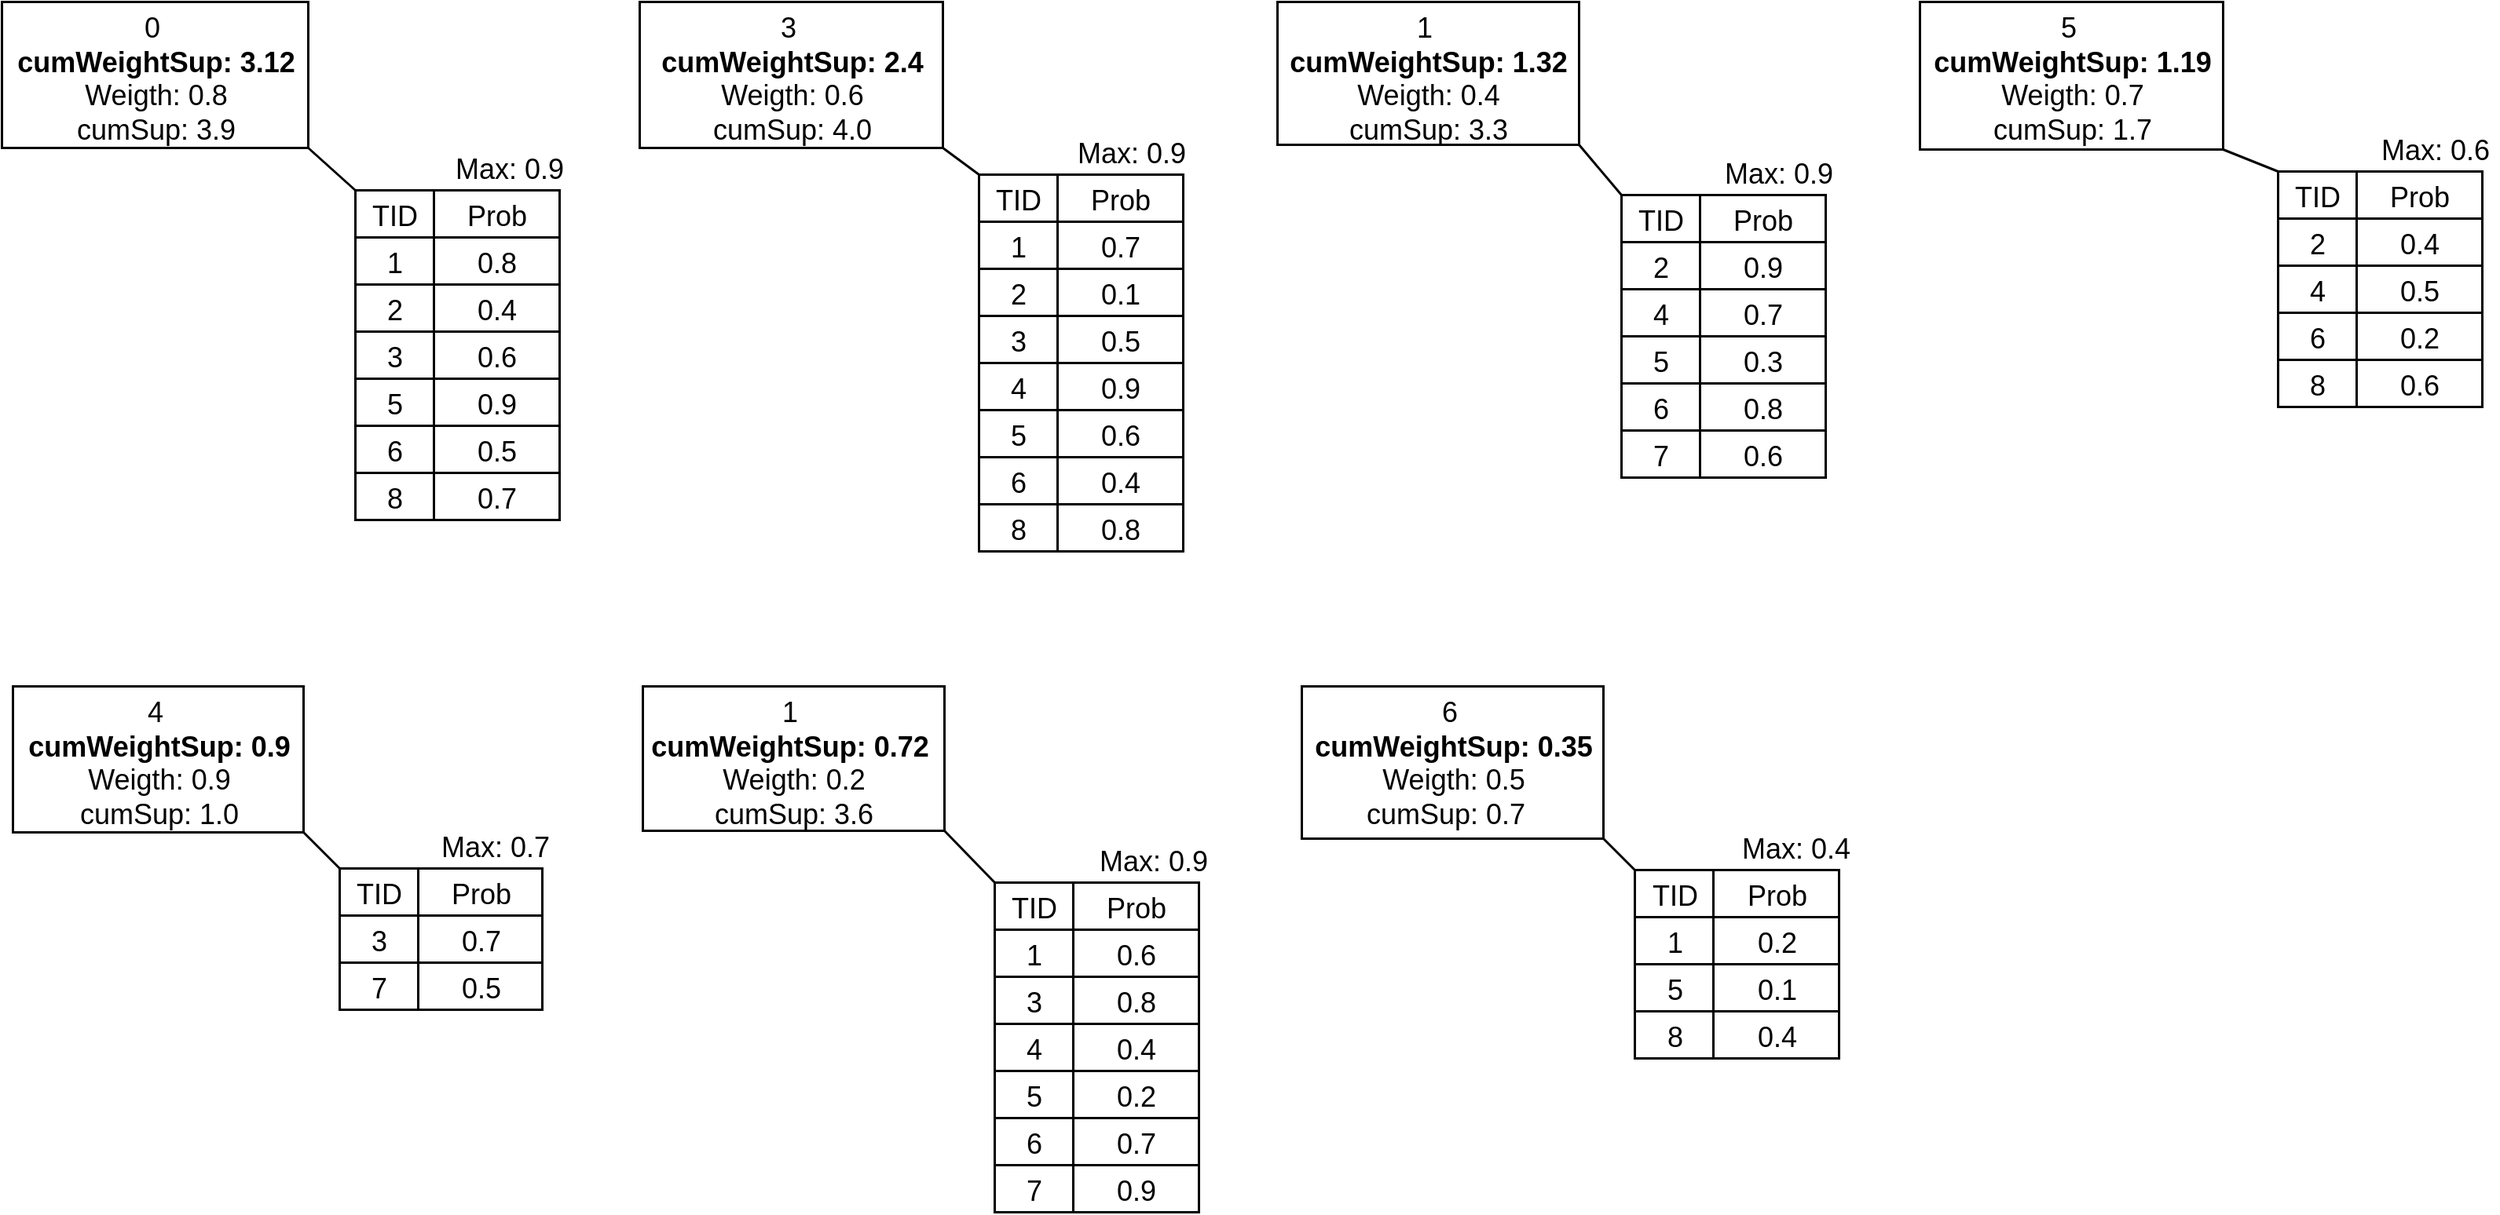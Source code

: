 <mxfile version="24.2.2" type="device" pages="6">
  <diagram id="WzUIKe0xnSvnbaegxUhM" name="CUPList_number">
    <mxGraphModel dx="1889" dy="1213" grid="0" gridSize="10" guides="1" tooltips="1" connect="1" arrows="1" fold="1" page="0" pageScale="1" pageWidth="291" pageHeight="413" math="0" shadow="0">
      <root>
        <mxCell id="0" />
        <mxCell id="1" parent="0" />
        <mxCell id="Kla_TB6HO8YKw44yRfOI-1" value="&lt;span style=&quot;font-size: 18px;&quot;&gt;Prob&lt;/span&gt;" style="rounded=0;html=1;strokeWidth=1.5;fontStyle=0;fontSize=18;fillColor=none;verticalAlign=top;" parent="1" vertex="1">
          <mxGeometry x="551" y="98" width="80" height="30" as="geometry" />
        </mxCell>
        <mxCell id="Kla_TB6HO8YKw44yRfOI-2" value="&lt;span style=&quot;font-size: 18px;&quot;&gt;TID&lt;/span&gt;" style="rounded=0;html=1;strokeWidth=1.5;fontStyle=0;fontSize=18;fillColor=none;verticalAlign=top;" parent="1" vertex="1">
          <mxGeometry x="501" y="98" width="50" height="30" as="geometry" />
        </mxCell>
        <mxCell id="Kla_TB6HO8YKw44yRfOI-3" value="0.7" style="rounded=0;html=1;strokeWidth=1.5;fontStyle=0;fontSize=18;fillColor=none;verticalAlign=top;" parent="1" vertex="1">
          <mxGeometry x="551" y="128" width="80" height="30" as="geometry" />
        </mxCell>
        <mxCell id="Kla_TB6HO8YKw44yRfOI-4" value="1" style="rounded=0;html=1;strokeWidth=1.5;fontStyle=0;fontSize=18;fillColor=none;verticalAlign=top;" parent="1" vertex="1">
          <mxGeometry x="501" y="128" width="50" height="30" as="geometry" />
        </mxCell>
        <mxCell id="Kla_TB6HO8YKw44yRfOI-5" value="Max: 0.9" style="text;html=1;align=center;verticalAlign=top;rounded=0;strokeWidth=1.5;fontStyle=0;fontSize=18;fillColor=none;" parent="1" vertex="1">
          <mxGeometry x="561" y="68" width="74" height="30" as="geometry" />
        </mxCell>
        <mxCell id="Kla_TB6HO8YKw44yRfOI-6" value="3&amp;nbsp;&lt;div style=&quot;font-size: 18px;&quot;&gt;&lt;b&gt;cumWeightSup: 2.4&lt;br style=&quot;font-size: 18px;&quot;&gt;&lt;/b&gt;&lt;div style=&quot;font-size: 18px;&quot;&gt;Weigth: 0.6&lt;/div&gt;&lt;div style=&quot;font-size: 18px;&quot;&gt;cumSup: 4.0&lt;/div&gt;&lt;/div&gt;" style="rounded=0;html=1;strokeWidth=1.5;fontStyle=0;fontSize=18;align=center;fillColor=none;verticalAlign=top;" parent="1" vertex="1">
          <mxGeometry x="285" y="-12" width="193" height="93" as="geometry" />
        </mxCell>
        <mxCell id="Kla_TB6HO8YKw44yRfOI-7" value="0.1" style="rounded=0;html=1;strokeWidth=1.5;fontStyle=0;fontSize=18;fillColor=none;verticalAlign=top;" parent="1" vertex="1">
          <mxGeometry x="551" y="158" width="80" height="30" as="geometry" />
        </mxCell>
        <mxCell id="Kla_TB6HO8YKw44yRfOI-8" value="2" style="rounded=0;html=1;strokeWidth=1.5;fontStyle=0;fontSize=18;fillColor=none;verticalAlign=top;" parent="1" vertex="1">
          <mxGeometry x="501" y="158" width="50" height="30" as="geometry" />
        </mxCell>
        <mxCell id="Kla_TB6HO8YKw44yRfOI-9" value="0.5" style="rounded=0;html=1;strokeWidth=1.5;fontStyle=0;fontSize=18;fillColor=none;verticalAlign=top;" parent="1" vertex="1">
          <mxGeometry x="551" y="188" width="80" height="30" as="geometry" />
        </mxCell>
        <mxCell id="Kla_TB6HO8YKw44yRfOI-10" value="3" style="rounded=0;html=1;strokeWidth=1.5;fontStyle=0;fontSize=18;fillColor=none;verticalAlign=top;" parent="1" vertex="1">
          <mxGeometry x="501" y="188" width="50" height="30" as="geometry" />
        </mxCell>
        <mxCell id="Kla_TB6HO8YKw44yRfOI-11" value="0.9" style="rounded=0;html=1;strokeWidth=1.5;fontStyle=0;fontSize=18;fillColor=none;verticalAlign=top;" parent="1" vertex="1">
          <mxGeometry x="551" y="218" width="80" height="30" as="geometry" />
        </mxCell>
        <mxCell id="Kla_TB6HO8YKw44yRfOI-12" value="4" style="rounded=0;html=1;strokeWidth=1.5;fontStyle=0;fontSize=18;fillColor=none;verticalAlign=top;" parent="1" vertex="1">
          <mxGeometry x="501" y="218" width="50" height="30" as="geometry" />
        </mxCell>
        <mxCell id="Kla_TB6HO8YKw44yRfOI-13" value="0.6" style="rounded=0;html=1;strokeWidth=1.5;fontStyle=0;fontSize=18;fillColor=none;verticalAlign=top;" parent="1" vertex="1">
          <mxGeometry x="551" y="248" width="80" height="30" as="geometry" />
        </mxCell>
        <mxCell id="Kla_TB6HO8YKw44yRfOI-14" value="5" style="rounded=0;html=1;strokeWidth=1.5;fontStyle=0;fontSize=18;fillColor=none;verticalAlign=top;" parent="1" vertex="1">
          <mxGeometry x="501" y="248" width="50" height="30" as="geometry" />
        </mxCell>
        <mxCell id="Kla_TB6HO8YKw44yRfOI-15" value="0.4" style="rounded=0;html=1;strokeWidth=1.5;fontStyle=0;fontSize=18;fillColor=none;verticalAlign=top;" parent="1" vertex="1">
          <mxGeometry x="551" y="278" width="80" height="30" as="geometry" />
        </mxCell>
        <mxCell id="Kla_TB6HO8YKw44yRfOI-16" value="6" style="rounded=0;html=1;strokeWidth=1.5;fontStyle=0;fontSize=18;fillColor=none;verticalAlign=top;" parent="1" vertex="1">
          <mxGeometry x="501" y="278" width="50" height="30" as="geometry" />
        </mxCell>
        <mxCell id="Kla_TB6HO8YKw44yRfOI-17" value="0.8" style="rounded=0;html=1;strokeWidth=1.5;fontStyle=0;fontSize=18;fillColor=none;verticalAlign=top;" parent="1" vertex="1">
          <mxGeometry x="551" y="308" width="80" height="30" as="geometry" />
        </mxCell>
        <mxCell id="Kla_TB6HO8YKw44yRfOI-18" value="8" style="rounded=0;html=1;strokeWidth=1.5;fontStyle=0;fontSize=18;fillColor=none;verticalAlign=top;" parent="1" vertex="1">
          <mxGeometry x="501" y="308" width="50" height="30" as="geometry" />
        </mxCell>
        <mxCell id="Kla_TB6HO8YKw44yRfOI-19" value="&lt;span style=&quot;font-size: 18px;&quot;&gt;Prob&lt;/span&gt;" style="rounded=0;html=1;strokeWidth=1.5;fontStyle=0;fontSize=18;fillColor=none;verticalAlign=top;" parent="1" vertex="1">
          <mxGeometry x="154" y="108" width="80" height="30" as="geometry" />
        </mxCell>
        <mxCell id="Kla_TB6HO8YKw44yRfOI-20" value="&lt;span style=&quot;font-size: 18px;&quot;&gt;TID&lt;/span&gt;" style="rounded=0;html=1;strokeWidth=1.5;fontStyle=0;fontSize=18;fillColor=none;verticalAlign=top;" parent="1" vertex="1">
          <mxGeometry x="104" y="108" width="50" height="30" as="geometry" />
        </mxCell>
        <mxCell id="Kla_TB6HO8YKw44yRfOI-21" value="0.8" style="rounded=0;html=1;strokeWidth=1.5;fontStyle=0;fontSize=18;fillColor=none;verticalAlign=top;" parent="1" vertex="1">
          <mxGeometry x="154" y="138" width="80" height="30" as="geometry" />
        </mxCell>
        <mxCell id="Kla_TB6HO8YKw44yRfOI-22" value="1" style="rounded=0;html=1;strokeWidth=1.5;fontStyle=0;fontSize=18;fillColor=none;verticalAlign=top;" parent="1" vertex="1">
          <mxGeometry x="104" y="138" width="50" height="30" as="geometry" />
        </mxCell>
        <mxCell id="Kla_TB6HO8YKw44yRfOI-23" value="Max: 0.9" style="text;html=1;align=center;verticalAlign=top;rounded=0;strokeWidth=1.5;fontStyle=0;fontSize=18;fillColor=none;" parent="1" vertex="1">
          <mxGeometry x="164" y="78" width="76" height="30" as="geometry" />
        </mxCell>
        <mxCell id="Kla_TB6HO8YKw44yRfOI-24" value="0&amp;nbsp;&lt;div&gt;&lt;b&gt;cumWeightSup: 3.12&lt;br&gt;&lt;/b&gt;&lt;div&gt;Weigth: 0.8&lt;/div&gt;&lt;div&gt;cumSup: 3.9&lt;/div&gt;&lt;/div&gt;" style="rounded=0;html=1;strokeWidth=1.5;fontStyle=0;fontSize=18;fillColor=none;verticalAlign=top;" parent="1" vertex="1">
          <mxGeometry x="-121" y="-12" width="195" height="93" as="geometry" />
        </mxCell>
        <mxCell id="Kla_TB6HO8YKw44yRfOI-25" value="0.4" style="rounded=0;html=1;strokeWidth=1.5;fontStyle=0;fontSize=18;fillColor=none;verticalAlign=top;" parent="1" vertex="1">
          <mxGeometry x="154" y="168" width="80" height="30" as="geometry" />
        </mxCell>
        <mxCell id="Kla_TB6HO8YKw44yRfOI-26" value="2" style="rounded=0;html=1;strokeWidth=1.5;fontStyle=0;fontSize=18;fillColor=none;verticalAlign=top;" parent="1" vertex="1">
          <mxGeometry x="104" y="168" width="50" height="30" as="geometry" />
        </mxCell>
        <mxCell id="Kla_TB6HO8YKw44yRfOI-27" value="0.6" style="rounded=0;html=1;strokeWidth=1.5;fontStyle=0;fontSize=18;fillColor=none;verticalAlign=top;" parent="1" vertex="1">
          <mxGeometry x="154" y="198" width="80" height="30" as="geometry" />
        </mxCell>
        <mxCell id="Kla_TB6HO8YKw44yRfOI-28" value="3" style="rounded=0;html=1;strokeWidth=1.5;fontStyle=0;fontSize=18;fillColor=none;verticalAlign=top;" parent="1" vertex="1">
          <mxGeometry x="104" y="198" width="50" height="30" as="geometry" />
        </mxCell>
        <mxCell id="Kla_TB6HO8YKw44yRfOI-29" value="0.9" style="rounded=0;html=1;strokeWidth=1.5;fontStyle=0;fontSize=18;fillColor=none;verticalAlign=top;" parent="1" vertex="1">
          <mxGeometry x="154" y="228" width="80" height="30" as="geometry" />
        </mxCell>
        <mxCell id="Kla_TB6HO8YKw44yRfOI-30" value="5" style="rounded=0;html=1;strokeWidth=1.5;fontStyle=0;fontSize=18;fillColor=none;verticalAlign=top;" parent="1" vertex="1">
          <mxGeometry x="104" y="228" width="50" height="30" as="geometry" />
        </mxCell>
        <mxCell id="Kla_TB6HO8YKw44yRfOI-31" value="0.5" style="rounded=0;html=1;strokeWidth=1.5;fontStyle=0;fontSize=18;fillColor=none;verticalAlign=top;" parent="1" vertex="1">
          <mxGeometry x="154" y="258" width="80" height="30" as="geometry" />
        </mxCell>
        <mxCell id="Kla_TB6HO8YKw44yRfOI-32" value="6" style="rounded=0;html=1;strokeWidth=1.5;fontStyle=0;fontSize=18;fillColor=none;verticalAlign=top;" parent="1" vertex="1">
          <mxGeometry x="104" y="258" width="50" height="30" as="geometry" />
        </mxCell>
        <mxCell id="Kla_TB6HO8YKw44yRfOI-33" value="0.7" style="rounded=0;html=1;strokeWidth=1.5;fontStyle=0;fontSize=18;fillColor=none;verticalAlign=top;" parent="1" vertex="1">
          <mxGeometry x="154" y="288" width="80" height="30" as="geometry" />
        </mxCell>
        <mxCell id="Kla_TB6HO8YKw44yRfOI-34" value="8" style="rounded=0;html=1;strokeWidth=1.5;fontStyle=0;fontSize=18;fillColor=none;verticalAlign=top;" parent="1" vertex="1">
          <mxGeometry x="104" y="288" width="50" height="30" as="geometry" />
        </mxCell>
        <mxCell id="Kla_TB6HO8YKw44yRfOI-35" value="&lt;span style=&quot;font-size: 18px;&quot;&gt;Prob&lt;/span&gt;" style="rounded=0;html=1;strokeWidth=1.5;fontStyle=0;fontSize=18;fillColor=none;verticalAlign=top;" parent="1" vertex="1">
          <mxGeometry x="561" y="549" width="80" height="30" as="geometry" />
        </mxCell>
        <mxCell id="Kla_TB6HO8YKw44yRfOI-36" value="&lt;span style=&quot;font-size: 18px;&quot;&gt;TID&lt;/span&gt;" style="rounded=0;html=1;strokeWidth=1.5;fontStyle=0;fontSize=18;fillColor=none;verticalAlign=top;" parent="1" vertex="1">
          <mxGeometry x="511" y="549" width="50" height="30" as="geometry" />
        </mxCell>
        <mxCell id="Kla_TB6HO8YKw44yRfOI-37" value="0.6" style="rounded=0;html=1;strokeWidth=1.5;fontStyle=0;fontSize=18;fillColor=none;verticalAlign=top;" parent="1" vertex="1">
          <mxGeometry x="561" y="579" width="80" height="30" as="geometry" />
        </mxCell>
        <mxCell id="Kla_TB6HO8YKw44yRfOI-38" value="1" style="rounded=0;html=1;strokeWidth=1.5;fontStyle=0;fontSize=18;fillColor=none;verticalAlign=top;" parent="1" vertex="1">
          <mxGeometry x="511" y="579" width="50" height="30" as="geometry" />
        </mxCell>
        <mxCell id="Kla_TB6HO8YKw44yRfOI-39" value="Max: 0.9" style="text;html=1;align=center;verticalAlign=top;rounded=0;strokeWidth=1.5;fontStyle=0;fontSize=18;fillColor=none;" parent="1" vertex="1">
          <mxGeometry x="571" y="519" width="81" height="30" as="geometry" />
        </mxCell>
        <mxCell id="Kla_TB6HO8YKw44yRfOI-40" value="1&amp;nbsp;&lt;div&gt;&lt;b&gt;cumWeightSup: 0.72&amp;nbsp;&lt;br&gt;&lt;/b&gt;&lt;div&gt;Weigth: 0.2&lt;/div&gt;&lt;div&gt;cumSup: 3.6&lt;/div&gt;&lt;/div&gt;" style="rounded=0;html=1;strokeWidth=1.5;fontStyle=0;fontSize=18;fillColor=none;verticalAlign=top;" parent="1" vertex="1">
          <mxGeometry x="287" y="424" width="192" height="92" as="geometry" />
        </mxCell>
        <mxCell id="Kla_TB6HO8YKw44yRfOI-41" value="0.8" style="rounded=0;html=1;strokeWidth=1.5;fontStyle=0;fontSize=18;fillColor=none;verticalAlign=top;" parent="1" vertex="1">
          <mxGeometry x="561" y="609" width="80" height="30" as="geometry" />
        </mxCell>
        <mxCell id="Kla_TB6HO8YKw44yRfOI-42" value="3" style="rounded=0;html=1;strokeWidth=1.5;fontStyle=0;fontSize=18;fillColor=none;verticalAlign=top;" parent="1" vertex="1">
          <mxGeometry x="511" y="609" width="50" height="30" as="geometry" />
        </mxCell>
        <mxCell id="Kla_TB6HO8YKw44yRfOI-43" value="0.4" style="rounded=0;html=1;strokeWidth=1.5;fontStyle=0;fontSize=18;fillColor=none;verticalAlign=top;" parent="1" vertex="1">
          <mxGeometry x="561" y="639" width="80" height="30" as="geometry" />
        </mxCell>
        <mxCell id="Kla_TB6HO8YKw44yRfOI-44" value="4" style="rounded=0;html=1;strokeWidth=1.5;fontStyle=0;fontSize=18;fillColor=none;verticalAlign=top;" parent="1" vertex="1">
          <mxGeometry x="511" y="639" width="50" height="30" as="geometry" />
        </mxCell>
        <mxCell id="Kla_TB6HO8YKw44yRfOI-45" value="0.2" style="rounded=0;html=1;strokeWidth=1.5;fontStyle=0;fontSize=18;fillColor=none;verticalAlign=top;" parent="1" vertex="1">
          <mxGeometry x="561" y="669" width="80" height="30" as="geometry" />
        </mxCell>
        <mxCell id="Kla_TB6HO8YKw44yRfOI-46" value="5" style="rounded=0;html=1;strokeWidth=1.5;fontStyle=0;fontSize=18;fillColor=none;verticalAlign=top;" parent="1" vertex="1">
          <mxGeometry x="511" y="669" width="50" height="30" as="geometry" />
        </mxCell>
        <mxCell id="Kla_TB6HO8YKw44yRfOI-47" value="0.7" style="rounded=0;html=1;strokeWidth=1.5;fontStyle=0;fontSize=18;fillColor=none;verticalAlign=top;" parent="1" vertex="1">
          <mxGeometry x="561" y="699" width="80" height="30" as="geometry" />
        </mxCell>
        <mxCell id="Kla_TB6HO8YKw44yRfOI-48" value="6" style="rounded=0;html=1;strokeWidth=1.5;fontStyle=0;fontSize=18;fillColor=none;verticalAlign=top;" parent="1" vertex="1">
          <mxGeometry x="511" y="699" width="50" height="30" as="geometry" />
        </mxCell>
        <mxCell id="Kla_TB6HO8YKw44yRfOI-49" value="0.9" style="rounded=0;html=1;strokeWidth=1.5;fontStyle=0;fontSize=18;fillColor=none;verticalAlign=top;" parent="1" vertex="1">
          <mxGeometry x="561" y="729" width="80" height="30" as="geometry" />
        </mxCell>
        <mxCell id="Kla_TB6HO8YKw44yRfOI-50" value="7" style="rounded=0;html=1;strokeWidth=1.5;fontStyle=0;fontSize=18;fillColor=none;verticalAlign=top;" parent="1" vertex="1">
          <mxGeometry x="511" y="729" width="50" height="30" as="geometry" />
        </mxCell>
        <mxCell id="Kla_TB6HO8YKw44yRfOI-51" value="" style="endArrow=none;html=1;rounded=0;entryX=1;entryY=1;entryDx=0;entryDy=0;exitX=0;exitY=0;exitDx=0;exitDy=0;strokeWidth=1.5;fontStyle=0;fontSize=18;fillColor=none;verticalAlign=top;" parent="1" source="Kla_TB6HO8YKw44yRfOI-2" target="Kla_TB6HO8YKw44yRfOI-6" edge="1">
          <mxGeometry width="50" height="50" relative="1" as="geometry">
            <mxPoint x="441" y="198" as="sourcePoint" />
            <mxPoint x="491" y="148" as="targetPoint" />
          </mxGeometry>
        </mxCell>
        <mxCell id="Kla_TB6HO8YKw44yRfOI-52" value="" style="endArrow=none;html=1;rounded=0;entryX=1;entryY=1;entryDx=0;entryDy=0;exitX=0;exitY=0;exitDx=0;exitDy=0;strokeWidth=1.5;fontStyle=0;fontSize=18;fillColor=none;verticalAlign=top;" parent="1" target="Kla_TB6HO8YKw44yRfOI-24" edge="1">
          <mxGeometry width="50" height="50" relative="1" as="geometry">
            <mxPoint x="104" y="108" as="sourcePoint" />
            <mxPoint x="84" y="88" as="targetPoint" />
          </mxGeometry>
        </mxCell>
        <mxCell id="Kla_TB6HO8YKw44yRfOI-53" value="" style="endArrow=none;html=1;rounded=0;entryX=0;entryY=0;entryDx=0;entryDy=0;exitX=1;exitY=1;exitDx=0;exitDy=0;strokeWidth=1.5;fontStyle=0;fontSize=18;fillColor=none;verticalAlign=top;" parent="1" source="Kla_TB6HO8YKw44yRfOI-40" target="Kla_TB6HO8YKw44yRfOI-36" edge="1">
          <mxGeometry width="50" height="50" relative="1" as="geometry">
            <mxPoint x="481" y="559" as="sourcePoint" />
            <mxPoint x="531" y="509" as="targetPoint" />
          </mxGeometry>
        </mxCell>
        <mxCell id="Kla_TB6HO8YKw44yRfOI-54" value="&lt;span style=&quot;font-size: 18px;&quot;&gt;Prob&lt;/span&gt;" style="rounded=0;html=1;strokeWidth=1.5;fontStyle=0;fontSize=18;fillColor=none;verticalAlign=top;" parent="1" vertex="1">
          <mxGeometry x="960" y="111" width="80" height="30" as="geometry" />
        </mxCell>
        <mxCell id="Kla_TB6HO8YKw44yRfOI-55" value="&lt;span style=&quot;font-size: 18px;&quot;&gt;TID&lt;/span&gt;" style="rounded=0;html=1;strokeWidth=1.5;fontStyle=0;fontSize=18;fillColor=none;verticalAlign=top;" parent="1" vertex="1">
          <mxGeometry x="910" y="111" width="50" height="30" as="geometry" />
        </mxCell>
        <mxCell id="Kla_TB6HO8YKw44yRfOI-56" value="0.9" style="rounded=0;html=1;strokeWidth=1.5;fontStyle=0;fontSize=18;fillColor=none;verticalAlign=top;" parent="1" vertex="1">
          <mxGeometry x="960" y="141" width="80" height="30" as="geometry" />
        </mxCell>
        <mxCell id="Kla_TB6HO8YKw44yRfOI-57" value="2" style="rounded=0;html=1;strokeWidth=1.5;fontStyle=0;fontSize=18;fillColor=none;verticalAlign=top;" parent="1" vertex="1">
          <mxGeometry x="910" y="141" width="50" height="30" as="geometry" />
        </mxCell>
        <mxCell id="Kla_TB6HO8YKw44yRfOI-58" value="Max: 0.9" style="text;html=1;align=center;verticalAlign=top;rounded=0;strokeWidth=1.5;fontStyle=0;fontSize=18;fillColor=none;" parent="1" vertex="1">
          <mxGeometry x="970" y="81" width="80" height="30" as="geometry" />
        </mxCell>
        <mxCell id="Kla_TB6HO8YKw44yRfOI-59" value="1&amp;nbsp;&lt;div&gt;&lt;b&gt;cumWeightSup: 1.32&lt;br&gt;&lt;/b&gt;&lt;div&gt;Weigth: 0.4&lt;/div&gt;&lt;div&gt;cumSup: 3.3&lt;/div&gt;&lt;/div&gt;" style="rounded=0;html=1;strokeWidth=1.5;fontStyle=0;fontSize=18;fillColor=none;verticalAlign=top;" parent="1" vertex="1">
          <mxGeometry x="691" y="-12" width="192" height="91" as="geometry" />
        </mxCell>
        <mxCell id="Kla_TB6HO8YKw44yRfOI-60" value="0.7" style="rounded=0;html=1;strokeWidth=1.5;fontStyle=0;fontSize=18;fillColor=none;verticalAlign=top;" parent="1" vertex="1">
          <mxGeometry x="960" y="171" width="80" height="30" as="geometry" />
        </mxCell>
        <mxCell id="Kla_TB6HO8YKw44yRfOI-61" value="4" style="rounded=0;html=1;strokeWidth=1.5;fontStyle=0;fontSize=18;fillColor=none;verticalAlign=top;" parent="1" vertex="1">
          <mxGeometry x="910" y="171" width="50" height="30" as="geometry" />
        </mxCell>
        <mxCell id="Kla_TB6HO8YKw44yRfOI-62" value="0.3" style="rounded=0;html=1;strokeWidth=1.5;fontStyle=0;fontSize=18;fillColor=none;verticalAlign=top;" parent="1" vertex="1">
          <mxGeometry x="960" y="201" width="80" height="30" as="geometry" />
        </mxCell>
        <mxCell id="Kla_TB6HO8YKw44yRfOI-63" value="5" style="rounded=0;html=1;strokeWidth=1.5;fontStyle=0;fontSize=18;fillColor=none;verticalAlign=top;" parent="1" vertex="1">
          <mxGeometry x="910" y="201" width="50" height="30" as="geometry" />
        </mxCell>
        <mxCell id="Kla_TB6HO8YKw44yRfOI-64" value="0.8" style="rounded=0;html=1;strokeWidth=1.5;fontStyle=0;fontSize=18;fillColor=none;verticalAlign=top;" parent="1" vertex="1">
          <mxGeometry x="960" y="231" width="80" height="30" as="geometry" />
        </mxCell>
        <mxCell id="Kla_TB6HO8YKw44yRfOI-65" value="6" style="rounded=0;html=1;strokeWidth=1.5;fontStyle=0;fontSize=18;fillColor=none;verticalAlign=top;" parent="1" vertex="1">
          <mxGeometry x="910" y="231" width="50" height="30" as="geometry" />
        </mxCell>
        <mxCell id="Kla_TB6HO8YKw44yRfOI-66" value="0.6" style="rounded=0;html=1;strokeWidth=1.5;fontStyle=0;fontSize=18;fillColor=none;verticalAlign=top;" parent="1" vertex="1">
          <mxGeometry x="960" y="261" width="80" height="30" as="geometry" />
        </mxCell>
        <mxCell id="Kla_TB6HO8YKw44yRfOI-67" value="7" style="rounded=0;html=1;strokeWidth=1.5;fontStyle=0;fontSize=18;fillColor=none;verticalAlign=top;" parent="1" vertex="1">
          <mxGeometry x="910" y="261" width="50" height="30" as="geometry" />
        </mxCell>
        <mxCell id="Kla_TB6HO8YKw44yRfOI-68" value="" style="endArrow=none;html=1;rounded=0;entryX=0;entryY=0;entryDx=0;entryDy=0;exitX=1;exitY=1;exitDx=0;exitDy=0;strokeWidth=1.5;fontStyle=0;fontSize=18;fillColor=none;verticalAlign=top;" parent="1" source="Kla_TB6HO8YKw44yRfOI-59" target="Kla_TB6HO8YKw44yRfOI-55" edge="1">
          <mxGeometry width="50" height="50" relative="1" as="geometry">
            <mxPoint x="766" y="139" as="sourcePoint" />
            <mxPoint x="816" y="89" as="targetPoint" />
          </mxGeometry>
        </mxCell>
        <mxCell id="Kla_TB6HO8YKw44yRfOI-69" value="&lt;span style=&quot;font-size: 18px;&quot;&gt;Prob&lt;/span&gt;" style="rounded=0;html=1;strokeWidth=1.5;fontStyle=0;fontSize=18;fillColor=none;verticalAlign=top;" parent="1" vertex="1">
          <mxGeometry x="1378" y="96" width="80" height="30" as="geometry" />
        </mxCell>
        <mxCell id="Kla_TB6HO8YKw44yRfOI-70" value="&lt;span style=&quot;font-size: 18px;&quot;&gt;TID&lt;/span&gt;" style="rounded=0;html=1;strokeWidth=1.5;fontStyle=0;fontSize=18;fillColor=none;verticalAlign=top;" parent="1" vertex="1">
          <mxGeometry x="1328" y="96" width="50" height="30" as="geometry" />
        </mxCell>
        <mxCell id="Kla_TB6HO8YKw44yRfOI-71" value="0.4" style="rounded=0;html=1;strokeWidth=1.5;fontStyle=0;fontSize=18;fillColor=none;verticalAlign=top;" parent="1" vertex="1">
          <mxGeometry x="1378" y="126" width="80" height="30" as="geometry" />
        </mxCell>
        <mxCell id="Kla_TB6HO8YKw44yRfOI-72" value="2" style="rounded=0;html=1;strokeWidth=1.5;fontStyle=0;fontSize=18;fillColor=none;verticalAlign=top;" parent="1" vertex="1">
          <mxGeometry x="1328" y="126" width="50" height="30" as="geometry" />
        </mxCell>
        <mxCell id="Kla_TB6HO8YKw44yRfOI-73" value="Max: 0.6" style="text;html=1;align=center;verticalAlign=top;rounded=0;strokeWidth=1.5;fontStyle=0;fontSize=18;fillColor=none;" parent="1" vertex="1">
          <mxGeometry x="1388" y="66" width="80" height="30" as="geometry" />
        </mxCell>
        <mxCell id="Kla_TB6HO8YKw44yRfOI-74" value="5&amp;nbsp;&lt;div&gt;&lt;b&gt;cumWeightSup: 1.19&lt;br&gt;&lt;/b&gt;&lt;div&gt;Weigth: 0.7&lt;/div&gt;&lt;div&gt;cumSup: 1.7&lt;/div&gt;&lt;/div&gt;" style="rounded=0;html=1;strokeWidth=1.5;fontStyle=0;fontSize=18;fillColor=none;verticalAlign=top;" parent="1" vertex="1">
          <mxGeometry x="1100" y="-12" width="193" height="94" as="geometry" />
        </mxCell>
        <mxCell id="Kla_TB6HO8YKw44yRfOI-75" value="0.5" style="rounded=0;html=1;strokeWidth=1.5;fontStyle=0;fontSize=18;fillColor=none;verticalAlign=top;" parent="1" vertex="1">
          <mxGeometry x="1378" y="156" width="80" height="30" as="geometry" />
        </mxCell>
        <mxCell id="Kla_TB6HO8YKw44yRfOI-76" value="4" style="rounded=0;html=1;strokeWidth=1.5;fontStyle=0;fontSize=18;fillColor=none;verticalAlign=top;" parent="1" vertex="1">
          <mxGeometry x="1328" y="156" width="50" height="30" as="geometry" />
        </mxCell>
        <mxCell id="Kla_TB6HO8YKw44yRfOI-77" value="0.2" style="rounded=0;html=1;strokeWidth=1.5;fontStyle=0;fontSize=18;fillColor=none;verticalAlign=top;" parent="1" vertex="1">
          <mxGeometry x="1378" y="186" width="80" height="30" as="geometry" />
        </mxCell>
        <mxCell id="Kla_TB6HO8YKw44yRfOI-78" value="6" style="rounded=0;html=1;strokeWidth=1.5;fontStyle=0;fontSize=18;fillColor=none;verticalAlign=top;" parent="1" vertex="1">
          <mxGeometry x="1328" y="186" width="50" height="30" as="geometry" />
        </mxCell>
        <mxCell id="Kla_TB6HO8YKw44yRfOI-79" value="0.6" style="rounded=0;html=1;strokeWidth=1.5;fontStyle=0;fontSize=18;fillColor=none;verticalAlign=top;" parent="1" vertex="1">
          <mxGeometry x="1378" y="216" width="80" height="30" as="geometry" />
        </mxCell>
        <mxCell id="Kla_TB6HO8YKw44yRfOI-80" value="8" style="rounded=0;html=1;strokeWidth=1.5;fontStyle=0;fontSize=18;fillColor=none;verticalAlign=top;" parent="1" vertex="1">
          <mxGeometry x="1328" y="216" width="50" height="30" as="geometry" />
        </mxCell>
        <mxCell id="Kla_TB6HO8YKw44yRfOI-81" value="" style="endArrow=none;html=1;rounded=0;entryX=0;entryY=0;entryDx=0;entryDy=0;exitX=1;exitY=1;exitDx=0;exitDy=0;strokeWidth=1.5;fontStyle=0;fontSize=18;fillColor=none;verticalAlign=top;" parent="1" source="Kla_TB6HO8YKw44yRfOI-74" target="Kla_TB6HO8YKw44yRfOI-70" edge="1">
          <mxGeometry width="50" height="50" relative="1" as="geometry">
            <mxPoint x="1298" y="106" as="sourcePoint" />
            <mxPoint x="1348" y="56" as="targetPoint" />
          </mxGeometry>
        </mxCell>
        <mxCell id="Kla_TB6HO8YKw44yRfOI-82" value="&lt;span style=&quot;font-size: 18px;&quot;&gt;Prob&lt;/span&gt;" style="rounded=0;html=1;strokeWidth=1.5;fontStyle=0;fontSize=18;fillColor=none;verticalAlign=top;" parent="1" vertex="1">
          <mxGeometry x="144" y="540" width="79" height="30" as="geometry" />
        </mxCell>
        <mxCell id="Kla_TB6HO8YKw44yRfOI-83" value="&lt;span style=&quot;font-size: 18px;&quot;&gt;TID&lt;/span&gt;" style="rounded=0;html=1;strokeWidth=1.5;fontStyle=0;fontSize=18;fillColor=none;verticalAlign=top;" parent="1" vertex="1">
          <mxGeometry x="94" y="540" width="50" height="30" as="geometry" />
        </mxCell>
        <mxCell id="Kla_TB6HO8YKw44yRfOI-84" value="0.7" style="rounded=0;html=1;strokeWidth=1.5;fontStyle=0;fontSize=18;fillColor=none;verticalAlign=top;" parent="1" vertex="1">
          <mxGeometry x="144" y="570" width="79" height="30" as="geometry" />
        </mxCell>
        <mxCell id="Kla_TB6HO8YKw44yRfOI-85" value="3" style="rounded=0;html=1;strokeWidth=1.5;fontStyle=0;fontSize=18;fillColor=none;verticalAlign=top;" parent="1" vertex="1">
          <mxGeometry x="94" y="570" width="50" height="30" as="geometry" />
        </mxCell>
        <mxCell id="Kla_TB6HO8YKw44yRfOI-86" value="Max: 0.7" style="text;html=1;align=center;verticalAlign=top;rounded=0;strokeWidth=1.5;fontStyle=0;fontSize=18;fillColor=none;" parent="1" vertex="1">
          <mxGeometry x="154" y="510" width="77" height="30" as="geometry" />
        </mxCell>
        <mxCell id="Kla_TB6HO8YKw44yRfOI-87" value="4&amp;nbsp;&lt;div&gt;&lt;b&gt;cumWeightSup: 0.9&lt;br&gt;&lt;/b&gt;&lt;div&gt;Weigth: 0.9&lt;/div&gt;&lt;div&gt;cumSup: 1.0&lt;/div&gt;&lt;/div&gt;" style="rounded=0;html=1;strokeWidth=1.5;fontStyle=0;fontSize=18;fillColor=none;verticalAlign=top;" parent="1" vertex="1">
          <mxGeometry x="-114" y="424" width="185" height="93" as="geometry" />
        </mxCell>
        <mxCell id="Kla_TB6HO8YKw44yRfOI-88" value="0.5" style="rounded=0;html=1;strokeWidth=1.5;fontStyle=0;fontSize=18;fillColor=none;verticalAlign=top;" parent="1" vertex="1">
          <mxGeometry x="144" y="600" width="79" height="30" as="geometry" />
        </mxCell>
        <mxCell id="Kla_TB6HO8YKw44yRfOI-89" value="7" style="rounded=0;html=1;strokeWidth=1.5;fontStyle=0;fontSize=18;fillColor=none;verticalAlign=top;" parent="1" vertex="1">
          <mxGeometry x="94" y="600" width="50" height="30" as="geometry" />
        </mxCell>
        <mxCell id="Kla_TB6HO8YKw44yRfOI-90" value="" style="endArrow=none;html=1;rounded=0;entryX=0;entryY=0;entryDx=0;entryDy=0;exitX=1;exitY=1;exitDx=0;exitDy=0;strokeWidth=1.5;fontStyle=0;fontSize=18;fillColor=none;verticalAlign=top;" parent="1" source="Kla_TB6HO8YKw44yRfOI-87" target="Kla_TB6HO8YKw44yRfOI-83" edge="1">
          <mxGeometry width="50" height="50" relative="1" as="geometry">
            <mxPoint x="64" y="550" as="sourcePoint" />
            <mxPoint x="114" y="500" as="targetPoint" />
          </mxGeometry>
        </mxCell>
        <mxCell id="Kla_TB6HO8YKw44yRfOI-91" value="&lt;span style=&quot;font-size: 18px;&quot;&gt;Prob&lt;/span&gt;" style="rounded=0;html=1;strokeWidth=1.5;fontStyle=0;fontSize=18;fillColor=none;verticalAlign=top;" parent="1" vertex="1">
          <mxGeometry x="968.5" y="541" width="80" height="30" as="geometry" />
        </mxCell>
        <mxCell id="Kla_TB6HO8YKw44yRfOI-92" value="&lt;span style=&quot;font-size: 18px;&quot;&gt;TID&lt;/span&gt;" style="rounded=0;html=1;strokeWidth=1.5;fontStyle=0;fontSize=18;fillColor=none;verticalAlign=top;" parent="1" vertex="1">
          <mxGeometry x="918.5" y="541" width="50" height="30" as="geometry" />
        </mxCell>
        <mxCell id="Kla_TB6HO8YKw44yRfOI-93" value="0.2" style="rounded=0;html=1;strokeWidth=1.5;fontStyle=0;fontSize=18;fillColor=none;verticalAlign=top;" parent="1" vertex="1">
          <mxGeometry x="968.5" y="571" width="80" height="30" as="geometry" />
        </mxCell>
        <mxCell id="Kla_TB6HO8YKw44yRfOI-94" value="1" style="rounded=0;html=1;strokeWidth=1.5;fontStyle=0;fontSize=18;fillColor=none;verticalAlign=top;" parent="1" vertex="1">
          <mxGeometry x="918.5" y="571" width="50" height="30" as="geometry" />
        </mxCell>
        <mxCell id="Kla_TB6HO8YKw44yRfOI-95" value="Max: 0.4" style="text;html=1;align=center;verticalAlign=top;rounded=0;strokeWidth=1.5;fontStyle=0;fontSize=18;fillColor=none;" parent="1" vertex="1">
          <mxGeometry x="978.5" y="511" width="85" height="30" as="geometry" />
        </mxCell>
        <mxCell id="Kla_TB6HO8YKw44yRfOI-96" value="6&amp;nbsp;&lt;div&gt;&lt;b&gt;cumWeightSup: 0.35&lt;br&gt;&lt;/b&gt;&lt;div&gt;Weigth: 0.5&lt;/div&gt;&lt;div&gt;cumSup: 0.7&amp;nbsp;&amp;nbsp;&lt;/div&gt;&lt;/div&gt;" style="rounded=0;html=1;strokeWidth=1.5;fontStyle=0;fontSize=18;fillColor=none;verticalAlign=top;" parent="1" vertex="1">
          <mxGeometry x="706.5" y="424" width="192" height="97" as="geometry" />
        </mxCell>
        <mxCell id="Kla_TB6HO8YKw44yRfOI-97" value="0.1" style="rounded=0;html=1;strokeWidth=1.5;fontStyle=0;fontSize=18;fillColor=none;verticalAlign=top;" parent="1" vertex="1">
          <mxGeometry x="968.5" y="601" width="80" height="30" as="geometry" />
        </mxCell>
        <mxCell id="Kla_TB6HO8YKw44yRfOI-98" value="5" style="rounded=0;html=1;strokeWidth=1.5;fontStyle=0;fontSize=18;fillColor=none;verticalAlign=top;" parent="1" vertex="1">
          <mxGeometry x="918.5" y="601" width="50" height="30" as="geometry" />
        </mxCell>
        <mxCell id="Kla_TB6HO8YKw44yRfOI-99" value="0.4" style="rounded=0;html=1;strokeWidth=1.5;fontStyle=0;fontSize=18;fillColor=none;verticalAlign=top;" parent="1" vertex="1">
          <mxGeometry x="968.5" y="631" width="80" height="30" as="geometry" />
        </mxCell>
        <mxCell id="Kla_TB6HO8YKw44yRfOI-100" value="8" style="rounded=0;html=1;strokeWidth=1.5;fontStyle=0;fontSize=18;fillColor=none;verticalAlign=top;" parent="1" vertex="1">
          <mxGeometry x="918.5" y="631" width="50" height="30" as="geometry" />
        </mxCell>
        <mxCell id="Kla_TB6HO8YKw44yRfOI-101" value="" style="endArrow=none;html=1;rounded=0;entryX=0;entryY=0;entryDx=0;entryDy=0;exitX=1;exitY=1;exitDx=0;exitDy=0;strokeWidth=1.5;fontStyle=0;fontSize=18;fillColor=none;verticalAlign=top;" parent="1" source="Kla_TB6HO8YKw44yRfOI-96" target="Kla_TB6HO8YKw44yRfOI-92" edge="1">
          <mxGeometry width="50" height="50" relative="1" as="geometry">
            <mxPoint x="888.5" y="551" as="sourcePoint" />
            <mxPoint x="938.5" y="501" as="targetPoint" />
          </mxGeometry>
        </mxCell>
      </root>
    </mxGraphModel>
  </diagram>
  <diagram id="0rjdiINYw3USvBaJy34h" name="CombinedCUP_number">
    <mxGraphModel dx="-111" dy="1213" grid="0" gridSize="10" guides="1" tooltips="1" connect="1" arrows="1" fold="1" page="0" pageScale="1" pageWidth="291" pageHeight="413" math="0" shadow="0">
      <root>
        <mxCell id="0" />
        <mxCell id="1" parent="0" />
        <mxCell id="rg1POjNr0GXxEnOAUePO-1" value="&lt;span style=&quot;font-size: 18px;&quot;&gt;Prob&lt;/span&gt;" style="rounded=0;html=1;strokeWidth=1.5;fontStyle=0;fontSize=18;fillColor=none;horizontal=1;fontColor=default;labelBorderColor=none;textShadow=0;labelBackgroundColor=none;verticalAlign=top;labelPosition=center;verticalLabelPosition=middle;align=center;" parent="1" vertex="1">
          <mxGeometry x="2266" y="70" width="80" height="30" as="geometry" />
        </mxCell>
        <mxCell id="rg1POjNr0GXxEnOAUePO-2" value="&lt;span style=&quot;font-size: 18px;&quot;&gt;TID&lt;/span&gt;" style="rounded=0;html=1;strokeWidth=1.5;fontStyle=0;fontSize=18;fillColor=none;horizontal=1;fontColor=default;labelBorderColor=none;textShadow=0;labelBackgroundColor=none;verticalAlign=top;labelPosition=center;verticalLabelPosition=middle;align=center;" parent="1" vertex="1">
          <mxGeometry x="2216" y="70" width="50" height="30" as="geometry" />
        </mxCell>
        <mxCell id="rg1POjNr0GXxEnOAUePO-3" value="0.7" style="rounded=0;html=1;strokeWidth=1.5;fontStyle=0;fontSize=18;fillColor=none;horizontal=1;fontColor=default;labelBorderColor=none;textShadow=0;labelBackgroundColor=none;verticalAlign=top;labelPosition=center;verticalLabelPosition=middle;align=center;" parent="1" vertex="1">
          <mxGeometry x="2266" y="100" width="80" height="30" as="geometry" />
        </mxCell>
        <mxCell id="rg1POjNr0GXxEnOAUePO-4" value="1" style="rounded=0;html=1;strokeWidth=1.5;fontStyle=0;fontSize=18;fillColor=none;horizontal=1;fontColor=default;labelBorderColor=none;textShadow=0;labelBackgroundColor=none;verticalAlign=top;labelPosition=center;verticalLabelPosition=middle;align=center;" parent="1" vertex="1">
          <mxGeometry x="2216" y="100" width="50" height="30" as="geometry" />
        </mxCell>
        <mxCell id="rg1POjNr0GXxEnOAUePO-5" value="Max: 0.9" style="text;html=1;align=center;verticalAlign=top;rounded=0;strokeWidth=1.5;fontStyle=0;fontSize=18;fillColor=none;horizontal=1;fontColor=default;labelBorderColor=none;textShadow=0;labelBackgroundColor=none;labelPosition=center;verticalLabelPosition=middle;" parent="1" vertex="1">
          <mxGeometry x="2276" y="40" width="74" height="30" as="geometry" />
        </mxCell>
        <mxCell id="rg1POjNr0GXxEnOAUePO-6" value="3&amp;nbsp;&lt;div style=&quot;font-size: 18px;&quot;&gt;&lt;b&gt;cumWeightSup: 2.4&lt;br style=&quot;font-size: 18px;&quot;&gt;&lt;/b&gt;&lt;div style=&quot;font-size: 18px;&quot;&gt;Weigth: 0.6&lt;/div&gt;&lt;div style=&quot;font-size: 18px;&quot;&gt;cumSup: 4.0&lt;/div&gt;&lt;/div&gt;" style="rounded=0;html=1;strokeWidth=1.5;fontStyle=0;fontSize=18;align=center;fillColor=none;horizontal=1;fontColor=default;labelBorderColor=none;textShadow=0;labelBackgroundColor=none;verticalAlign=top;labelPosition=center;verticalLabelPosition=middle;" parent="1" vertex="1">
          <mxGeometry x="2000" y="-40" width="193" height="93" as="geometry" />
        </mxCell>
        <mxCell id="rg1POjNr0GXxEnOAUePO-7" value="0.1" style="rounded=0;html=1;strokeWidth=1.5;fontStyle=0;fontSize=18;fillColor=none;horizontal=1;fontColor=default;labelBorderColor=none;textShadow=0;labelBackgroundColor=none;verticalAlign=top;labelPosition=center;verticalLabelPosition=middle;align=center;" parent="1" vertex="1">
          <mxGeometry x="2266" y="130" width="80" height="30" as="geometry" />
        </mxCell>
        <mxCell id="rg1POjNr0GXxEnOAUePO-8" value="2" style="rounded=0;html=1;strokeWidth=1.5;fontStyle=0;fontSize=18;fillColor=none;horizontal=1;fontColor=default;labelBorderColor=none;textShadow=0;labelBackgroundColor=none;verticalAlign=top;labelPosition=center;verticalLabelPosition=middle;align=center;" parent="1" vertex="1">
          <mxGeometry x="2216" y="130" width="50" height="30" as="geometry" />
        </mxCell>
        <mxCell id="rg1POjNr0GXxEnOAUePO-9" value="0.5" style="rounded=0;html=1;strokeWidth=1.5;fontStyle=0;fontSize=18;fillColor=none;horizontal=1;fontColor=default;labelBorderColor=none;textShadow=0;labelBackgroundColor=none;verticalAlign=top;labelPosition=center;verticalLabelPosition=middle;align=center;" parent="1" vertex="1">
          <mxGeometry x="2266" y="160" width="80" height="30" as="geometry" />
        </mxCell>
        <mxCell id="rg1POjNr0GXxEnOAUePO-10" value="3" style="rounded=0;html=1;strokeWidth=1.5;fontStyle=0;fontSize=18;fillColor=none;horizontal=1;fontColor=default;labelBorderColor=none;textShadow=0;labelBackgroundColor=none;verticalAlign=top;labelPosition=center;verticalLabelPosition=middle;align=center;" parent="1" vertex="1">
          <mxGeometry x="2216" y="160" width="50" height="30" as="geometry" />
        </mxCell>
        <mxCell id="rg1POjNr0GXxEnOAUePO-11" value="0.9" style="rounded=0;html=1;strokeWidth=1.5;fontStyle=0;fontSize=18;fillColor=none;horizontal=1;fontColor=default;labelBorderColor=none;textShadow=0;labelBackgroundColor=none;verticalAlign=top;labelPosition=center;verticalLabelPosition=middle;align=center;" parent="1" vertex="1">
          <mxGeometry x="2266" y="190" width="80" height="30" as="geometry" />
        </mxCell>
        <mxCell id="rg1POjNr0GXxEnOAUePO-12" value="4" style="rounded=0;html=1;strokeWidth=1.5;fontStyle=0;fontSize=18;fillColor=none;horizontal=1;fontColor=default;labelBorderColor=none;textShadow=0;labelBackgroundColor=none;verticalAlign=top;labelPosition=center;verticalLabelPosition=middle;align=center;" parent="1" vertex="1">
          <mxGeometry x="2216" y="190" width="50" height="30" as="geometry" />
        </mxCell>
        <mxCell id="rg1POjNr0GXxEnOAUePO-13" value="0.6" style="rounded=0;html=1;strokeWidth=1.5;fontStyle=0;fontSize=18;fillColor=none;horizontal=1;fontColor=default;labelBorderColor=none;textShadow=0;labelBackgroundColor=none;verticalAlign=top;labelPosition=center;verticalLabelPosition=middle;align=center;" parent="1" vertex="1">
          <mxGeometry x="2266" y="220" width="80" height="30" as="geometry" />
        </mxCell>
        <mxCell id="rg1POjNr0GXxEnOAUePO-14" value="5" style="rounded=0;html=1;strokeWidth=1.5;fontStyle=0;fontSize=18;fillColor=none;horizontal=1;fontColor=default;labelBorderColor=none;textShadow=0;labelBackgroundColor=none;verticalAlign=top;labelPosition=center;verticalLabelPosition=middle;align=center;" parent="1" vertex="1">
          <mxGeometry x="2216" y="220" width="50" height="30" as="geometry" />
        </mxCell>
        <mxCell id="rg1POjNr0GXxEnOAUePO-15" value="0.4" style="rounded=0;html=1;strokeWidth=1.5;fontStyle=0;fontSize=18;fillColor=none;horizontal=1;fontColor=default;labelBorderColor=none;textShadow=0;labelBackgroundColor=none;verticalAlign=top;labelPosition=center;verticalLabelPosition=middle;align=center;" parent="1" vertex="1">
          <mxGeometry x="2266" y="250" width="80" height="30" as="geometry" />
        </mxCell>
        <mxCell id="rg1POjNr0GXxEnOAUePO-16" value="6" style="rounded=0;html=1;strokeWidth=1.5;fontStyle=0;fontSize=18;fillColor=none;horizontal=1;fontColor=default;labelBorderColor=none;textShadow=0;labelBackgroundColor=none;verticalAlign=top;labelPosition=center;verticalLabelPosition=middle;align=center;" parent="1" vertex="1">
          <mxGeometry x="2216" y="250" width="50" height="30" as="geometry" />
        </mxCell>
        <mxCell id="rg1POjNr0GXxEnOAUePO-17" value="0.8" style="rounded=0;html=1;strokeWidth=1.5;fontStyle=0;fontSize=18;fillColor=none;horizontal=1;fontColor=default;labelBorderColor=none;textShadow=0;labelBackgroundColor=none;verticalAlign=top;labelPosition=center;verticalLabelPosition=middle;align=center;" parent="1" vertex="1">
          <mxGeometry x="2266" y="280" width="80" height="30" as="geometry" />
        </mxCell>
        <mxCell id="rg1POjNr0GXxEnOAUePO-18" value="8" style="rounded=0;html=1;strokeWidth=1.5;fontStyle=0;fontSize=18;fillColor=none;horizontal=1;fontColor=default;labelBorderColor=none;textShadow=0;labelBackgroundColor=none;verticalAlign=top;labelPosition=center;verticalLabelPosition=middle;align=center;" parent="1" vertex="1">
          <mxGeometry x="2216" y="280" width="50" height="30" as="geometry" />
        </mxCell>
        <mxCell id="rg1POjNr0GXxEnOAUePO-19" value="&lt;span style=&quot;font-size: 18px;&quot;&gt;Prob&lt;/span&gt;" style="rounded=0;html=1;strokeWidth=1.5;fontStyle=0;fontSize=18;fillColor=none;horizontal=1;fontColor=default;labelBorderColor=none;textShadow=0;labelBackgroundColor=none;verticalAlign=top;labelPosition=center;verticalLabelPosition=middle;align=center;" parent="1" vertex="1">
          <mxGeometry x="1876" y="80" width="80" height="30" as="geometry" />
        </mxCell>
        <mxCell id="rg1POjNr0GXxEnOAUePO-20" value="&lt;span style=&quot;font-size: 18px;&quot;&gt;TID&lt;/span&gt;" style="rounded=0;html=1;strokeWidth=1.5;fontStyle=0;fontSize=18;fillColor=none;horizontal=1;fontColor=default;labelBorderColor=none;textShadow=0;labelBackgroundColor=none;verticalAlign=top;labelPosition=center;verticalLabelPosition=middle;align=center;" parent="1" vertex="1">
          <mxGeometry x="1826" y="80" width="50" height="30" as="geometry" />
        </mxCell>
        <mxCell id="rg1POjNr0GXxEnOAUePO-21" value="0.8" style="rounded=0;html=1;strokeWidth=1.5;fontStyle=0;fontSize=18;fillColor=none;horizontal=1;fontColor=default;labelBorderColor=none;textShadow=0;labelBackgroundColor=none;verticalAlign=top;labelPosition=center;verticalLabelPosition=middle;align=center;" parent="1" vertex="1">
          <mxGeometry x="1876" y="110" width="80" height="30" as="geometry" />
        </mxCell>
        <mxCell id="rg1POjNr0GXxEnOAUePO-22" value="1" style="rounded=0;html=1;strokeWidth=1.5;fontStyle=0;fontSize=18;fillColor=none;horizontal=1;fontColor=default;labelBorderColor=none;textShadow=0;labelBackgroundColor=none;verticalAlign=top;labelPosition=center;verticalLabelPosition=middle;align=center;" parent="1" vertex="1">
          <mxGeometry x="1826" y="110" width="50" height="30" as="geometry" />
        </mxCell>
        <mxCell id="rg1POjNr0GXxEnOAUePO-23" value="Max: 0.9" style="text;html=1;align=center;verticalAlign=top;rounded=0;strokeWidth=1.5;fontStyle=0;fontSize=18;fillColor=none;horizontal=1;fontColor=default;labelBorderColor=none;textShadow=0;labelBackgroundColor=none;labelPosition=center;verticalLabelPosition=middle;" parent="1" vertex="1">
          <mxGeometry x="1886" y="50" width="76" height="30" as="geometry" />
        </mxCell>
        <mxCell id="rg1POjNr0GXxEnOAUePO-24" value="0&amp;nbsp;&lt;div&gt;&lt;b&gt;cumWeightSup: 3.12&lt;br&gt;&lt;/b&gt;&lt;div&gt;Weigth: 0.8&lt;/div&gt;&lt;div&gt;cumSup: 3.9&lt;/div&gt;&lt;/div&gt;" style="rounded=0;html=1;strokeWidth=1.5;fontStyle=0;fontSize=18;fillColor=none;horizontal=1;fontColor=default;labelBorderColor=none;textShadow=0;labelBackgroundColor=none;verticalAlign=top;labelPosition=center;verticalLabelPosition=middle;align=center;" parent="1" vertex="1">
          <mxGeometry x="1601" y="-40" width="195" height="93" as="geometry" />
        </mxCell>
        <mxCell id="rg1POjNr0GXxEnOAUePO-25" value="0.4" style="rounded=0;html=1;strokeWidth=1.5;fontStyle=0;fontSize=18;fillColor=none;horizontal=1;fontColor=default;labelBorderColor=none;textShadow=0;labelBackgroundColor=none;verticalAlign=top;labelPosition=center;verticalLabelPosition=middle;align=center;" parent="1" vertex="1">
          <mxGeometry x="1876" y="140" width="80" height="30" as="geometry" />
        </mxCell>
        <mxCell id="rg1POjNr0GXxEnOAUePO-26" value="2" style="rounded=0;html=1;strokeWidth=1.5;fontStyle=0;fontSize=18;fillColor=none;horizontal=1;fontColor=default;labelBorderColor=none;textShadow=0;labelBackgroundColor=none;verticalAlign=top;labelPosition=center;verticalLabelPosition=middle;align=center;" parent="1" vertex="1">
          <mxGeometry x="1826" y="140" width="50" height="30" as="geometry" />
        </mxCell>
        <mxCell id="rg1POjNr0GXxEnOAUePO-27" value="0.6" style="rounded=0;html=1;strokeWidth=1.5;fontStyle=0;fontSize=18;fillColor=none;horizontal=1;fontColor=default;labelBorderColor=none;textShadow=0;labelBackgroundColor=none;verticalAlign=top;labelPosition=center;verticalLabelPosition=middle;align=center;" parent="1" vertex="1">
          <mxGeometry x="1876" y="170" width="80" height="30" as="geometry" />
        </mxCell>
        <mxCell id="rg1POjNr0GXxEnOAUePO-28" value="3" style="rounded=0;html=1;strokeWidth=1.5;fontStyle=0;fontSize=18;fillColor=none;horizontal=1;fontColor=default;labelBorderColor=none;textShadow=0;labelBackgroundColor=none;verticalAlign=top;labelPosition=center;verticalLabelPosition=middle;align=center;" parent="1" vertex="1">
          <mxGeometry x="1826" y="170" width="50" height="30" as="geometry" />
        </mxCell>
        <mxCell id="rg1POjNr0GXxEnOAUePO-29" value="0.9" style="rounded=0;html=1;strokeWidth=1.5;fontStyle=0;fontSize=18;fillColor=none;horizontal=1;fontColor=default;labelBorderColor=none;textShadow=0;labelBackgroundColor=none;verticalAlign=top;labelPosition=center;verticalLabelPosition=middle;align=center;" parent="1" vertex="1">
          <mxGeometry x="1876" y="200" width="80" height="30" as="geometry" />
        </mxCell>
        <mxCell id="rg1POjNr0GXxEnOAUePO-30" value="5" style="rounded=0;html=1;strokeWidth=1.5;fontStyle=0;fontSize=18;fillColor=none;horizontal=1;fontColor=default;labelBorderColor=none;textShadow=0;labelBackgroundColor=none;verticalAlign=top;labelPosition=center;verticalLabelPosition=middle;align=center;" parent="1" vertex="1">
          <mxGeometry x="1826" y="200" width="50" height="30" as="geometry" />
        </mxCell>
        <mxCell id="rg1POjNr0GXxEnOAUePO-31" value="0.5" style="rounded=0;html=1;strokeWidth=1.5;fontStyle=0;fontSize=18;fillColor=none;horizontal=1;fontColor=default;labelBorderColor=none;textShadow=0;labelBackgroundColor=none;verticalAlign=top;labelPosition=center;verticalLabelPosition=middle;align=center;" parent="1" vertex="1">
          <mxGeometry x="1876" y="230" width="80" height="30" as="geometry" />
        </mxCell>
        <mxCell id="rg1POjNr0GXxEnOAUePO-32" value="6" style="rounded=0;html=1;strokeWidth=1.5;fontStyle=0;fontSize=18;fillColor=none;horizontal=1;fontColor=default;labelBorderColor=none;textShadow=0;labelBackgroundColor=none;verticalAlign=top;labelPosition=center;verticalLabelPosition=middle;align=center;" parent="1" vertex="1">
          <mxGeometry x="1826" y="230" width="50" height="30" as="geometry" />
        </mxCell>
        <mxCell id="rg1POjNr0GXxEnOAUePO-33" value="0.7" style="rounded=0;html=1;strokeWidth=1.5;fontStyle=0;fontSize=18;fillColor=none;horizontal=1;fontColor=default;labelBorderColor=none;textShadow=0;labelBackgroundColor=none;verticalAlign=top;labelPosition=center;verticalLabelPosition=middle;align=center;" parent="1" vertex="1">
          <mxGeometry x="1876" y="260" width="80" height="30" as="geometry" />
        </mxCell>
        <mxCell id="rg1POjNr0GXxEnOAUePO-34" value="8" style="rounded=0;html=1;strokeWidth=1.5;fontStyle=0;fontSize=18;fillColor=none;horizontal=1;fontColor=default;labelBorderColor=none;textShadow=0;labelBackgroundColor=none;verticalAlign=top;labelPosition=center;verticalLabelPosition=middle;align=center;" parent="1" vertex="1">
          <mxGeometry x="1826" y="260" width="50" height="30" as="geometry" />
        </mxCell>
        <mxCell id="rg1POjNr0GXxEnOAUePO-35" value="" style="endArrow=none;html=1;rounded=0;entryX=1;entryY=1;entryDx=0;entryDy=0;exitX=0;exitY=0;exitDx=0;exitDy=0;strokeWidth=1.5;fontStyle=0;fontSize=18;fillColor=none;horizontal=1;fontColor=default;labelBorderColor=none;textShadow=0;labelBackgroundColor=none;verticalAlign=top;labelPosition=center;verticalLabelPosition=middle;align=center;" parent="1" source="rg1POjNr0GXxEnOAUePO-2" target="rg1POjNr0GXxEnOAUePO-6" edge="1">
          <mxGeometry width="50" height="50" relative="1" as="geometry">
            <mxPoint x="2156" y="170" as="sourcePoint" />
            <mxPoint x="2206" y="120" as="targetPoint" />
          </mxGeometry>
        </mxCell>
        <mxCell id="rg1POjNr0GXxEnOAUePO-36" value="" style="endArrow=none;html=1;rounded=0;entryX=1;entryY=1;entryDx=0;entryDy=0;exitX=0;exitY=0;exitDx=0;exitDy=0;strokeWidth=1.5;fontStyle=0;fontSize=18;fillColor=none;horizontal=1;fontColor=default;labelBorderColor=none;textShadow=0;labelBackgroundColor=none;verticalAlign=top;labelPosition=center;verticalLabelPosition=middle;align=center;" parent="1" target="rg1POjNr0GXxEnOAUePO-24" edge="1">
          <mxGeometry width="50" height="50" relative="1" as="geometry">
            <mxPoint x="1826" y="80" as="sourcePoint" />
            <mxPoint x="1806" y="60" as="targetPoint" />
          </mxGeometry>
        </mxCell>
        <mxCell id="rg1POjNr0GXxEnOAUePO-37" value="&lt;span style=&quot;font-size: 18px;&quot;&gt;Prob&lt;/span&gt;" style="rounded=0;html=1;strokeWidth=1.5;fontStyle=0;fontSize=18;fillColor=none;horizontal=1;fontColor=default;labelBorderColor=none;textShadow=0;labelBackgroundColor=none;verticalAlign=top;labelPosition=center;verticalLabelPosition=middle;align=center;" parent="1" vertex="1">
          <mxGeometry x="2664" y="70" width="176" height="30" as="geometry" />
        </mxCell>
        <mxCell id="rg1POjNr0GXxEnOAUePO-38" value="&lt;span style=&quot;font-size: 18px;&quot;&gt;TID&lt;/span&gt;" style="rounded=0;html=1;strokeWidth=1.5;fontStyle=0;fontSize=18;fillColor=none;horizontal=1;fontColor=default;labelBorderColor=none;textShadow=0;labelBackgroundColor=none;verticalAlign=top;labelPosition=center;verticalLabelPosition=middle;align=center;" parent="1" vertex="1">
          <mxGeometry x="2614" y="70" width="50" height="30" as="geometry" />
        </mxCell>
        <mxCell id="rg1POjNr0GXxEnOAUePO-39" value="&lt;span style=&quot;font-size: 18px;&quot;&gt;0.7 x 0.8 = 0.56&lt;/span&gt;" style="rounded=0;html=1;strokeWidth=1.5;fontStyle=0;fontSize=18;fillColor=none;align=center;horizontal=1;fontColor=default;labelBorderColor=none;textShadow=0;labelBackgroundColor=none;verticalAlign=top;labelPosition=center;verticalLabelPosition=middle;" parent="1" vertex="1">
          <mxGeometry x="2664" y="100" width="176" height="30" as="geometry" />
        </mxCell>
        <mxCell id="rg1POjNr0GXxEnOAUePO-40" value="1" style="rounded=0;html=1;strokeWidth=1.5;fontStyle=0;fontSize=18;fillColor=none;horizontal=1;fontColor=default;labelBorderColor=none;textShadow=0;labelBackgroundColor=none;verticalAlign=top;labelPosition=center;verticalLabelPosition=middle;align=center;" parent="1" vertex="1">
          <mxGeometry x="2614" y="100" width="50" height="30" as="geometry" />
        </mxCell>
        <mxCell id="rg1POjNr0GXxEnOAUePO-41" value="Max: 0.56" style="text;html=1;align=center;verticalAlign=top;rounded=0;strokeWidth=1.5;fontStyle=0;fontSize=18;fillColor=none;horizontal=1;fontColor=default;labelBorderColor=none;textShadow=0;labelBackgroundColor=none;labelPosition=center;verticalLabelPosition=middle;" parent="1" vertex="1">
          <mxGeometry x="2740" y="40" width="100" height="30" as="geometry" />
        </mxCell>
        <mxCell id="rg1POjNr0GXxEnOAUePO-42" value="03&lt;div style=&quot;font-size: 18px;&quot;&gt;&lt;b&gt;cumWeightSup: 1.54&lt;br style=&quot;font-size: 18px;&quot;&gt;&lt;/b&gt;&lt;div style=&quot;font-size: 18px;&quot;&gt;Weigth: 0.7&lt;/div&gt;&lt;div style=&quot;font-size: 18px;&quot;&gt;cumSup: 2.2&lt;/div&gt;&lt;/div&gt;" style="rounded=0;html=1;strokeWidth=1.5;fontStyle=0;fontSize=18;align=center;fillColor=none;horizontal=1;fontColor=default;labelBorderColor=none;textShadow=0;labelBackgroundColor=none;verticalAlign=top;labelPosition=center;verticalLabelPosition=middle;" parent="1" vertex="1">
          <mxGeometry x="2398" y="-40" width="193" height="93" as="geometry" />
        </mxCell>
        <mxCell id="rg1POjNr0GXxEnOAUePO-43" value="&lt;span style=&quot;font-size: 18px;&quot;&gt;0.1 x 0.4 = 0.04&lt;/span&gt;" style="rounded=0;html=1;strokeWidth=1.5;fontStyle=0;fontSize=18;fillColor=none;align=center;horizontal=1;fontColor=default;labelBorderColor=none;textShadow=0;labelBackgroundColor=none;verticalAlign=top;labelPosition=center;verticalLabelPosition=middle;" parent="1" vertex="1">
          <mxGeometry x="2664" y="130" width="176" height="30" as="geometry" />
        </mxCell>
        <mxCell id="rg1POjNr0GXxEnOAUePO-44" value="2" style="rounded=0;html=1;strokeWidth=1.5;fontStyle=0;fontSize=18;fillColor=none;horizontal=1;fontColor=default;labelBorderColor=none;textShadow=0;labelBackgroundColor=none;verticalAlign=top;labelPosition=center;verticalLabelPosition=middle;align=center;" parent="1" vertex="1">
          <mxGeometry x="2614" y="130" width="50" height="30" as="geometry" />
        </mxCell>
        <mxCell id="rg1POjNr0GXxEnOAUePO-45" value="&lt;span style=&quot;font-size: 18px;&quot;&gt;0.5 x 0.6 = 0.3&lt;/span&gt;" style="rounded=0;html=1;strokeWidth=1.5;fontStyle=0;fontSize=18;fillColor=none;align=center;horizontal=1;fontColor=default;labelBorderColor=none;textShadow=0;labelBackgroundColor=none;verticalAlign=top;labelPosition=center;verticalLabelPosition=middle;" parent="1" vertex="1">
          <mxGeometry x="2664" y="160" width="176" height="30" as="geometry" />
        </mxCell>
        <mxCell id="rg1POjNr0GXxEnOAUePO-46" value="3" style="rounded=0;html=1;strokeWidth=1.5;fontStyle=0;fontSize=18;fillColor=none;horizontal=1;fontColor=default;labelBorderColor=none;textShadow=0;labelBackgroundColor=none;verticalAlign=top;labelPosition=center;verticalLabelPosition=middle;align=center;" parent="1" vertex="1">
          <mxGeometry x="2614" y="160" width="50" height="30" as="geometry" />
        </mxCell>
        <mxCell id="rg1POjNr0GXxEnOAUePO-47" value="&lt;span style=&quot;font-size: 18px;&quot;&gt;0.6 x 0.9 = 0.54&lt;/span&gt;" style="rounded=0;html=1;strokeWidth=1.5;fontStyle=0;fontSize=18;fillColor=none;align=center;horizontal=1;fontColor=default;labelBorderColor=none;textShadow=0;labelBackgroundColor=none;verticalAlign=top;labelPosition=center;verticalLabelPosition=middle;" parent="1" vertex="1">
          <mxGeometry x="2664" y="190" width="176" height="30" as="geometry" />
        </mxCell>
        <mxCell id="rg1POjNr0GXxEnOAUePO-48" value="5" style="rounded=0;html=1;strokeWidth=1.5;fontStyle=0;fontSize=18;fillColor=none;horizontal=1;fontColor=default;labelBorderColor=none;textShadow=0;labelBackgroundColor=none;verticalAlign=top;labelPosition=center;verticalLabelPosition=middle;align=center;" parent="1" vertex="1">
          <mxGeometry x="2614" y="190" width="50" height="30" as="geometry" />
        </mxCell>
        <mxCell id="rg1POjNr0GXxEnOAUePO-49" value="&lt;span style=&quot;font-size: 18px;&quot;&gt;0.4 x 0.5 = 0.2&lt;/span&gt;" style="rounded=0;html=1;strokeWidth=1.5;fontStyle=0;fontSize=18;fillColor=none;align=center;horizontal=1;fontColor=default;labelBorderColor=none;textShadow=0;labelBackgroundColor=none;verticalAlign=top;labelPosition=center;verticalLabelPosition=middle;" parent="1" vertex="1">
          <mxGeometry x="2664" y="220" width="176" height="30" as="geometry" />
        </mxCell>
        <mxCell id="rg1POjNr0GXxEnOAUePO-50" value="6" style="rounded=0;html=1;strokeWidth=1.5;fontStyle=0;fontSize=18;fillColor=none;horizontal=1;fontColor=default;labelBorderColor=none;textShadow=0;labelBackgroundColor=none;verticalAlign=top;labelPosition=center;verticalLabelPosition=middle;align=center;" parent="1" vertex="1">
          <mxGeometry x="2614" y="220" width="50" height="30" as="geometry" />
        </mxCell>
        <mxCell id="rg1POjNr0GXxEnOAUePO-51" value="&lt;span style=&quot;font-size: 18px;&quot;&gt;0.8 x 0.7 = 0.56&lt;/span&gt;" style="rounded=0;html=1;strokeWidth=1.5;fontStyle=0;fontSize=18;fillColor=none;align=center;horizontal=1;fontColor=default;labelBorderColor=none;textShadow=0;labelBackgroundColor=none;verticalAlign=top;labelPosition=center;verticalLabelPosition=middle;" parent="1" vertex="1">
          <mxGeometry x="2664" y="250" width="176" height="30" as="geometry" />
        </mxCell>
        <mxCell id="rg1POjNr0GXxEnOAUePO-52" value="8" style="rounded=0;html=1;strokeWidth=1.5;fontStyle=0;fontSize=18;fillColor=none;horizontal=1;fontColor=default;labelBorderColor=none;textShadow=0;labelBackgroundColor=none;verticalAlign=top;labelPosition=center;verticalLabelPosition=middle;align=center;" parent="1" vertex="1">
          <mxGeometry x="2614" y="250" width="50" height="30" as="geometry" />
        </mxCell>
        <mxCell id="rg1POjNr0GXxEnOAUePO-53" value="" style="endArrow=none;html=1;rounded=0;entryX=1;entryY=1;entryDx=0;entryDy=0;exitX=0;exitY=0;exitDx=0;exitDy=0;strokeWidth=1.5;fontStyle=0;fontSize=18;fillColor=none;horizontal=1;fontColor=default;labelBorderColor=none;textShadow=0;labelBackgroundColor=none;verticalAlign=top;labelPosition=center;verticalLabelPosition=middle;align=center;" parent="1" source="rg1POjNr0GXxEnOAUePO-38" target="rg1POjNr0GXxEnOAUePO-42" edge="1">
          <mxGeometry width="50" height="50" relative="1" as="geometry">
            <mxPoint x="2554" y="170" as="sourcePoint" />
            <mxPoint x="2604" y="120" as="targetPoint" />
          </mxGeometry>
        </mxCell>
      </root>
    </mxGraphModel>
  </diagram>
  <diagram id="m4lz80XFx68Fv2gVf5Z1" name="Class Diagram">
    <mxGraphModel dx="1303" dy="1111" grid="0" gridSize="10" guides="1" tooltips="1" connect="1" arrows="1" fold="1" page="0" pageScale="1" pageWidth="291" pageHeight="413" math="0" shadow="0">
      <root>
        <mxCell id="0" />
        <mxCell id="1" parent="0" />
        <mxCell id="Ts-oqWwpfEH42zZI5q39-1" style="edgeStyle=orthogonalEdgeStyle;rounded=0;orthogonalLoop=1;jettySize=auto;html=1;entryX=0.5;entryY=0;entryDx=0;entryDy=0;exitX=0.5;exitY=0;exitDx=0;exitDy=0;endArrow=none;endFill=0;" edge="1" parent="1" source="Ts-oqWwpfEH42zZI5q39-3" target="Ts-oqWwpfEH42zZI5q39-63">
          <mxGeometry relative="1" as="geometry" />
        </mxCell>
        <mxCell id="Ts-oqWwpfEH42zZI5q39-2" style="edgeStyle=orthogonalEdgeStyle;rounded=0;orthogonalLoop=1;jettySize=auto;html=1;endArrow=none;endFill=0;" edge="1" parent="1" source="Ts-oqWwpfEH42zZI5q39-3" target="Ts-oqWwpfEH42zZI5q39-45">
          <mxGeometry relative="1" as="geometry" />
        </mxCell>
        <mxCell id="Ts-oqWwpfEH42zZI5q39-3" value="Cup" style="swimlane;html=1;fontStyle=1;align=center;verticalAlign=top;childLayout=stackLayout;horizontal=1;startSize=26;horizontalStack=0;resizeParent=1;resizeLast=0;collapsible=1;marginBottom=0;swimlaneFillColor=#ffffff;rounded=0;shadow=0;comic=0;labelBackgroundColor=none;strokeWidth=1;fillColor=none;fontFamily=Verdana;fontSize=12" vertex="1" parent="1">
          <mxGeometry x="147" y="69.5" width="180" height="431" as="geometry" />
        </mxCell>
        <mxCell id="Ts-oqWwpfEH42zZI5q39-4" value="-&amp;nbsp;patternName&lt;span style=&quot;background-color: initial;&quot;&gt;: String&lt;/span&gt;" style="text;html=1;strokeColor=none;fillColor=none;align=left;verticalAlign=top;spacingLeft=4;spacingRight=4;whiteSpace=wrap;overflow=hidden;rotatable=0;points=[[0,0.5],[1,0.5]];portConstraint=eastwest;" vertex="1" parent="Ts-oqWwpfEH42zZI5q39-3">
          <mxGeometry y="26" width="180" height="26" as="geometry" />
        </mxCell>
        <mxCell id="Ts-oqWwpfEH42zZI5q39-5" value="- cumSup&lt;span style=&quot;background-color: initial;&quot;&gt;:&amp;nbsp;&lt;/span&gt;double" style="text;html=1;strokeColor=none;fillColor=none;align=left;verticalAlign=top;spacingLeft=4;spacingRight=4;whiteSpace=wrap;overflow=hidden;rotatable=0;points=[[0,0.5],[1,0.5]];portConstraint=eastwest;" vertex="1" parent="Ts-oqWwpfEH42zZI5q39-3">
          <mxGeometry y="52" width="180" height="26" as="geometry" />
        </mxCell>
        <mxCell id="Ts-oqWwpfEH42zZI5q39-6" value="- tepList&lt;span style=&quot;background-color: initial;&quot;&gt;:&amp;nbsp;&lt;/span&gt;List&amp;lt;Tep&amp;gt;" style="text;html=1;strokeColor=none;fillColor=none;align=left;verticalAlign=top;spacingLeft=4;spacingRight=4;whiteSpace=wrap;overflow=hidden;rotatable=0;points=[[0,0.5],[1,0.5]];portConstraint=eastwest;" vertex="1" parent="Ts-oqWwpfEH42zZI5q39-3">
          <mxGeometry y="78" width="180" height="26" as="geometry" />
        </mxCell>
        <mxCell id="Ts-oqWwpfEH42zZI5q39-7" value="- maxProb&lt;span style=&quot;background-color: initial;&quot;&gt;:&amp;nbsp;&lt;/span&gt;double" style="text;html=1;strokeColor=none;fillColor=none;align=left;verticalAlign=top;spacingLeft=4;spacingRight=4;whiteSpace=wrap;overflow=hidden;rotatable=0;points=[[0,0.5],[1,0.5]];portConstraint=eastwest;" vertex="1" parent="Ts-oqWwpfEH42zZI5q39-3">
          <mxGeometry y="104" width="180" height="26" as="geometry" />
        </mxCell>
        <mxCell id="Ts-oqWwpfEH42zZI5q39-8" value="- weight&lt;span style=&quot;background-color: initial;&quot;&gt;:&amp;nbsp;&lt;/span&gt;double" style="text;html=1;strokeColor=none;fillColor=none;align=left;verticalAlign=top;spacingLeft=4;spacingRight=4;whiteSpace=wrap;overflow=hidden;rotatable=0;points=[[0,0.5],[1,0.5]];portConstraint=eastwest;" vertex="1" parent="Ts-oqWwpfEH42zZI5q39-3">
          <mxGeometry y="130" width="180" height="26" as="geometry" />
        </mxCell>
        <mxCell id="Ts-oqWwpfEH42zZI5q39-9" value="- cumWeightSup&lt;span style=&quot;background-color: initial;&quot;&gt;:&amp;nbsp;&lt;/span&gt;&lt;span style=&quot;background-color: initial;&quot;&gt;double&lt;/span&gt;" style="text;html=1;strokeColor=none;fillColor=none;align=left;verticalAlign=top;spacingLeft=4;spacingRight=4;whiteSpace=wrap;overflow=hidden;rotatable=0;points=[[0,0.5],[1,0.5]];portConstraint=eastwest;" vertex="1" parent="Ts-oqWwpfEH42zZI5q39-3">
          <mxGeometry y="156" width="180" height="31" as="geometry" />
        </mxCell>
        <mxCell id="Ts-oqWwpfEH42zZI5q39-10" value="" style="line;html=1;strokeWidth=1;fillColor=none;align=left;verticalAlign=middle;spacingTop=-1;spacingLeft=3;spacingRight=3;rotatable=0;labelPosition=right;points=[];portConstraint=eastwest;" vertex="1" parent="Ts-oqWwpfEH42zZI5q39-3">
          <mxGeometry y="187" width="180" height="8" as="geometry" />
        </mxCell>
        <mxCell id="Ts-oqWwpfEH42zZI5q39-11" value="+ Cup(patternName: String, cumSup:&amp;nbsp;double, tepList:&amp;nbsp;List&amp;lt;Tep&amp;gt;, maxProb:&amp;nbsp;double, weight:&amp;nbsp;double, cumWeightSup:&amp;nbsp;&lt;span style=&quot;border-color: var(--border-color); background-color: initial;&quot;&gt;double&lt;/span&gt;)" style="text;html=1;strokeColor=none;fillColor=none;align=left;verticalAlign=top;spacingLeft=4;spacingRight=4;whiteSpace=wrap;overflow=hidden;rotatable=0;points=[[0,0.5],[1,0.5]];portConstraint=eastwest;" vertex="1" parent="Ts-oqWwpfEH42zZI5q39-3">
          <mxGeometry y="195" width="180" height="100" as="geometry" />
        </mxCell>
        <mxCell id="Ts-oqWwpfEH42zZI5q39-12" value="+&amp;nbsp;calculateCumSup&lt;span style=&quot;background-color: initial;&quot;&gt;():&amp;nbsp;&lt;/span&gt;double" style="text;html=1;strokeColor=none;fillColor=none;align=left;verticalAlign=top;spacingLeft=4;spacingRight=4;whiteSpace=wrap;overflow=hidden;rotatable=0;points=[[0,0.5],[1,0.5]];portConstraint=eastwest;" vertex="1" parent="Ts-oqWwpfEH42zZI5q39-3">
          <mxGeometry y="295" width="180" height="26" as="geometry" />
        </mxCell>
        <mxCell id="Ts-oqWwpfEH42zZI5q39-13" value="+&amp;nbsp;calculateMaxProb&lt;span style=&quot;background-color: initial;&quot;&gt;():&amp;nbsp;&lt;/span&gt;&lt;span style=&quot;background-color: initial;&quot;&gt;double&lt;/span&gt;" style="text;html=1;strokeColor=none;fillColor=none;align=left;verticalAlign=top;spacingLeft=4;spacingRight=4;whiteSpace=wrap;overflow=hidden;rotatable=0;points=[[0,0.5],[1,0.5]];portConstraint=eastwest;" vertex="1" parent="Ts-oqWwpfEH42zZI5q39-3">
          <mxGeometry y="321" width="180" height="26" as="geometry" />
        </mxCell>
        <mxCell id="Ts-oqWwpfEH42zZI5q39-14" value="+&amp;nbsp;printCupList&lt;span style=&quot;background-color: initial;&quot;&gt;(cupList: List&amp;lt;Cup&amp;gt;):&amp;nbsp;&lt;/span&gt;void" style="text;html=1;strokeColor=none;fillColor=none;align=left;verticalAlign=top;spacingLeft=4;spacingRight=4;whiteSpace=wrap;overflow=hidden;rotatable=0;points=[[0,0.5],[1,0.5]];portConstraint=eastwest;fontStyle=4" vertex="1" parent="Ts-oqWwpfEH42zZI5q39-3">
          <mxGeometry y="347" width="180" height="38" as="geometry" />
        </mxCell>
        <mxCell id="Ts-oqWwpfEH42zZI5q39-15" value="+&amp;nbsp;printCup&lt;span style=&quot;background-color: initial;&quot;&gt;(cup: Cup):&amp;nbsp;&lt;/span&gt;&lt;span style=&quot;background-color: initial;&quot;&gt;void&lt;/span&gt;" style="text;html=1;strokeColor=none;fillColor=none;align=left;verticalAlign=top;spacingLeft=4;spacingRight=4;whiteSpace=wrap;overflow=hidden;rotatable=0;points=[[0,0.5],[1,0.5]];portConstraint=eastwest;fontStyle=4" vertex="1" parent="Ts-oqWwpfEH42zZI5q39-3">
          <mxGeometry y="385" width="180" height="46" as="geometry" />
        </mxCell>
        <mxCell id="Ts-oqWwpfEH42zZI5q39-16" style="edgeStyle=orthogonalEdgeStyle;rounded=1;orthogonalLoop=1;jettySize=auto;html=1;exitX=0.5;exitY=1;exitDx=0;exitDy=0;entryX=0.5;entryY=0;entryDx=0;entryDy=0;endArrow=none;endFill=0;elbow=vertical;labelBackgroundColor=none;fontSize=12;fontFamily=Verdana;startFill=0;startSize=8;endSize=16;" edge="1" parent="1" source="Ts-oqWwpfEH42zZI5q39-45" target="Ts-oqWwpfEH42zZI5q39-18">
          <mxGeometry relative="1" as="geometry" />
        </mxCell>
        <mxCell id="Ts-oqWwpfEH42zZI5q39-17" style="edgeStyle=orthogonalEdgeStyle;rounded=1;orthogonalLoop=1;jettySize=auto;html=1;endArrow=none;endFill=0;labelBackgroundColor=none;fontSize=12;fontFamily=Verdana;startFill=0;startSize=8;endSize=16;" edge="1" parent="1" source="Ts-oqWwpfEH42zZI5q39-45" target="Ts-oqWwpfEH42zZI5q39-63">
          <mxGeometry relative="1" as="geometry">
            <mxPoint x="709.191" y="278" as="targetPoint" />
          </mxGeometry>
        </mxCell>
        <mxCell id="Ts-oqWwpfEH42zZI5q39-18" value="MemoryLogger" style="swimlane;html=1;fontStyle=1;align=center;verticalAlign=top;childLayout=stackLayout;horizontal=1;startSize=26;horizontalStack=0;resizeParent=1;resizeLast=0;collapsible=1;marginBottom=0;swimlaneFillColor=#ffffff;rounded=0;shadow=0;comic=0;labelBackgroundColor=none;strokeWidth=1;fillColor=none;fontFamily=Verdana;fontSize=12" vertex="1" parent="1">
          <mxGeometry x="425" y="539" width="190" height="197" as="geometry" />
        </mxCell>
        <mxCell id="Ts-oqWwpfEH42zZI5q39-19" value="- instance&lt;span style=&quot;background-color: initial;&quot;&gt;:&amp;nbsp;&lt;/span&gt;MemoryLogger" style="text;html=1;strokeColor=none;fillColor=none;align=left;verticalAlign=top;spacingLeft=4;spacingRight=4;whiteSpace=wrap;overflow=hidden;rotatable=0;points=[[0,0.5],[1,0.5]];portConstraint=eastwest;fontStyle=4" vertex="1" parent="Ts-oqWwpfEH42zZI5q39-18">
          <mxGeometry y="26" width="190" height="26" as="geometry" />
        </mxCell>
        <mxCell id="Ts-oqWwpfEH42zZI5q39-20" value="- maxMemory&lt;span style=&quot;background-color: initial;&quot;&gt;: double = 0&lt;/span&gt;" style="text;html=1;strokeColor=none;fillColor=none;align=left;verticalAlign=top;spacingLeft=4;spacingRight=4;whiteSpace=wrap;overflow=hidden;rotatable=0;points=[[0,0.5],[1,0.5]];portConstraint=eastwest;" vertex="1" parent="Ts-oqWwpfEH42zZI5q39-18">
          <mxGeometry y="52" width="190" height="26" as="geometry" />
        </mxCell>
        <mxCell id="Ts-oqWwpfEH42zZI5q39-21" value="" style="line;html=1;strokeWidth=1;fillColor=none;align=left;verticalAlign=middle;spacingTop=-1;spacingLeft=3;spacingRight=3;rotatable=0;labelPosition=right;points=[];portConstraint=eastwest;" vertex="1" parent="Ts-oqWwpfEH42zZI5q39-18">
          <mxGeometry y="78" width="190" height="8" as="geometry" />
        </mxCell>
        <mxCell id="Ts-oqWwpfEH42zZI5q39-22" value="+&amp;nbsp;getInstance&lt;span style=&quot;background-color: initial;&quot;&gt;():&amp;nbsp;&lt;/span&gt;MemoryLogger" style="text;html=1;strokeColor=none;fillColor=none;align=left;verticalAlign=top;spacingLeft=4;spacingRight=4;whiteSpace=wrap;overflow=hidden;rotatable=0;points=[[0,0.5],[1,0.5]];portConstraint=eastwest;fontStyle=4" vertex="1" parent="Ts-oqWwpfEH42zZI5q39-18">
          <mxGeometry y="86" width="190" height="26" as="geometry" />
        </mxCell>
        <mxCell id="Ts-oqWwpfEH42zZI5q39-23" value="+&amp;nbsp;getMaxMemory&lt;span style=&quot;background-color: initial;&quot;&gt;(): double&lt;/span&gt;" style="text;html=1;strokeColor=none;fillColor=none;align=left;verticalAlign=top;spacingLeft=4;spacingRight=4;whiteSpace=wrap;overflow=hidden;rotatable=0;points=[[0,0.5],[1,0.5]];portConstraint=eastwest;" vertex="1" parent="Ts-oqWwpfEH42zZI5q39-18">
          <mxGeometry y="112" width="190" height="28" as="geometry" />
        </mxCell>
        <mxCell id="Ts-oqWwpfEH42zZI5q39-24" value="+&amp;nbsp;reset&lt;span style=&quot;background-color: initial;&quot;&gt;(): void&lt;/span&gt;" style="text;html=1;strokeColor=none;fillColor=none;align=left;verticalAlign=top;spacingLeft=4;spacingRight=4;whiteSpace=wrap;overflow=hidden;rotatable=0;points=[[0,0.5],[1,0.5]];portConstraint=eastwest;" vertex="1" parent="Ts-oqWwpfEH42zZI5q39-18">
          <mxGeometry y="140" width="190" height="20" as="geometry" />
        </mxCell>
        <mxCell id="Ts-oqWwpfEH42zZI5q39-25" value="+&amp;nbsp;checkMemory&lt;span style=&quot;background-color: initial;&quot;&gt;(): double&lt;/span&gt;" style="text;html=1;strokeColor=none;fillColor=none;align=left;verticalAlign=top;spacingLeft=4;spacingRight=4;whiteSpace=wrap;overflow=hidden;rotatable=0;points=[[0,0.5],[1,0.5]];portConstraint=eastwest;" vertex="1" parent="Ts-oqWwpfEH42zZI5q39-18">
          <mxGeometry y="160" width="190" height="37" as="geometry" />
        </mxCell>
        <mxCell id="Ts-oqWwpfEH42zZI5q39-26" style="edgeStyle=orthogonalEdgeStyle;rounded=0;orthogonalLoop=1;jettySize=auto;html=1;exitX=0.5;exitY=0;exitDx=0;exitDy=0;entryX=0.5;entryY=1;entryDx=0;entryDy=0;endArrow=diamondThin;endFill=0;endSize=16;" edge="1" parent="1" source="Ts-oqWwpfEH42zZI5q39-27" target="Ts-oqWwpfEH42zZI5q39-3">
          <mxGeometry relative="1" as="geometry" />
        </mxCell>
        <mxCell id="Ts-oqWwpfEH42zZI5q39-27" value="Tep" style="swimlane;html=1;fontStyle=1;align=center;verticalAlign=top;childLayout=stackLayout;horizontal=1;startSize=26;horizontalStack=0;resizeParent=1;resizeLast=0;collapsible=1;marginBottom=0;swimlaneFillColor=#ffffff;rounded=0;shadow=0;comic=0;labelBackgroundColor=none;strokeWidth=1;fillColor=none;fontFamily=Verdana;fontSize=12" vertex="1" parent="1">
          <mxGeometry x="147" y="564" width="180" height="128" as="geometry" />
        </mxCell>
        <mxCell id="Ts-oqWwpfEH42zZI5q39-28" value="- tid: int" style="text;html=1;strokeColor=none;fillColor=none;align=left;verticalAlign=top;spacingLeft=4;spacingRight=4;whiteSpace=wrap;overflow=hidden;rotatable=0;points=[[0,0.5],[1,0.5]];portConstraint=eastwest;" vertex="1" parent="Ts-oqWwpfEH42zZI5q39-27">
          <mxGeometry y="26" width="180" height="26" as="geometry" />
        </mxCell>
        <mxCell id="Ts-oqWwpfEH42zZI5q39-29" value="- prob: double" style="text;html=1;strokeColor=none;fillColor=none;align=left;verticalAlign=top;spacingLeft=4;spacingRight=4;whiteSpace=wrap;overflow=hidden;rotatable=0;points=[[0,0.5],[1,0.5]];portConstraint=eastwest;" vertex="1" parent="Ts-oqWwpfEH42zZI5q39-27">
          <mxGeometry y="52" width="180" height="26" as="geometry" />
        </mxCell>
        <mxCell id="Ts-oqWwpfEH42zZI5q39-30" value="" style="line;html=1;strokeWidth=1;fillColor=none;align=left;verticalAlign=middle;spacingTop=-1;spacingLeft=3;spacingRight=3;rotatable=0;labelPosition=right;points=[];portConstraint=eastwest;" vertex="1" parent="Ts-oqWwpfEH42zZI5q39-27">
          <mxGeometry y="78" width="180" height="8" as="geometry" />
        </mxCell>
        <mxCell id="Ts-oqWwpfEH42zZI5q39-31" value="+ Tep(tid: int, prob: double)" style="text;html=1;strokeColor=none;fillColor=none;align=left;verticalAlign=top;spacingLeft=4;spacingRight=4;whiteSpace=wrap;overflow=hidden;rotatable=0;points=[[0,0.5],[1,0.5]];portConstraint=eastwest;" vertex="1" parent="Ts-oqWwpfEH42zZI5q39-27">
          <mxGeometry y="86" width="180" height="34" as="geometry" />
        </mxCell>
        <mxCell id="Ts-oqWwpfEH42zZI5q39-32" style="edgeStyle=elbowEdgeStyle;html=1;labelBackgroundColor=none;startFill=0;startSize=8;endArrow=none;endFill=0;endSize=16;fontFamily=Verdana;fontSize=12;elbow=vertical;" edge="1" parent="1" source="Ts-oqWwpfEH42zZI5q39-33" target="Ts-oqWwpfEH42zZI5q39-63">
          <mxGeometry relative="1" as="geometry" />
        </mxCell>
        <mxCell id="Ts-oqWwpfEH42zZI5q39-33" value="DatasetDal" style="swimlane;html=1;fontStyle=1;align=center;verticalAlign=top;childLayout=stackLayout;horizontal=1;startSize=26;horizontalStack=0;resizeParent=1;resizeLast=0;collapsible=1;marginBottom=0;swimlaneFillColor=#ffffff;rounded=0;shadow=0;comic=0;labelBackgroundColor=none;strokeWidth=1;fillColor=none;fontFamily=Verdana;fontSize=12" vertex="1" parent="1">
          <mxGeometry x="712" y="498" width="240" height="285" as="geometry" />
        </mxCell>
        <mxCell id="Ts-oqWwpfEH42zZI5q39-34" value="- RANDOM&lt;span style=&quot;background-color: initial;&quot;&gt;:&amp;nbsp;&lt;/span&gt;Random = new Random()" style="text;html=1;strokeColor=none;fillColor=none;align=left;verticalAlign=top;spacingLeft=4;spacingRight=4;whiteSpace=wrap;overflow=hidden;rotatable=0;points=[[0,0.5],[1,0.5]];portConstraint=eastwest;fontStyle=4" vertex="1" parent="Ts-oqWwpfEH42zZI5q39-33">
          <mxGeometry y="26" width="240" height="24" as="geometry" />
        </mxCell>
        <mxCell id="Ts-oqWwpfEH42zZI5q39-35" value="- ITEMS&lt;span style=&quot;background-color: initial;&quot;&gt;:&amp;nbsp;&lt;/span&gt;List&amp;lt;String&amp;gt; =&amp;nbsp;new ArrayList&amp;lt;&amp;gt;()&amp;nbsp;" style="text;html=1;strokeColor=none;fillColor=none;align=left;verticalAlign=top;spacingLeft=4;spacingRight=4;whiteSpace=wrap;overflow=hidden;rotatable=0;points=[[0,0.5],[1,0.5]];portConstraint=eastwest;fontStyle=4" vertex="1" parent="Ts-oqWwpfEH42zZI5q39-33">
          <mxGeometry y="50" width="240" height="30" as="geometry" />
        </mxCell>
        <mxCell id="Ts-oqWwpfEH42zZI5q39-36" value="- WEIGHTS&lt;span style=&quot;background-color: initial;&quot;&gt;:&amp;nbsp;&lt;/span&gt;Map&amp;lt;String, Double&amp;gt;&amp;nbsp;= new HashMap&amp;lt;&amp;gt;()" style="text;html=1;strokeColor=none;fillColor=none;align=left;verticalAlign=top;spacingLeft=4;spacingRight=4;whiteSpace=wrap;overflow=hidden;rotatable=0;points=[[0,0.5],[1,0.5]];portConstraint=eastwest;fontStyle=4" vertex="1" parent="Ts-oqWwpfEH42zZI5q39-33">
          <mxGeometry y="80" width="240" height="40" as="geometry" />
        </mxCell>
        <mxCell id="Ts-oqWwpfEH42zZI5q39-37" value="- TRANSACTIONS: List&amp;lt;List&amp;lt;String&amp;gt;&amp;gt; =&amp;nbsp;new ArrayList&amp;lt;&amp;gt;()" style="text;html=1;strokeColor=none;fillColor=none;align=left;verticalAlign=top;spacingLeft=4;spacingRight=4;whiteSpace=wrap;overflow=hidden;rotatable=0;points=[[0,0.5],[1,0.5]];portConstraint=eastwest;fontStyle=4" vertex="1" parent="Ts-oqWwpfEH42zZI5q39-33">
          <mxGeometry y="120" width="240" height="40" as="geometry" />
        </mxCell>
        <mxCell id="Ts-oqWwpfEH42zZI5q39-38" value="" style="line;html=1;strokeWidth=1;fillColor=none;align=left;verticalAlign=middle;spacingTop=-1;spacingLeft=3;spacingRight=3;rotatable=0;labelPosition=right;points=[];portConstraint=eastwest;" vertex="1" parent="Ts-oqWwpfEH42zZI5q39-33">
          <mxGeometry y="160" width="240" height="8" as="geometry" />
        </mxCell>
        <mxCell id="Ts-oqWwpfEH42zZI5q39-39" value="+&amp;nbsp;readDataFile&lt;span style=&quot;background-color: initial;&quot;&gt;(dataFile: String): void&lt;/span&gt;" style="text;html=1;strokeColor=none;fillColor=none;align=left;verticalAlign=top;spacingLeft=4;spacingRight=4;whiteSpace=wrap;overflow=hidden;rotatable=0;points=[[0,0.5],[1,0.5]];portConstraint=eastwest;fontStyle=4" vertex="1" parent="Ts-oqWwpfEH42zZI5q39-33">
          <mxGeometry y="168" width="240" height="26" as="geometry" />
        </mxCell>
        <mxCell id="Ts-oqWwpfEH42zZI5q39-40" value="+&amp;nbsp;writeWeightFile&lt;span style=&quot;background-color: initial;&quot;&gt;(weightFile: String): void&lt;/span&gt;" style="text;html=1;strokeColor=none;fillColor=none;align=left;verticalAlign=top;spacingLeft=4;spacingRight=4;whiteSpace=wrap;overflow=hidden;rotatable=0;points=[[0,0.5],[1,0.5]];portConstraint=eastwest;" vertex="1" parent="Ts-oqWwpfEH42zZI5q39-33">
          <mxGeometry y="194" width="240" height="26" as="geometry" />
        </mxCell>
        <mxCell id="Ts-oqWwpfEH42zZI5q39-41" value="+&amp;nbsp;writeProbFile&lt;span style=&quot;background-color: initial;&quot;&gt;(probFile: String): void&lt;/span&gt;" style="text;html=1;strokeColor=none;fillColor=none;align=left;verticalAlign=top;spacingLeft=4;spacingRight=4;whiteSpace=wrap;overflow=hidden;rotatable=0;points=[[0,0.5],[1,0.5]];portConstraint=eastwest;" vertex="1" parent="Ts-oqWwpfEH42zZI5q39-33">
          <mxGeometry y="220" width="240" height="26" as="geometry" />
        </mxCell>
        <mxCell id="Ts-oqWwpfEH42zZI5q39-42" value="+&amp;nbsp;sortItemsList&lt;span style=&quot;background-color: initial;&quot;&gt;(items: List&amp;lt;String&amp;gt;): void&lt;/span&gt;" style="text;html=1;strokeColor=none;fillColor=none;align=left;verticalAlign=top;spacingLeft=4;spacingRight=4;whiteSpace=wrap;overflow=hidden;rotatable=0;points=[[0,0.5],[1,0.5]];portConstraint=eastwest;" vertex="1" parent="Ts-oqWwpfEH42zZI5q39-33">
          <mxGeometry y="246" width="240" height="39" as="geometry" />
        </mxCell>
        <mxCell id="Ts-oqWwpfEH42zZI5q39-43" value="Data Tranfer Object&amp;nbsp;" style="swimlane;whiteSpace=wrap;html=1;dashed=1;" vertex="1" parent="1">
          <mxGeometry x="123" y="-7" width="229" height="810" as="geometry" />
        </mxCell>
        <mxCell id="Ts-oqWwpfEH42zZI5q39-44" value="Business Logic Layer" style="swimlane;whiteSpace=wrap;html=1;dashed=1;" vertex="1" parent="1">
          <mxGeometry x="368" y="-10" width="309" height="809" as="geometry" />
        </mxCell>
        <mxCell id="Ts-oqWwpfEH42zZI5q39-45" value="TuwfiBll" style="swimlane;html=1;fontStyle=1;align=center;verticalAlign=top;childLayout=stackLayout;horizontal=1;startSize=26;horizontalStack=0;resizeParent=1;resizeLast=0;collapsible=1;marginBottom=0;swimlaneFillColor=#ffffff;rounded=0;shadow=0;comic=0;labelBackgroundColor=none;strokeWidth=1;fillColor=none;fontFamily=Verdana;fontSize=12" vertex="1" parent="Ts-oqWwpfEH42zZI5q39-44">
          <mxGeometry x="27" y="85.5" width="250" height="420" as="geometry" />
        </mxCell>
        <mxCell id="Ts-oqWwpfEH42zZI5q39-46" value="~ timeStart&lt;span style=&quot;background-color: initial;&quot;&gt;: long&lt;/span&gt;" style="text;html=1;strokeColor=none;fillColor=none;align=left;verticalAlign=top;spacingLeft=4;spacingRight=4;whiteSpace=wrap;overflow=hidden;rotatable=0;points=[[0,0.5],[1,0.5]];portConstraint=eastwest;fontStyle=4" vertex="1" parent="Ts-oqWwpfEH42zZI5q39-45">
          <mxGeometry y="26" width="250" height="26" as="geometry" />
        </mxCell>
        <mxCell id="Ts-oqWwpfEH42zZI5q39-47" value="~ timeEnd&lt;span style=&quot;background-color: initial;&quot;&gt;: long&lt;/span&gt;" style="text;html=1;strokeColor=none;fillColor=none;align=left;verticalAlign=top;spacingLeft=4;spacingRight=4;whiteSpace=wrap;overflow=hidden;rotatable=0;points=[[0,0.5],[1,0.5]];portConstraint=eastwest;fontStyle=4" vertex="1" parent="Ts-oqWwpfEH42zZI5q39-45">
          <mxGeometry y="52" width="250" height="26" as="geometry" />
        </mxCell>
        <mxCell id="Ts-oqWwpfEH42zZI5q39-48" value="~ candidateCount&lt;span style=&quot;background-color: initial;&quot;&gt;: int&lt;/span&gt;" style="text;html=1;strokeColor=none;fillColor=none;align=left;verticalAlign=top;spacingLeft=4;spacingRight=4;whiteSpace=wrap;overflow=hidden;rotatable=0;points=[[0,0.5],[1,0.5]];portConstraint=eastwest;fontStyle=4" vertex="1" parent="Ts-oqWwpfEH42zZI5q39-45">
          <mxGeometry y="78" width="250" height="26" as="geometry" />
        </mxCell>
        <mxCell id="Ts-oqWwpfEH42zZI5q39-49" value="~ topK&lt;span style=&quot;background-color: initial;&quot;&gt;: type&lt;/span&gt;" style="text;html=1;strokeColor=none;fillColor=none;align=left;verticalAlign=top;spacingLeft=4;spacingRight=4;whiteSpace=wrap;overflow=hidden;rotatable=0;points=[[0,0.5],[1,0.5]];portConstraint=eastwest;fontStyle=4" vertex="1" parent="Ts-oqWwpfEH42zZI5q39-45">
          <mxGeometry y="104" width="250" height="26" as="geometry" />
        </mxCell>
        <mxCell id="Ts-oqWwpfEH42zZI5q39-50" value="~ topKCupOneItem&lt;span style=&quot;background-color: initial;&quot;&gt;:&amp;nbsp;&lt;/span&gt;List&amp;lt;Cup&amp;gt;" style="text;html=1;strokeColor=none;fillColor=none;align=left;verticalAlign=top;spacingLeft=4;spacingRight=4;whiteSpace=wrap;overflow=hidden;rotatable=0;points=[[0,0.5],[1,0.5]];portConstraint=eastwest;fontStyle=4" vertex="1" parent="Ts-oqWwpfEH42zZI5q39-45">
          <mxGeometry y="130" width="250" height="32" as="geometry" />
        </mxCell>
        <mxCell id="Ts-oqWwpfEH42zZI5q39-51" value="" style="line;html=1;strokeWidth=1;fillColor=none;align=left;verticalAlign=middle;spacingTop=-1;spacingLeft=3;spacingRight=3;rotatable=0;labelPosition=right;points=[];portConstraint=eastwest;fontStyle=4" vertex="1" parent="Ts-oqWwpfEH42zZI5q39-45">
          <mxGeometry y="162" width="250" height="8" as="geometry" />
        </mxCell>
        <mxCell id="Ts-oqWwpfEH42zZI5q39-52" value="+&amp;nbsp;executeTuwfi&lt;span style=&quot;background-color: initial;&quot;&gt;(probFile: String,weightFile: String, k: int):&amp;nbsp;&lt;/span&gt;List&amp;lt;Cup&amp;gt;" style="text;html=1;strokeColor=none;fillColor=none;align=left;verticalAlign=top;spacingLeft=4;spacingRight=4;whiteSpace=wrap;overflow=hidden;rotatable=0;points=[[0,0.5],[1,0.5]];portConstraint=eastwest;fontStyle=4" vertex="1" parent="Ts-oqWwpfEH42zZI5q39-45">
          <mxGeometry y="170" width="250" height="36" as="geometry" />
        </mxCell>
        <mxCell id="Ts-oqWwpfEH42zZI5q39-53" value="+ CombinedTwoCup(cup1: Cup, cup2: Cup, weight: double): Cup" style="text;html=1;strokeColor=none;fillColor=none;align=left;verticalAlign=top;spacingLeft=4;spacingRight=4;whiteSpace=wrap;overflow=hidden;rotatable=0;points=[[0,0.5],[1,0.5]];portConstraint=eastwest;fontStyle=4" vertex="1" parent="Ts-oqWwpfEH42zZI5q39-45">
          <mxGeometry y="206" width="250" height="40" as="geometry" />
        </mxCell>
        <mxCell id="Ts-oqWwpfEH42zZI5q39-54" value="+ getTepListOfCombinedCup(cup1: Cup, cup2:Cup):&amp;nbsp;List&amp;lt;Tep&amp;gt;" style="text;html=1;strokeColor=none;fillColor=none;align=left;verticalAlign=top;spacingLeft=4;spacingRight=4;whiteSpace=wrap;overflow=hidden;rotatable=0;points=[[0,0.5],[1,0.5]];portConstraint=eastwest;fontStyle=4" vertex="1" parent="Ts-oqWwpfEH42zZI5q39-45">
          <mxGeometry y="246" width="250" height="40" as="geometry" />
        </mxCell>
        <mxCell id="Ts-oqWwpfEH42zZI5q39-55" value="+&amp;nbsp;TuwfiSearch(result: List&amp;lt;Cup&amp;gt;&lt;span style=&quot;background-color: initial;&quot;&gt;, candidates:List&amp;lt;Cup&amp;gt;):&amp;nbsp;void&lt;/span&gt;" style="text;html=1;strokeColor=none;fillColor=none;align=left;verticalAlign=top;spacingLeft=4;spacingRight=4;whiteSpace=wrap;overflow=hidden;rotatable=0;points=[[0,0.5],[1,0.5]];portConstraint=eastwest;fontStyle=4" vertex="1" parent="Ts-oqWwpfEH42zZI5q39-45">
          <mxGeometry y="286" width="250" height="40" as="geometry" />
        </mxCell>
        <mxCell id="Ts-oqWwpfEH42zZI5q39-56" value="+&amp;nbsp;printStats(&lt;span style=&quot;background-color: initial;&quot;&gt;):&amp;nbsp;void&lt;/span&gt;" style="text;html=1;strokeColor=none;fillColor=none;align=left;verticalAlign=top;spacingLeft=4;spacingRight=4;whiteSpace=wrap;overflow=hidden;rotatable=0;points=[[0,0.5],[1,0.5]];portConstraint=eastwest;fontStyle=4" vertex="1" parent="Ts-oqWwpfEH42zZI5q39-45">
          <mxGeometry y="326" width="250" height="20" as="geometry" />
        </mxCell>
        <mxCell id="Ts-oqWwpfEH42zZI5q39-57" value="+&amp;nbsp;printTuwfi(result: List&amp;lt;Cup&amp;gt;&lt;span style=&quot;background-color: initial;&quot;&gt;):&amp;nbsp;void&lt;/span&gt;" style="text;html=1;strokeColor=none;fillColor=none;align=left;verticalAlign=top;spacingLeft=4;spacingRight=4;whiteSpace=wrap;overflow=hidden;rotatable=0;points=[[0,0.5],[1,0.5]];portConstraint=eastwest;fontStyle=4" vertex="1" parent="Ts-oqWwpfEH42zZI5q39-45">
          <mxGeometry y="346" width="250" height="20" as="geometry" />
        </mxCell>
        <mxCell id="Ts-oqWwpfEH42zZI5q39-58" value="+&amp;nbsp;writeResultsToFile&lt;span style=&quot;background-color: initial;&quot;&gt;(result: List&amp;lt;Cup&amp;gt;, resultFile: String&lt;/span&gt;&lt;span style=&quot;background-color: initial;&quot;&gt;):&amp;nbsp;void&lt;/span&gt;" style="text;html=1;strokeColor=none;fillColor=none;align=left;verticalAlign=top;spacingLeft=4;spacingRight=4;whiteSpace=wrap;overflow=hidden;rotatable=0;points=[[0,0.5],[1,0.5]];portConstraint=eastwest;fontStyle=4" vertex="1" parent="Ts-oqWwpfEH42zZI5q39-45">
          <mxGeometry y="366" width="250" height="54" as="geometry" />
        </mxCell>
        <mxCell id="Ts-oqWwpfEH42zZI5q39-59" value="Data Access Layer" style="swimlane;whiteSpace=wrap;html=1;dashed=1;" vertex="1" parent="1">
          <mxGeometry x="696" y="-5" width="422" height="806" as="geometry" />
        </mxCell>
        <mxCell id="Ts-oqWwpfEH42zZI5q39-60" value="KeyComparator" style="swimlane;html=1;fontStyle=1;align=center;verticalAlign=top;childLayout=stackLayout;horizontal=1;startSize=26;horizontalStack=0;resizeParent=1;resizeLast=0;collapsible=1;marginBottom=0;swimlaneFillColor=#ffffff;rounded=0;shadow=0;comic=0;labelBackgroundColor=none;strokeWidth=1;fillColor=none;fontFamily=Verdana;fontSize=12" vertex="1" parent="Ts-oqWwpfEH42zZI5q39-59">
          <mxGeometry x="276" y="501" width="127" height="102" as="geometry" />
        </mxCell>
        <mxCell id="Ts-oqWwpfEH42zZI5q39-61" value="" style="line;html=1;strokeWidth=1;fillColor=none;align=left;verticalAlign=middle;spacingTop=-1;spacingLeft=3;spacingRight=3;rotatable=0;labelPosition=right;points=[];portConstraint=eastwest;" vertex="1" parent="Ts-oqWwpfEH42zZI5q39-60">
          <mxGeometry y="26" width="127" height="8" as="geometry" />
        </mxCell>
        <mxCell id="Ts-oqWwpfEH42zZI5q39-62" value="+&amp;nbsp;compare&lt;span style=&quot;background-color: initial;&quot;&gt;(key1: String, key2: String): int&lt;/span&gt;" style="text;html=1;strokeColor=none;fillColor=none;align=left;verticalAlign=top;spacingLeft=4;spacingRight=4;whiteSpace=wrap;overflow=hidden;rotatable=0;points=[[0,0.5],[1,0.5]];portConstraint=eastwest;" vertex="1" parent="Ts-oqWwpfEH42zZI5q39-60">
          <mxGeometry y="34" width="127" height="46" as="geometry" />
        </mxCell>
        <mxCell id="Ts-oqWwpfEH42zZI5q39-63" value="TuwfiDal" style="swimlane;html=1;fontStyle=1;align=center;verticalAlign=top;childLayout=stackLayout;horizontal=1;startSize=26;horizontalStack=0;resizeParent=1;resizeLast=0;collapsible=1;marginBottom=0;swimlaneFillColor=#ffffff;rounded=0;shadow=0;comic=0;labelBackgroundColor=none;strokeWidth=1;fillColor=none;fontFamily=Verdana;fontSize=12" vertex="1" parent="Ts-oqWwpfEH42zZI5q39-59">
          <mxGeometry x="142.5" y="91" width="250" height="364" as="geometry" />
        </mxCell>
        <mxCell id="Ts-oqWwpfEH42zZI5q39-64" value="~ transactionCount: int = 0" style="text;html=1;strokeColor=none;fillColor=none;align=left;verticalAlign=top;spacingLeft=4;spacingRight=4;whiteSpace=wrap;overflow=hidden;rotatable=0;points=[[0,0.5],[1,0.5]];portConstraint=eastwest;fontStyle=4" vertex="1" parent="Ts-oqWwpfEH42zZI5q39-63">
          <mxGeometry y="26" width="250" height="26" as="geometry" />
        </mxCell>
        <mxCell id="Ts-oqWwpfEH42zZI5q39-65" value="~ ITEMS_NAME_LIST&lt;span style=&quot;background-color: initial;&quot;&gt;:&amp;nbsp;&lt;/span&gt;List&amp;lt;String&amp;gt;&amp;nbsp;= new ArrayList&amp;lt;&amp;gt;()" style="text;html=1;strokeColor=none;fillColor=none;align=left;verticalAlign=top;spacingLeft=4;spacingRight=4;whiteSpace=wrap;overflow=hidden;rotatable=0;points=[[0,0.5],[1,0.5]];portConstraint=eastwest;fontStyle=4" vertex="1" parent="Ts-oqWwpfEH42zZI5q39-63">
          <mxGeometry y="52" width="250" height="38" as="geometry" />
        </mxCell>
        <mxCell id="Ts-oqWwpfEH42zZI5q39-66" value="~ WEIGHT_MAP&lt;span style=&quot;background-color: initial;&quot;&gt;: M&lt;/span&gt;ap&amp;lt;String, Double&amp;gt; = new TreeMap&amp;lt;&amp;gt;(new DatasetDal.KeyComparator())" style="text;html=1;strokeColor=none;fillColor=none;align=left;verticalAlign=top;spacingLeft=4;spacingRight=4;whiteSpace=wrap;overflow=hidden;rotatable=0;points=[[0,0.5],[1,0.5]];portConstraint=eastwest;fontStyle=4" vertex="1" parent="Ts-oqWwpfEH42zZI5q39-63">
          <mxGeometry y="90" width="250" height="59" as="geometry" />
        </mxCell>
        <mxCell id="Ts-oqWwpfEH42zZI5q39-67" value="" style="line;html=1;strokeWidth=1;fillColor=none;align=left;verticalAlign=middle;spacingTop=-1;spacingLeft=3;spacingRight=3;rotatable=0;labelPosition=right;points=[];portConstraint=eastwest;" vertex="1" parent="Ts-oqWwpfEH42zZI5q39-63">
          <mxGeometry y="149" width="250" height="8" as="geometry" />
        </mxCell>
        <mxCell id="Ts-oqWwpfEH42zZI5q39-68" value="+&amp;nbsp;loadWeight&lt;span style=&quot;background-color: initial;&quot;&gt;(weightFile: String):&amp;nbsp;&lt;/span&gt;void" style="text;html=1;strokeColor=none;fillColor=none;align=left;verticalAlign=top;spacingLeft=4;spacingRight=4;whiteSpace=wrap;overflow=hidden;rotatable=0;points=[[0,0.5],[1,0.5]];portConstraint=eastwest;fontStyle=4" vertex="1" parent="Ts-oqWwpfEH42zZI5q39-63">
          <mxGeometry y="157" width="250" height="26" as="geometry" />
        </mxCell>
        <mxCell id="Ts-oqWwpfEH42zZI5q39-69" value="+&amp;nbsp;generateCupListForItems&lt;span style=&quot;background-color: initial;&quot;&gt;(probFile: String):&amp;nbsp;&lt;/span&gt;List&amp;lt;Cup&amp;gt;" style="text;html=1;strokeColor=none;fillColor=none;align=left;verticalAlign=top;spacingLeft=4;spacingRight=4;whiteSpace=wrap;overflow=hidden;rotatable=0;points=[[0,0.5],[1,0.5]];portConstraint=eastwest;fontStyle=4" vertex="1" parent="Ts-oqWwpfEH42zZI5q39-63">
          <mxGeometry y="183" width="250" height="42" as="geometry" />
        </mxCell>
        <mxCell id="Ts-oqWwpfEH42zZI5q39-70" value="+&amp;nbsp;getCupByItemName&lt;span style=&quot;background-color: initial;&quot;&gt;(cupList: List&amp;lt;Cup&amp;gt;,targetItemName: String):&amp;nbsp;&lt;/span&gt;Cup" style="text;html=1;strokeColor=none;fillColor=none;align=left;verticalAlign=top;spacingLeft=4;spacingRight=4;whiteSpace=wrap;overflow=hidden;rotatable=0;points=[[0,0.5],[1,0.5]];portConstraint=eastwest;fontStyle=4" vertex="1" parent="Ts-oqWwpfEH42zZI5q39-63">
          <mxGeometry y="225" width="250" height="40" as="geometry" />
        </mxCell>
        <mxCell id="Ts-oqWwpfEH42zZI5q39-71" value="+&amp;nbsp;truncateCupList&lt;span style=&quot;background-color: initial;&quot;&gt;(cupList: List&amp;lt;Cup&amp;gt;, k: int):&amp;nbsp;&lt;/span&gt;List&amp;lt;Cup&amp;gt;" style="text;html=1;strokeColor=none;fillColor=none;align=left;verticalAlign=top;spacingLeft=4;spacingRight=4;whiteSpace=wrap;overflow=hidden;rotatable=0;points=[[0,0.5],[1,0.5]];portConstraint=eastwest;fontStyle=4" vertex="1" parent="Ts-oqWwpfEH42zZI5q39-63">
          <mxGeometry y="265" width="250" height="40" as="geometry" />
        </mxCell>
        <mxCell id="Ts-oqWwpfEH42zZI5q39-72" value="+&amp;nbsp;sortCupListByCumWeightSup&lt;span style=&quot;background-color: initial;&quot;&gt;(cupList: List&amp;lt;Cup&amp;gt;): void&lt;/span&gt;" style="text;html=1;strokeColor=none;fillColor=none;align=left;verticalAlign=top;spacingLeft=4;spacingRight=4;whiteSpace=wrap;overflow=hidden;rotatable=0;points=[[0,0.5],[1,0.5]];portConstraint=eastwest;fontStyle=4" vertex="1" parent="Ts-oqWwpfEH42zZI5q39-63">
          <mxGeometry y="305" width="250" height="59" as="geometry" />
        </mxCell>
        <mxCell id="Ts-oqWwpfEH42zZI5q39-73" style="edgeStyle=orthogonalEdgeStyle;rounded=0;orthogonalLoop=1;jettySize=auto;html=1;startArrow=circlePlus;startFill=0;endArrow=open;endFill=0;endSize=13;" edge="1" parent="1" source="Ts-oqWwpfEH42zZI5q39-37" target="Ts-oqWwpfEH42zZI5q39-60">
          <mxGeometry relative="1" as="geometry" />
        </mxCell>
      </root>
    </mxGraphModel>
  </diagram>
  <diagram name="Trang-1" id="l6MHzIhh_4-OEjl_dYu9">
    <mxGraphModel dx="1442" dy="969" grid="1" gridSize="10" guides="1" tooltips="1" connect="1" arrows="1" fold="1" page="0" pageScale="1" pageWidth="827" pageHeight="1169" background="#FFFFFF" math="0" shadow="0">
      <root>
        <mxCell id="0" />
        <mxCell id="1" parent="0" />
        <mxCell id="NBQIBn1i-VZxzxHLyN9L-1" value="&lt;span style=&quot;font-size: 18px;&quot;&gt;Prob&lt;/span&gt;" style="rounded=0;whiteSpace=wrap;html=1;strokeWidth=1.5;fontStyle=0;fontSize=18;fillColor=none;" parent="1" vertex="1">
          <mxGeometry x="551" y="98" width="80" height="30" as="geometry" />
        </mxCell>
        <mxCell id="NBQIBn1i-VZxzxHLyN9L-2" value="&lt;span style=&quot;font-size: 18px;&quot;&gt;TID&lt;/span&gt;" style="rounded=0;whiteSpace=wrap;html=1;strokeWidth=1.5;fontStyle=0;fontSize=18;fillColor=none;" parent="1" vertex="1">
          <mxGeometry x="501" y="98" width="50" height="30" as="geometry" />
        </mxCell>
        <mxCell id="NBQIBn1i-VZxzxHLyN9L-3" value="0.7" style="rounded=0;whiteSpace=wrap;html=1;strokeWidth=1.5;fontStyle=0;fontSize=18;fillColor=none;" parent="1" vertex="1">
          <mxGeometry x="551" y="128" width="80" height="30" as="geometry" />
        </mxCell>
        <mxCell id="NBQIBn1i-VZxzxHLyN9L-4" value="1" style="rounded=0;whiteSpace=wrap;html=1;strokeWidth=1.5;fontStyle=0;fontSize=18;fillColor=none;" parent="1" vertex="1">
          <mxGeometry x="501" y="128" width="50" height="30" as="geometry" />
        </mxCell>
        <mxCell id="NBQIBn1i-VZxzxHLyN9L-5" value="Max: 0.9" style="text;html=1;align=center;verticalAlign=middle;whiteSpace=wrap;rounded=0;strokeWidth=1.5;fontStyle=0;fontSize=18;fillColor=none;" parent="1" vertex="1">
          <mxGeometry x="561" y="68" width="74" height="30" as="geometry" />
        </mxCell>
        <mxCell id="NBQIBn1i-VZxzxHLyN9L-10" value="D&amp;nbsp;&lt;div style=&quot;font-size: 18px;&quot;&gt;&lt;b&gt;cumWeightSup: 2.4&lt;br style=&quot;font-size: 18px;&quot;&gt;&lt;/b&gt;&lt;div style=&quot;font-size: 18px;&quot;&gt;Weigth: 0.6&lt;/div&gt;&lt;div style=&quot;font-size: 18px;&quot;&gt;cumSup: 4.0&lt;/div&gt;&lt;/div&gt;" style="rounded=0;whiteSpace=wrap;html=1;strokeWidth=1.5;fontStyle=0;fontSize=18;align=center;fillColor=none;" parent="1" vertex="1">
          <mxGeometry x="285" y="-12" width="193" height="93" as="geometry" />
        </mxCell>
        <mxCell id="NBQIBn1i-VZxzxHLyN9L-11" value="0.1" style="rounded=0;whiteSpace=wrap;html=1;strokeWidth=1.5;fontStyle=0;fontSize=18;fillColor=none;" parent="1" vertex="1">
          <mxGeometry x="551" y="158" width="80" height="30" as="geometry" />
        </mxCell>
        <mxCell id="NBQIBn1i-VZxzxHLyN9L-12" value="2" style="rounded=0;whiteSpace=wrap;html=1;strokeWidth=1.5;fontStyle=0;fontSize=18;fillColor=none;" parent="1" vertex="1">
          <mxGeometry x="501" y="158" width="50" height="30" as="geometry" />
        </mxCell>
        <mxCell id="NBQIBn1i-VZxzxHLyN9L-13" value="0.5" style="rounded=0;whiteSpace=wrap;html=1;strokeWidth=1.5;fontStyle=0;fontSize=18;fillColor=none;" parent="1" vertex="1">
          <mxGeometry x="551" y="188" width="80" height="30" as="geometry" />
        </mxCell>
        <mxCell id="NBQIBn1i-VZxzxHLyN9L-14" value="3" style="rounded=0;whiteSpace=wrap;html=1;strokeWidth=1.5;fontStyle=0;fontSize=18;fillColor=none;" parent="1" vertex="1">
          <mxGeometry x="501" y="188" width="50" height="30" as="geometry" />
        </mxCell>
        <mxCell id="NBQIBn1i-VZxzxHLyN9L-15" value="0.9" style="rounded=0;whiteSpace=wrap;html=1;strokeWidth=1.5;fontStyle=0;fontSize=18;fillColor=none;" parent="1" vertex="1">
          <mxGeometry x="551" y="218" width="80" height="30" as="geometry" />
        </mxCell>
        <mxCell id="NBQIBn1i-VZxzxHLyN9L-16" value="4" style="rounded=0;whiteSpace=wrap;html=1;strokeWidth=1.5;fontStyle=0;fontSize=18;fillColor=none;" parent="1" vertex="1">
          <mxGeometry x="501" y="218" width="50" height="30" as="geometry" />
        </mxCell>
        <mxCell id="NBQIBn1i-VZxzxHLyN9L-17" value="0.6" style="rounded=0;whiteSpace=wrap;html=1;strokeWidth=1.5;fontStyle=0;fontSize=18;fillColor=none;" parent="1" vertex="1">
          <mxGeometry x="551" y="248" width="80" height="30" as="geometry" />
        </mxCell>
        <mxCell id="NBQIBn1i-VZxzxHLyN9L-18" value="5" style="rounded=0;whiteSpace=wrap;html=1;strokeWidth=1.5;fontStyle=0;fontSize=18;fillColor=none;" parent="1" vertex="1">
          <mxGeometry x="501" y="248" width="50" height="30" as="geometry" />
        </mxCell>
        <mxCell id="NBQIBn1i-VZxzxHLyN9L-19" value="0.4" style="rounded=0;whiteSpace=wrap;html=1;strokeWidth=1.5;fontStyle=0;fontSize=18;fillColor=none;" parent="1" vertex="1">
          <mxGeometry x="551" y="278" width="80" height="30" as="geometry" />
        </mxCell>
        <mxCell id="NBQIBn1i-VZxzxHLyN9L-20" value="6" style="rounded=0;whiteSpace=wrap;html=1;strokeWidth=1.5;fontStyle=0;fontSize=18;fillColor=none;" parent="1" vertex="1">
          <mxGeometry x="501" y="278" width="50" height="30" as="geometry" />
        </mxCell>
        <mxCell id="NBQIBn1i-VZxzxHLyN9L-21" value="0.8" style="rounded=0;whiteSpace=wrap;html=1;strokeWidth=1.5;fontStyle=0;fontSize=18;fillColor=none;" parent="1" vertex="1">
          <mxGeometry x="551" y="308" width="80" height="30" as="geometry" />
        </mxCell>
        <mxCell id="NBQIBn1i-VZxzxHLyN9L-22" value="8" style="rounded=0;whiteSpace=wrap;html=1;strokeWidth=1.5;fontStyle=0;fontSize=18;fillColor=none;" parent="1" vertex="1">
          <mxGeometry x="501" y="308" width="50" height="30" as="geometry" />
        </mxCell>
        <mxCell id="NBQIBn1i-VZxzxHLyN9L-23" value="&lt;span style=&quot;font-size: 18px;&quot;&gt;Prob&lt;/span&gt;" style="rounded=0;whiteSpace=wrap;html=1;strokeWidth=1.5;fontStyle=0;fontSize=18;fillColor=none;" parent="1" vertex="1">
          <mxGeometry x="154" y="108" width="80" height="30" as="geometry" />
        </mxCell>
        <mxCell id="NBQIBn1i-VZxzxHLyN9L-24" value="&lt;span style=&quot;font-size: 18px;&quot;&gt;TID&lt;/span&gt;" style="rounded=0;whiteSpace=wrap;html=1;strokeWidth=1.5;fontStyle=0;fontSize=18;fillColor=none;" parent="1" vertex="1">
          <mxGeometry x="104" y="108" width="50" height="30" as="geometry" />
        </mxCell>
        <mxCell id="NBQIBn1i-VZxzxHLyN9L-25" value="0.8" style="rounded=0;whiteSpace=wrap;html=1;strokeWidth=1.5;fontStyle=0;fontSize=18;fillColor=none;" parent="1" vertex="1">
          <mxGeometry x="154" y="138" width="80" height="30" as="geometry" />
        </mxCell>
        <mxCell id="NBQIBn1i-VZxzxHLyN9L-26" value="1" style="rounded=0;whiteSpace=wrap;html=1;strokeWidth=1.5;fontStyle=0;fontSize=18;fillColor=none;" parent="1" vertex="1">
          <mxGeometry x="104" y="138" width="50" height="30" as="geometry" />
        </mxCell>
        <mxCell id="NBQIBn1i-VZxzxHLyN9L-27" value="Max: 0.9" style="text;html=1;align=center;verticalAlign=middle;whiteSpace=wrap;rounded=0;strokeWidth=1.5;fontStyle=0;fontSize=18;fillColor=none;" parent="1" vertex="1">
          <mxGeometry x="164" y="78" width="76" height="30" as="geometry" />
        </mxCell>
        <mxCell id="NBQIBn1i-VZxzxHLyN9L-28" value="A&amp;nbsp;&lt;div&gt;&lt;b&gt;cumWeightSup: 3.12&lt;br&gt;&lt;/b&gt;&lt;div&gt;Weigth: 0.8&lt;/div&gt;&lt;div&gt;cumSup: 3.9&lt;/div&gt;&lt;/div&gt;" style="rounded=0;whiteSpace=wrap;html=1;strokeWidth=1.5;fontStyle=0;fontSize=18;fillColor=none;" parent="1" vertex="1">
          <mxGeometry x="-121" y="-12" width="195" height="93" as="geometry" />
        </mxCell>
        <mxCell id="NBQIBn1i-VZxzxHLyN9L-29" value="0.4" style="rounded=0;whiteSpace=wrap;html=1;strokeWidth=1.5;fontStyle=0;fontSize=18;fillColor=none;" parent="1" vertex="1">
          <mxGeometry x="154" y="168" width="80" height="30" as="geometry" />
        </mxCell>
        <mxCell id="NBQIBn1i-VZxzxHLyN9L-30" value="2" style="rounded=0;whiteSpace=wrap;html=1;strokeWidth=1.5;fontStyle=0;fontSize=18;fillColor=none;" parent="1" vertex="1">
          <mxGeometry x="104" y="168" width="50" height="30" as="geometry" />
        </mxCell>
        <mxCell id="NBQIBn1i-VZxzxHLyN9L-31" value="0.6" style="rounded=0;whiteSpace=wrap;html=1;strokeWidth=1.5;fontStyle=0;fontSize=18;fillColor=none;" parent="1" vertex="1">
          <mxGeometry x="154" y="198" width="80" height="30" as="geometry" />
        </mxCell>
        <mxCell id="NBQIBn1i-VZxzxHLyN9L-32" value="3" style="rounded=0;whiteSpace=wrap;html=1;strokeWidth=1.5;fontStyle=0;fontSize=18;fillColor=none;" parent="1" vertex="1">
          <mxGeometry x="104" y="198" width="50" height="30" as="geometry" />
        </mxCell>
        <mxCell id="NBQIBn1i-VZxzxHLyN9L-35" value="0.9" style="rounded=0;whiteSpace=wrap;html=1;strokeWidth=1.5;fontStyle=0;fontSize=18;fillColor=none;" parent="1" vertex="1">
          <mxGeometry x="154" y="228" width="80" height="30" as="geometry" />
        </mxCell>
        <mxCell id="NBQIBn1i-VZxzxHLyN9L-36" value="5" style="rounded=0;whiteSpace=wrap;html=1;strokeWidth=1.5;fontStyle=0;fontSize=18;fillColor=none;" parent="1" vertex="1">
          <mxGeometry x="104" y="228" width="50" height="30" as="geometry" />
        </mxCell>
        <mxCell id="NBQIBn1i-VZxzxHLyN9L-37" value="0.5" style="rounded=0;whiteSpace=wrap;html=1;strokeWidth=1.5;fontStyle=0;fontSize=18;fillColor=none;" parent="1" vertex="1">
          <mxGeometry x="154" y="258" width="80" height="30" as="geometry" />
        </mxCell>
        <mxCell id="NBQIBn1i-VZxzxHLyN9L-38" value="6" style="rounded=0;whiteSpace=wrap;html=1;strokeWidth=1.5;fontStyle=0;fontSize=18;fillColor=none;" parent="1" vertex="1">
          <mxGeometry x="104" y="258" width="50" height="30" as="geometry" />
        </mxCell>
        <mxCell id="NBQIBn1i-VZxzxHLyN9L-39" value="0.7" style="rounded=0;whiteSpace=wrap;html=1;strokeWidth=1.5;fontStyle=0;fontSize=18;fillColor=none;" parent="1" vertex="1">
          <mxGeometry x="154" y="288" width="80" height="30" as="geometry" />
        </mxCell>
        <mxCell id="NBQIBn1i-VZxzxHLyN9L-40" value="8" style="rounded=0;whiteSpace=wrap;html=1;strokeWidth=1.5;fontStyle=0;fontSize=18;fillColor=none;" parent="1" vertex="1">
          <mxGeometry x="104" y="288" width="50" height="30" as="geometry" />
        </mxCell>
        <mxCell id="NBQIBn1i-VZxzxHLyN9L-41" value="&lt;span style=&quot;font-size: 18px;&quot;&gt;Prob&lt;/span&gt;" style="rounded=0;whiteSpace=wrap;html=1;strokeWidth=1.5;fontStyle=0;fontSize=18;fillColor=none;" parent="1" vertex="1">
          <mxGeometry x="561" y="509" width="80" height="30" as="geometry" />
        </mxCell>
        <mxCell id="NBQIBn1i-VZxzxHLyN9L-42" value="&lt;span style=&quot;font-size: 18px;&quot;&gt;TID&lt;/span&gt;" style="rounded=0;whiteSpace=wrap;html=1;strokeWidth=1.5;fontStyle=0;fontSize=18;fillColor=none;" parent="1" vertex="1">
          <mxGeometry x="511" y="509" width="50" height="30" as="geometry" />
        </mxCell>
        <mxCell id="NBQIBn1i-VZxzxHLyN9L-43" value="0.6" style="rounded=0;whiteSpace=wrap;html=1;strokeWidth=1.5;fontStyle=0;fontSize=18;fillColor=none;" parent="1" vertex="1">
          <mxGeometry x="561" y="539" width="80" height="30" as="geometry" />
        </mxCell>
        <mxCell id="NBQIBn1i-VZxzxHLyN9L-44" value="1" style="rounded=0;whiteSpace=wrap;html=1;strokeWidth=1.5;fontStyle=0;fontSize=18;fillColor=none;" parent="1" vertex="1">
          <mxGeometry x="511" y="539" width="50" height="30" as="geometry" />
        </mxCell>
        <mxCell id="NBQIBn1i-VZxzxHLyN9L-45" value="Max: 0.9" style="text;html=1;align=center;verticalAlign=middle;whiteSpace=wrap;rounded=0;strokeWidth=1.5;fontStyle=0;fontSize=18;fillColor=none;" parent="1" vertex="1">
          <mxGeometry x="571" y="479" width="81" height="30" as="geometry" />
        </mxCell>
        <mxCell id="NBQIBn1i-VZxzxHLyN9L-46" value="C&amp;nbsp;&lt;div&gt;&lt;b&gt;cumWeightSup: 0.72&amp;nbsp;&lt;br&gt;&lt;/b&gt;&lt;div&gt;Weigth: 0.2&lt;/div&gt;&lt;div&gt;cumSup: 3.6&lt;/div&gt;&lt;/div&gt;" style="rounded=0;whiteSpace=wrap;html=1;strokeWidth=1.5;fontStyle=0;fontSize=18;fillColor=none;" parent="1" vertex="1">
          <mxGeometry x="287" y="384" width="192" height="92" as="geometry" />
        </mxCell>
        <mxCell id="NBQIBn1i-VZxzxHLyN9L-47" value="0.8" style="rounded=0;whiteSpace=wrap;html=1;strokeWidth=1.5;fontStyle=0;fontSize=18;fillColor=none;" parent="1" vertex="1">
          <mxGeometry x="561" y="569" width="80" height="30" as="geometry" />
        </mxCell>
        <mxCell id="NBQIBn1i-VZxzxHLyN9L-48" value="3" style="rounded=0;whiteSpace=wrap;html=1;strokeWidth=1.5;fontStyle=0;fontSize=18;fillColor=none;" parent="1" vertex="1">
          <mxGeometry x="511" y="569" width="50" height="30" as="geometry" />
        </mxCell>
        <mxCell id="NBQIBn1i-VZxzxHLyN9L-49" value="0.4" style="rounded=0;whiteSpace=wrap;html=1;strokeWidth=1.5;fontStyle=0;fontSize=18;fillColor=none;" parent="1" vertex="1">
          <mxGeometry x="561" y="599" width="80" height="30" as="geometry" />
        </mxCell>
        <mxCell id="NBQIBn1i-VZxzxHLyN9L-50" value="4" style="rounded=0;whiteSpace=wrap;html=1;strokeWidth=1.5;fontStyle=0;fontSize=18;fillColor=none;" parent="1" vertex="1">
          <mxGeometry x="511" y="599" width="50" height="30" as="geometry" />
        </mxCell>
        <mxCell id="NBQIBn1i-VZxzxHLyN9L-51" value="0.2" style="rounded=0;whiteSpace=wrap;html=1;strokeWidth=1.5;fontStyle=0;fontSize=18;fillColor=none;" parent="1" vertex="1">
          <mxGeometry x="561" y="629" width="80" height="30" as="geometry" />
        </mxCell>
        <mxCell id="NBQIBn1i-VZxzxHLyN9L-52" value="5" style="rounded=0;whiteSpace=wrap;html=1;strokeWidth=1.5;fontStyle=0;fontSize=18;fillColor=none;" parent="1" vertex="1">
          <mxGeometry x="511" y="629" width="50" height="30" as="geometry" />
        </mxCell>
        <mxCell id="NBQIBn1i-VZxzxHLyN9L-53" value="0.7" style="rounded=0;whiteSpace=wrap;html=1;strokeWidth=1.5;fontStyle=0;fontSize=18;fillColor=none;" parent="1" vertex="1">
          <mxGeometry x="561" y="659" width="80" height="30" as="geometry" />
        </mxCell>
        <mxCell id="NBQIBn1i-VZxzxHLyN9L-54" value="6" style="rounded=0;whiteSpace=wrap;html=1;strokeWidth=1.5;fontStyle=0;fontSize=18;fillColor=none;" parent="1" vertex="1">
          <mxGeometry x="511" y="659" width="50" height="30" as="geometry" />
        </mxCell>
        <mxCell id="NBQIBn1i-VZxzxHLyN9L-55" value="0.9" style="rounded=0;whiteSpace=wrap;html=1;strokeWidth=1.5;fontStyle=0;fontSize=18;fillColor=none;" parent="1" vertex="1">
          <mxGeometry x="561" y="689" width="80" height="30" as="geometry" />
        </mxCell>
        <mxCell id="NBQIBn1i-VZxzxHLyN9L-56" value="7" style="rounded=0;whiteSpace=wrap;html=1;strokeWidth=1.5;fontStyle=0;fontSize=18;fillColor=none;" parent="1" vertex="1">
          <mxGeometry x="511" y="689" width="50" height="30" as="geometry" />
        </mxCell>
        <mxCell id="NBQIBn1i-VZxzxHLyN9L-57" value="" style="endArrow=none;html=1;rounded=0;entryX=1;entryY=1;entryDx=0;entryDy=0;exitX=0;exitY=0;exitDx=0;exitDy=0;strokeWidth=1.5;fontStyle=0;fontSize=18;fillColor=none;" parent="1" source="NBQIBn1i-VZxzxHLyN9L-2" target="NBQIBn1i-VZxzxHLyN9L-10" edge="1">
          <mxGeometry width="50" height="50" relative="1" as="geometry">
            <mxPoint x="441" y="198" as="sourcePoint" />
            <mxPoint x="491" y="148" as="targetPoint" />
          </mxGeometry>
        </mxCell>
        <mxCell id="NBQIBn1i-VZxzxHLyN9L-58" value="" style="endArrow=none;html=1;rounded=0;entryX=1;entryY=1;entryDx=0;entryDy=0;exitX=0;exitY=0;exitDx=0;exitDy=0;strokeWidth=1.5;fontStyle=0;fontSize=18;fillColor=none;" parent="1" target="NBQIBn1i-VZxzxHLyN9L-28" edge="1">
          <mxGeometry width="50" height="50" relative="1" as="geometry">
            <mxPoint x="104" y="108" as="sourcePoint" />
            <mxPoint x="84" y="88" as="targetPoint" />
          </mxGeometry>
        </mxCell>
        <mxCell id="NBQIBn1i-VZxzxHLyN9L-59" value="" style="endArrow=none;html=1;rounded=0;entryX=0;entryY=0;entryDx=0;entryDy=0;exitX=1;exitY=1;exitDx=0;exitDy=0;strokeWidth=1.5;fontStyle=0;fontSize=18;fillColor=none;" parent="1" source="NBQIBn1i-VZxzxHLyN9L-46" target="NBQIBn1i-VZxzxHLyN9L-42" edge="1">
          <mxGeometry width="50" height="50" relative="1" as="geometry">
            <mxPoint x="481" y="519" as="sourcePoint" />
            <mxPoint x="531" y="469" as="targetPoint" />
          </mxGeometry>
        </mxCell>
        <mxCell id="NBQIBn1i-VZxzxHLyN9L-60" value="&lt;span style=&quot;font-size: 18px;&quot;&gt;Prob&lt;/span&gt;" style="rounded=0;whiteSpace=wrap;html=1;strokeWidth=1.5;fontStyle=0;fontSize=18;fillColor=none;" parent="1" vertex="1">
          <mxGeometry x="960" y="111" width="80" height="30" as="geometry" />
        </mxCell>
        <mxCell id="NBQIBn1i-VZxzxHLyN9L-61" value="&lt;span style=&quot;font-size: 18px;&quot;&gt;TID&lt;/span&gt;" style="rounded=0;whiteSpace=wrap;html=1;strokeWidth=1.5;fontStyle=0;fontSize=18;fillColor=none;" parent="1" vertex="1">
          <mxGeometry x="910" y="111" width="50" height="30" as="geometry" />
        </mxCell>
        <mxCell id="NBQIBn1i-VZxzxHLyN9L-62" value="0.9" style="rounded=0;whiteSpace=wrap;html=1;strokeWidth=1.5;fontStyle=0;fontSize=18;fillColor=none;" parent="1" vertex="1">
          <mxGeometry x="960" y="141" width="80" height="30" as="geometry" />
        </mxCell>
        <mxCell id="NBQIBn1i-VZxzxHLyN9L-63" value="2" style="rounded=0;whiteSpace=wrap;html=1;strokeWidth=1.5;fontStyle=0;fontSize=18;fillColor=none;" parent="1" vertex="1">
          <mxGeometry x="910" y="141" width="50" height="30" as="geometry" />
        </mxCell>
        <mxCell id="NBQIBn1i-VZxzxHLyN9L-64" value="Max: 0.9" style="text;html=1;align=center;verticalAlign=middle;whiteSpace=wrap;rounded=0;strokeWidth=1.5;fontStyle=0;fontSize=18;fillColor=none;" parent="1" vertex="1">
          <mxGeometry x="970" y="81" width="80" height="30" as="geometry" />
        </mxCell>
        <mxCell id="NBQIBn1i-VZxzxHLyN9L-65" value="B&amp;nbsp;&lt;div&gt;&lt;b&gt;cumWeightSup: 1.32&lt;br&gt;&lt;/b&gt;&lt;div&gt;Weigth: 0.4&lt;/div&gt;&lt;div&gt;cumSup: 3.3&lt;/div&gt;&lt;/div&gt;" style="rounded=0;whiteSpace=wrap;html=1;strokeWidth=1.5;fontStyle=0;fontSize=18;fillColor=none;" parent="1" vertex="1">
          <mxGeometry x="691" y="-12" width="192" height="91" as="geometry" />
        </mxCell>
        <mxCell id="NBQIBn1i-VZxzxHLyN9L-66" value="0.7" style="rounded=0;whiteSpace=wrap;html=1;strokeWidth=1.5;fontStyle=0;fontSize=18;fillColor=none;" parent="1" vertex="1">
          <mxGeometry x="960" y="171" width="80" height="30" as="geometry" />
        </mxCell>
        <mxCell id="NBQIBn1i-VZxzxHLyN9L-67" value="4" style="rounded=0;whiteSpace=wrap;html=1;strokeWidth=1.5;fontStyle=0;fontSize=18;fillColor=none;" parent="1" vertex="1">
          <mxGeometry x="910" y="171" width="50" height="30" as="geometry" />
        </mxCell>
        <mxCell id="NBQIBn1i-VZxzxHLyN9L-68" value="0.3" style="rounded=0;whiteSpace=wrap;html=1;strokeWidth=1.5;fontStyle=0;fontSize=18;fillColor=none;" parent="1" vertex="1">
          <mxGeometry x="960" y="201" width="80" height="30" as="geometry" />
        </mxCell>
        <mxCell id="NBQIBn1i-VZxzxHLyN9L-69" value="5" style="rounded=0;whiteSpace=wrap;html=1;strokeWidth=1.5;fontStyle=0;fontSize=18;fillColor=none;" parent="1" vertex="1">
          <mxGeometry x="910" y="201" width="50" height="30" as="geometry" />
        </mxCell>
        <mxCell id="NBQIBn1i-VZxzxHLyN9L-70" value="0.8" style="rounded=0;whiteSpace=wrap;html=1;strokeWidth=1.5;fontStyle=0;fontSize=18;fillColor=none;" parent="1" vertex="1">
          <mxGeometry x="960" y="231" width="80" height="30" as="geometry" />
        </mxCell>
        <mxCell id="NBQIBn1i-VZxzxHLyN9L-71" value="6" style="rounded=0;whiteSpace=wrap;html=1;strokeWidth=1.5;fontStyle=0;fontSize=18;fillColor=none;" parent="1" vertex="1">
          <mxGeometry x="910" y="231" width="50" height="30" as="geometry" />
        </mxCell>
        <mxCell id="NBQIBn1i-VZxzxHLyN9L-72" value="0.6" style="rounded=0;whiteSpace=wrap;html=1;strokeWidth=1.5;fontStyle=0;fontSize=18;fillColor=none;" parent="1" vertex="1">
          <mxGeometry x="960" y="261" width="80" height="30" as="geometry" />
        </mxCell>
        <mxCell id="NBQIBn1i-VZxzxHLyN9L-73" value="7" style="rounded=0;whiteSpace=wrap;html=1;strokeWidth=1.5;fontStyle=0;fontSize=18;fillColor=none;" parent="1" vertex="1">
          <mxGeometry x="910" y="261" width="50" height="30" as="geometry" />
        </mxCell>
        <mxCell id="NBQIBn1i-VZxzxHLyN9L-76" value="" style="endArrow=none;html=1;rounded=0;entryX=0;entryY=0;entryDx=0;entryDy=0;exitX=1;exitY=1;exitDx=0;exitDy=0;strokeWidth=1.5;fontStyle=0;fontSize=18;fillColor=none;" parent="1" source="NBQIBn1i-VZxzxHLyN9L-65" target="NBQIBn1i-VZxzxHLyN9L-61" edge="1">
          <mxGeometry width="50" height="50" relative="1" as="geometry">
            <mxPoint x="766" y="139" as="sourcePoint" />
            <mxPoint x="816" y="89" as="targetPoint" />
          </mxGeometry>
        </mxCell>
        <mxCell id="NBQIBn1i-VZxzxHLyN9L-77" value="&lt;span style=&quot;font-size: 18px;&quot;&gt;Prob&lt;/span&gt;" style="rounded=0;whiteSpace=wrap;html=1;strokeWidth=1.5;fontStyle=0;fontSize=18;fillColor=none;" parent="1" vertex="1">
          <mxGeometry x="1378" y="96" width="80" height="30" as="geometry" />
        </mxCell>
        <mxCell id="NBQIBn1i-VZxzxHLyN9L-78" value="&lt;span style=&quot;font-size: 18px;&quot;&gt;TID&lt;/span&gt;" style="rounded=0;whiteSpace=wrap;html=1;strokeWidth=1.5;fontStyle=0;fontSize=18;fillColor=none;" parent="1" vertex="1">
          <mxGeometry x="1328" y="96" width="50" height="30" as="geometry" />
        </mxCell>
        <mxCell id="NBQIBn1i-VZxzxHLyN9L-79" value="0.4" style="rounded=0;whiteSpace=wrap;html=1;strokeWidth=1.5;fontStyle=0;fontSize=18;fillColor=none;" parent="1" vertex="1">
          <mxGeometry x="1378" y="126" width="80" height="30" as="geometry" />
        </mxCell>
        <mxCell id="NBQIBn1i-VZxzxHLyN9L-80" value="2" style="rounded=0;whiteSpace=wrap;html=1;strokeWidth=1.5;fontStyle=0;fontSize=18;fillColor=none;" parent="1" vertex="1">
          <mxGeometry x="1328" y="126" width="50" height="30" as="geometry" />
        </mxCell>
        <mxCell id="NBQIBn1i-VZxzxHLyN9L-81" value="Max: 0.6" style="text;html=1;align=center;verticalAlign=middle;whiteSpace=wrap;rounded=0;strokeWidth=1.5;fontStyle=0;fontSize=18;fillColor=none;" parent="1" vertex="1">
          <mxGeometry x="1388" y="66" width="80" height="30" as="geometry" />
        </mxCell>
        <mxCell id="NBQIBn1i-VZxzxHLyN9L-82" value="F&amp;nbsp;&lt;div&gt;&lt;b&gt;cumWeightSup: 1.19&lt;br&gt;&lt;/b&gt;&lt;div&gt;Weigth: 0.7&lt;/div&gt;&lt;div&gt;cumSup: 1.7&lt;/div&gt;&lt;/div&gt;" style="rounded=0;whiteSpace=wrap;html=1;strokeWidth=1.5;fontStyle=0;fontSize=18;fillColor=none;" parent="1" vertex="1">
          <mxGeometry x="1100" y="-12" width="193" height="94" as="geometry" />
        </mxCell>
        <mxCell id="NBQIBn1i-VZxzxHLyN9L-83" value="0.5" style="rounded=0;whiteSpace=wrap;html=1;strokeWidth=1.5;fontStyle=0;fontSize=18;fillColor=none;" parent="1" vertex="1">
          <mxGeometry x="1378" y="156" width="80" height="30" as="geometry" />
        </mxCell>
        <mxCell id="NBQIBn1i-VZxzxHLyN9L-84" value="4" style="rounded=0;whiteSpace=wrap;html=1;strokeWidth=1.5;fontStyle=0;fontSize=18;fillColor=none;" parent="1" vertex="1">
          <mxGeometry x="1328" y="156" width="50" height="30" as="geometry" />
        </mxCell>
        <mxCell id="NBQIBn1i-VZxzxHLyN9L-85" value="0.2" style="rounded=0;whiteSpace=wrap;html=1;strokeWidth=1.5;fontStyle=0;fontSize=18;fillColor=none;" parent="1" vertex="1">
          <mxGeometry x="1378" y="186" width="80" height="30" as="geometry" />
        </mxCell>
        <mxCell id="NBQIBn1i-VZxzxHLyN9L-86" value="6" style="rounded=0;whiteSpace=wrap;html=1;strokeWidth=1.5;fontStyle=0;fontSize=18;fillColor=none;" parent="1" vertex="1">
          <mxGeometry x="1328" y="186" width="50" height="30" as="geometry" />
        </mxCell>
        <mxCell id="NBQIBn1i-VZxzxHLyN9L-87" value="0.6" style="rounded=0;whiteSpace=wrap;html=1;strokeWidth=1.5;fontStyle=0;fontSize=18;fillColor=none;" parent="1" vertex="1">
          <mxGeometry x="1378" y="216" width="80" height="30" as="geometry" />
        </mxCell>
        <mxCell id="NBQIBn1i-VZxzxHLyN9L-88" value="8" style="rounded=0;whiteSpace=wrap;html=1;strokeWidth=1.5;fontStyle=0;fontSize=18;fillColor=none;" parent="1" vertex="1">
          <mxGeometry x="1328" y="216" width="50" height="30" as="geometry" />
        </mxCell>
        <mxCell id="NBQIBn1i-VZxzxHLyN9L-91" value="" style="endArrow=none;html=1;rounded=0;entryX=0;entryY=0;entryDx=0;entryDy=0;exitX=1;exitY=1;exitDx=0;exitDy=0;strokeWidth=1.5;fontStyle=0;fontSize=18;fillColor=none;" parent="1" source="NBQIBn1i-VZxzxHLyN9L-82" target="NBQIBn1i-VZxzxHLyN9L-78" edge="1">
          <mxGeometry width="50" height="50" relative="1" as="geometry">
            <mxPoint x="1298" y="106" as="sourcePoint" />
            <mxPoint x="1348" y="56" as="targetPoint" />
          </mxGeometry>
        </mxCell>
        <mxCell id="NBQIBn1i-VZxzxHLyN9L-92" value="&lt;span style=&quot;font-size: 18px;&quot;&gt;Prob&lt;/span&gt;" style="rounded=0;whiteSpace=wrap;html=1;strokeWidth=1.5;fontStyle=0;fontSize=18;fillColor=none;" parent="1" vertex="1">
          <mxGeometry x="144" y="500" width="79" height="30" as="geometry" />
        </mxCell>
        <mxCell id="NBQIBn1i-VZxzxHLyN9L-93" value="&lt;span style=&quot;font-size: 18px;&quot;&gt;TID&lt;/span&gt;" style="rounded=0;whiteSpace=wrap;html=1;strokeWidth=1.5;fontStyle=0;fontSize=18;fillColor=none;" parent="1" vertex="1">
          <mxGeometry x="94" y="500" width="50" height="30" as="geometry" />
        </mxCell>
        <mxCell id="NBQIBn1i-VZxzxHLyN9L-94" value="0.7" style="rounded=0;whiteSpace=wrap;html=1;strokeWidth=1.5;fontStyle=0;fontSize=18;fillColor=none;" parent="1" vertex="1">
          <mxGeometry x="144" y="530" width="79" height="30" as="geometry" />
        </mxCell>
        <mxCell id="NBQIBn1i-VZxzxHLyN9L-95" value="3" style="rounded=0;whiteSpace=wrap;html=1;strokeWidth=1.5;fontStyle=0;fontSize=18;fillColor=none;" parent="1" vertex="1">
          <mxGeometry x="94" y="530" width="50" height="30" as="geometry" />
        </mxCell>
        <mxCell id="NBQIBn1i-VZxzxHLyN9L-96" value="Max: 0.7" style="text;html=1;align=center;verticalAlign=middle;whiteSpace=wrap;rounded=0;strokeWidth=1.5;fontStyle=0;fontSize=18;fillColor=none;" parent="1" vertex="1">
          <mxGeometry x="154" y="470" width="77" height="30" as="geometry" />
        </mxCell>
        <mxCell id="NBQIBn1i-VZxzxHLyN9L-97" value="E&amp;nbsp;&lt;div&gt;&lt;b&gt;cumWeightSup: 0.9&lt;br&gt;&lt;/b&gt;&lt;div&gt;Weigth: 0.9&lt;/div&gt;&lt;div&gt;cumSup: 1.0&lt;/div&gt;&lt;/div&gt;" style="rounded=0;whiteSpace=wrap;html=1;strokeWidth=1.5;fontStyle=0;fontSize=18;fillColor=none;" parent="1" vertex="1">
          <mxGeometry x="-114" y="384" width="185" height="93" as="geometry" />
        </mxCell>
        <mxCell id="NBQIBn1i-VZxzxHLyN9L-98" value="0.5" style="rounded=0;whiteSpace=wrap;html=1;strokeWidth=1.5;fontStyle=0;fontSize=18;fillColor=none;" parent="1" vertex="1">
          <mxGeometry x="144" y="560" width="79" height="30" as="geometry" />
        </mxCell>
        <mxCell id="NBQIBn1i-VZxzxHLyN9L-99" value="7" style="rounded=0;whiteSpace=wrap;html=1;strokeWidth=1.5;fontStyle=0;fontSize=18;fillColor=none;" parent="1" vertex="1">
          <mxGeometry x="94" y="560" width="50" height="30" as="geometry" />
        </mxCell>
        <mxCell id="NBQIBn1i-VZxzxHLyN9L-104" value="" style="endArrow=none;html=1;rounded=0;entryX=0;entryY=0;entryDx=0;entryDy=0;exitX=1;exitY=1;exitDx=0;exitDy=0;strokeWidth=1.5;fontStyle=0;fontSize=18;fillColor=none;" parent="1" source="NBQIBn1i-VZxzxHLyN9L-97" target="NBQIBn1i-VZxzxHLyN9L-93" edge="1">
          <mxGeometry width="50" height="50" relative="1" as="geometry">
            <mxPoint x="64" y="510" as="sourcePoint" />
            <mxPoint x="114" y="460" as="targetPoint" />
          </mxGeometry>
        </mxCell>
        <mxCell id="NBQIBn1i-VZxzxHLyN9L-105" value="&lt;span style=&quot;font-size: 18px;&quot;&gt;Prob&lt;/span&gt;" style="rounded=0;whiteSpace=wrap;html=1;strokeWidth=1.5;fontStyle=0;fontSize=18;fillColor=none;" parent="1" vertex="1">
          <mxGeometry x="968.5" y="501" width="80" height="30" as="geometry" />
        </mxCell>
        <mxCell id="NBQIBn1i-VZxzxHLyN9L-106" value="&lt;span style=&quot;font-size: 18px;&quot;&gt;TID&lt;/span&gt;" style="rounded=0;whiteSpace=wrap;html=1;strokeWidth=1.5;fontStyle=0;fontSize=18;fillColor=none;" parent="1" vertex="1">
          <mxGeometry x="918.5" y="501" width="50" height="30" as="geometry" />
        </mxCell>
        <mxCell id="NBQIBn1i-VZxzxHLyN9L-107" value="0.2" style="rounded=0;whiteSpace=wrap;html=1;strokeWidth=1.5;fontStyle=0;fontSize=18;fillColor=none;" parent="1" vertex="1">
          <mxGeometry x="968.5" y="531" width="80" height="30" as="geometry" />
        </mxCell>
        <mxCell id="NBQIBn1i-VZxzxHLyN9L-108" value="1" style="rounded=0;whiteSpace=wrap;html=1;strokeWidth=1.5;fontStyle=0;fontSize=18;fillColor=none;" parent="1" vertex="1">
          <mxGeometry x="918.5" y="531" width="50" height="30" as="geometry" />
        </mxCell>
        <mxCell id="NBQIBn1i-VZxzxHLyN9L-109" value="Max: 0.4" style="text;html=1;align=center;verticalAlign=middle;whiteSpace=wrap;rounded=0;strokeWidth=1.5;fontStyle=0;fontSize=18;fillColor=none;" parent="1" vertex="1">
          <mxGeometry x="978.5" y="471" width="85" height="30" as="geometry" />
        </mxCell>
        <mxCell id="NBQIBn1i-VZxzxHLyN9L-110" value="G&amp;nbsp;&lt;div&gt;&lt;b&gt;cumWeightSup: 0.35&lt;br&gt;&lt;/b&gt;&lt;div&gt;Weigth: 0.5&lt;/div&gt;&lt;div&gt;cumSup: 0.7&amp;nbsp;&amp;nbsp;&lt;/div&gt;&lt;/div&gt;" style="rounded=0;whiteSpace=wrap;html=1;strokeWidth=1.5;fontStyle=0;fontSize=18;fillColor=none;" parent="1" vertex="1">
          <mxGeometry x="706.5" y="384" width="192" height="97" as="geometry" />
        </mxCell>
        <mxCell id="NBQIBn1i-VZxzxHLyN9L-111" value="0.1" style="rounded=0;whiteSpace=wrap;html=1;strokeWidth=1.5;fontStyle=0;fontSize=18;fillColor=none;" parent="1" vertex="1">
          <mxGeometry x="968.5" y="561" width="80" height="30" as="geometry" />
        </mxCell>
        <mxCell id="NBQIBn1i-VZxzxHLyN9L-112" value="5" style="rounded=0;whiteSpace=wrap;html=1;strokeWidth=1.5;fontStyle=0;fontSize=18;fillColor=none;" parent="1" vertex="1">
          <mxGeometry x="918.5" y="561" width="50" height="30" as="geometry" />
        </mxCell>
        <mxCell id="NBQIBn1i-VZxzxHLyN9L-113" value="0.4" style="rounded=0;whiteSpace=wrap;html=1;strokeWidth=1.5;fontStyle=0;fontSize=18;fillColor=none;" parent="1" vertex="1">
          <mxGeometry x="968.5" y="591" width="80" height="30" as="geometry" />
        </mxCell>
        <mxCell id="NBQIBn1i-VZxzxHLyN9L-114" value="8" style="rounded=0;whiteSpace=wrap;html=1;strokeWidth=1.5;fontStyle=0;fontSize=18;fillColor=none;" parent="1" vertex="1">
          <mxGeometry x="918.5" y="591" width="50" height="30" as="geometry" />
        </mxCell>
        <mxCell id="NBQIBn1i-VZxzxHLyN9L-117" value="" style="endArrow=none;html=1;rounded=0;entryX=0;entryY=0;entryDx=0;entryDy=0;exitX=1;exitY=1;exitDx=0;exitDy=0;strokeWidth=1.5;fontStyle=0;fontSize=18;fillColor=none;" parent="1" source="NBQIBn1i-VZxzxHLyN9L-110" target="NBQIBn1i-VZxzxHLyN9L-106" edge="1">
          <mxGeometry width="50" height="50" relative="1" as="geometry">
            <mxPoint x="888.5" y="511" as="sourcePoint" />
            <mxPoint x="938.5" y="461" as="targetPoint" />
          </mxGeometry>
        </mxCell>
        <mxCell id="NBQIBn1i-VZxzxHLyN9L-118" value="&lt;b&gt;Expected value&lt;/b&gt;" style="rounded=0;whiteSpace=wrap;html=1;strokeWidth=1.5;fillColor=none;" parent="1" vertex="1">
          <mxGeometry x="70" y="930" width="110" height="30" as="geometry" />
        </mxCell>
        <mxCell id="NBQIBn1i-VZxzxHLyN9L-119" value="&lt;b&gt;TID&lt;/b&gt;" style="rounded=0;whiteSpace=wrap;html=1;strokeWidth=1.5;fillColor=none;" parent="1" vertex="1">
          <mxGeometry x="20" y="930" width="50" height="30" as="geometry" />
        </mxCell>
        <mxCell id="NBQIBn1i-VZxzxHLyN9L-120" value="0.7 x 0.4 = 0.28" style="rounded=0;whiteSpace=wrap;html=1;strokeWidth=1.5;fillColor=none;" parent="1" vertex="1">
          <mxGeometry x="70" y="960" width="110" height="30" as="geometry" />
        </mxCell>
        <mxCell id="NBQIBn1i-VZxzxHLyN9L-121" value="1" style="rounded=0;whiteSpace=wrap;html=1;strokeWidth=1.5;fillColor=none;" parent="1" vertex="1">
          <mxGeometry x="20" y="960" width="50" height="30" as="geometry" />
        </mxCell>
        <mxCell id="NBQIBn1i-VZxzxHLyN9L-122" value="Max: 0.9" style="text;html=1;align=center;verticalAlign=middle;whiteSpace=wrap;rounded=0;strokeWidth=1.5;fillColor=none;" parent="1" vertex="1">
          <mxGeometry x="80" y="900" width="60" height="30" as="geometry" />
        </mxCell>
        <mxCell id="NBQIBn1i-VZxzxHLyN9L-123" value="D : 1.6" style="rounded=0;whiteSpace=wrap;html=1;strokeWidth=1.5;fillColor=none;" parent="1" vertex="1">
          <mxGeometry x="-80" y="880" width="80" height="30" as="geometry" />
        </mxCell>
        <mxCell id="NBQIBn1i-VZxzxHLyN9L-124" value="0.1 x 0.4 = 0.04" style="rounded=0;whiteSpace=wrap;html=1;strokeWidth=1.5;fillColor=none;" parent="1" vertex="1">
          <mxGeometry x="70" y="990" width="110" height="30" as="geometry" />
        </mxCell>
        <mxCell id="NBQIBn1i-VZxzxHLyN9L-125" value="2" style="rounded=0;whiteSpace=wrap;html=1;strokeWidth=1.5;fillColor=none;" parent="1" vertex="1">
          <mxGeometry x="20" y="990" width="50" height="30" as="geometry" />
        </mxCell>
        <mxCell id="NBQIBn1i-VZxzxHLyN9L-126" value="0.5 x 0.4 = 0.2" style="rounded=0;whiteSpace=wrap;html=1;strokeWidth=1.5;fillColor=none;" parent="1" vertex="1">
          <mxGeometry x="70" y="1020" width="110" height="30" as="geometry" />
        </mxCell>
        <mxCell id="NBQIBn1i-VZxzxHLyN9L-127" value="3" style="rounded=0;whiteSpace=wrap;html=1;strokeWidth=1.5;fillColor=none;" parent="1" vertex="1">
          <mxGeometry x="20" y="1020" width="50" height="30" as="geometry" />
        </mxCell>
        <mxCell id="NBQIBn1i-VZxzxHLyN9L-128" value="0.9 x 0.4 = 0.36" style="rounded=0;whiteSpace=wrap;html=1;strokeWidth=1.5;fillColor=none;" parent="1" vertex="1">
          <mxGeometry x="70" y="1050" width="110" height="30" as="geometry" />
        </mxCell>
        <mxCell id="NBQIBn1i-VZxzxHLyN9L-129" value="4" style="rounded=0;whiteSpace=wrap;html=1;strokeWidth=1.5;fillColor=none;" parent="1" vertex="1">
          <mxGeometry x="20" y="1050" width="50" height="30" as="geometry" />
        </mxCell>
        <mxCell id="NBQIBn1i-VZxzxHLyN9L-130" value="0.6 x 0.4 = 0.24" style="rounded=0;whiteSpace=wrap;html=1;strokeWidth=1.5;fillColor=none;" parent="1" vertex="1">
          <mxGeometry x="70" y="1080" width="110" height="30" as="geometry" />
        </mxCell>
        <mxCell id="NBQIBn1i-VZxzxHLyN9L-131" value="5" style="rounded=0;whiteSpace=wrap;html=1;strokeWidth=1.5;fillColor=none;" parent="1" vertex="1">
          <mxGeometry x="20" y="1080" width="50" height="30" as="geometry" />
        </mxCell>
        <mxCell id="NBQIBn1i-VZxzxHLyN9L-132" value="0.4 x 0.4 = 0.16" style="rounded=0;whiteSpace=wrap;html=1;strokeWidth=1.5;fillColor=none;" parent="1" vertex="1">
          <mxGeometry x="70" y="1110" width="110" height="30" as="geometry" />
        </mxCell>
        <mxCell id="NBQIBn1i-VZxzxHLyN9L-133" value="6" style="rounded=0;whiteSpace=wrap;html=1;strokeWidth=1.5;fillColor=none;" parent="1" vertex="1">
          <mxGeometry x="20" y="1110" width="50" height="30" as="geometry" />
        </mxCell>
        <mxCell id="NBQIBn1i-VZxzxHLyN9L-134" value="0.8 x 0.4 = 0.32" style="rounded=0;whiteSpace=wrap;html=1;strokeWidth=1.5;fillColor=none;" parent="1" vertex="1">
          <mxGeometry x="70" y="1140" width="110" height="30" as="geometry" />
        </mxCell>
        <mxCell id="NBQIBn1i-VZxzxHLyN9L-135" value="8" style="rounded=0;whiteSpace=wrap;html=1;strokeWidth=1.5;fillColor=none;" parent="1" vertex="1">
          <mxGeometry x="20" y="1140" width="50" height="30" as="geometry" />
        </mxCell>
        <mxCell id="NBQIBn1i-VZxzxHLyN9L-136" value="&lt;b&gt;Expected value&lt;/b&gt;" style="rounded=0;whiteSpace=wrap;html=1;strokeWidth=1.5;fillColor=none;" parent="1" vertex="1">
          <mxGeometry x="629" y="1270" width="110" height="30" as="geometry" />
        </mxCell>
        <mxCell id="NBQIBn1i-VZxzxHLyN9L-137" value="&lt;b&gt;TID&lt;/b&gt;" style="rounded=0;whiteSpace=wrap;html=1;strokeWidth=1.5;fillColor=none;" parent="1" vertex="1">
          <mxGeometry x="579" y="1270" width="50" height="30" as="geometry" />
        </mxCell>
        <mxCell id="NBQIBn1i-VZxzxHLyN9L-138" value="0.8 x 0.1 = 0.08" style="rounded=0;whiteSpace=wrap;html=1;strokeWidth=1.5;fillColor=none;" parent="1" vertex="1">
          <mxGeometry x="629" y="1300" width="110" height="30" as="geometry" />
        </mxCell>
        <mxCell id="NBQIBn1i-VZxzxHLyN9L-139" value="1" style="rounded=0;whiteSpace=wrap;html=1;strokeWidth=1.5;fillColor=none;" parent="1" vertex="1">
          <mxGeometry x="579" y="1300" width="50" height="30" as="geometry" />
        </mxCell>
        <mxCell id="NBQIBn1i-VZxzxHLyN9L-140" value="Max: 0.9" style="text;html=1;align=center;verticalAlign=middle;whiteSpace=wrap;rounded=0;strokeWidth=1.5;fillColor=none;" parent="1" vertex="1">
          <mxGeometry x="639" y="1240" width="60" height="30" as="geometry" />
        </mxCell>
        <mxCell id="NBQIBn1i-VZxzxHLyN9L-141" value="A : 0.39" style="rounded=0;whiteSpace=wrap;html=1;strokeWidth=1.5;fillColor=none;" parent="1" vertex="1">
          <mxGeometry x="479" y="1220" width="80" height="30" as="geometry" />
        </mxCell>
        <mxCell id="NBQIBn1i-VZxzxHLyN9L-142" value="0.4 x 0.1 = 0.01" style="rounded=0;whiteSpace=wrap;html=1;strokeWidth=1.5;fillColor=none;" parent="1" vertex="1">
          <mxGeometry x="629" y="1330" width="110" height="30" as="geometry" />
        </mxCell>
        <mxCell id="NBQIBn1i-VZxzxHLyN9L-143" value="2" style="rounded=0;whiteSpace=wrap;html=1;strokeWidth=1.5;fillColor=none;" parent="1" vertex="1">
          <mxGeometry x="579" y="1330" width="50" height="30" as="geometry" />
        </mxCell>
        <mxCell id="NBQIBn1i-VZxzxHLyN9L-144" value="0.6 x 0.1 = 0.06" style="rounded=0;whiteSpace=wrap;html=1;strokeWidth=1.5;fillColor=none;" parent="1" vertex="1">
          <mxGeometry x="629" y="1360" width="110" height="30" as="geometry" />
        </mxCell>
        <mxCell id="NBQIBn1i-VZxzxHLyN9L-145" value="3" style="rounded=0;whiteSpace=wrap;html=1;strokeWidth=1.5;fillColor=none;" parent="1" vertex="1">
          <mxGeometry x="579" y="1360" width="50" height="30" as="geometry" />
        </mxCell>
        <mxCell id="NBQIBn1i-VZxzxHLyN9L-146" value="0.9 x 0.1 = 0.09" style="rounded=0;whiteSpace=wrap;html=1;strokeWidth=1.5;fillColor=none;" parent="1" vertex="1">
          <mxGeometry x="629" y="1390" width="110" height="30" as="geometry" />
        </mxCell>
        <mxCell id="NBQIBn1i-VZxzxHLyN9L-147" value="5" style="rounded=0;whiteSpace=wrap;html=1;strokeWidth=1.5;fillColor=none;" parent="1" vertex="1">
          <mxGeometry x="579" y="1390" width="50" height="30" as="geometry" />
        </mxCell>
        <mxCell id="NBQIBn1i-VZxzxHLyN9L-148" value="0.5 x 0.1 = 0.05" style="rounded=0;whiteSpace=wrap;html=1;strokeWidth=1.5;fillColor=none;" parent="1" vertex="1">
          <mxGeometry x="629" y="1420" width="110" height="30" as="geometry" />
        </mxCell>
        <mxCell id="NBQIBn1i-VZxzxHLyN9L-149" value="6" style="rounded=0;whiteSpace=wrap;html=1;strokeWidth=1.5;fillColor=none;" parent="1" vertex="1">
          <mxGeometry x="579" y="1420" width="50" height="30" as="geometry" />
        </mxCell>
        <mxCell id="NBQIBn1i-VZxzxHLyN9L-150" value="0.7 x 0.1 = 0.07" style="rounded=0;whiteSpace=wrap;html=1;strokeWidth=1.5;fillColor=none;" parent="1" vertex="1">
          <mxGeometry x="629" y="1450" width="110" height="30" as="geometry" />
        </mxCell>
        <mxCell id="NBQIBn1i-VZxzxHLyN9L-151" value="8" style="rounded=0;whiteSpace=wrap;html=1;strokeWidth=1.5;fillColor=none;" parent="1" vertex="1">
          <mxGeometry x="579" y="1450" width="50" height="30" as="geometry" />
        </mxCell>
        <mxCell id="NBQIBn1i-VZxzxHLyN9L-152" value="&lt;b&gt;Expected value&lt;/b&gt;" style="rounded=0;whiteSpace=wrap;html=1;strokeWidth=1.5;fillColor=none;" parent="1" vertex="1">
          <mxGeometry x="351" y="930" width="110" height="30" as="geometry" />
        </mxCell>
        <mxCell id="NBQIBn1i-VZxzxHLyN9L-153" value="&lt;b&gt;TID&lt;/b&gt;" style="rounded=0;whiteSpace=wrap;html=1;strokeWidth=1.5;fillColor=none;" parent="1" vertex="1">
          <mxGeometry x="301" y="930" width="50" height="30" as="geometry" />
        </mxCell>
        <mxCell id="NBQIBn1i-VZxzxHLyN9L-154" value="0.6 x 0.3 = 0.18" style="rounded=0;whiteSpace=wrap;html=1;strokeWidth=1.5;fillColor=none;" parent="1" vertex="1">
          <mxGeometry x="351" y="960" width="110" height="30" as="geometry" />
        </mxCell>
        <mxCell id="NBQIBn1i-VZxzxHLyN9L-155" value="1" style="rounded=0;whiteSpace=wrap;html=1;strokeWidth=1.5;fillColor=none;" parent="1" vertex="1">
          <mxGeometry x="301" y="960" width="50" height="30" as="geometry" />
        </mxCell>
        <mxCell id="NBQIBn1i-VZxzxHLyN9L-156" value="Max: 0.9" style="text;html=1;align=center;verticalAlign=middle;whiteSpace=wrap;rounded=0;strokeWidth=1.5;fillColor=none;" parent="1" vertex="1">
          <mxGeometry x="361" y="900" width="60" height="30" as="geometry" />
        </mxCell>
        <mxCell id="NBQIBn1i-VZxzxHLyN9L-157" value="C : 1.08" style="rounded=0;whiteSpace=wrap;html=1;strokeWidth=1.5;fillColor=none;" parent="1" vertex="1">
          <mxGeometry x="201" y="880" width="80" height="30" as="geometry" />
        </mxCell>
        <mxCell id="NBQIBn1i-VZxzxHLyN9L-158" value="0.8 x 0.3 = 0.24" style="rounded=0;whiteSpace=wrap;html=1;strokeWidth=1.5;fillColor=none;" parent="1" vertex="1">
          <mxGeometry x="351" y="990" width="110" height="30" as="geometry" />
        </mxCell>
        <mxCell id="NBQIBn1i-VZxzxHLyN9L-159" value="3" style="rounded=0;whiteSpace=wrap;html=1;strokeWidth=1.5;fillColor=none;" parent="1" vertex="1">
          <mxGeometry x="301" y="990" width="50" height="30" as="geometry" />
        </mxCell>
        <mxCell id="NBQIBn1i-VZxzxHLyN9L-160" value="0.4 x 0.3 = 0.12" style="rounded=0;whiteSpace=wrap;html=1;strokeWidth=1.5;fillColor=none;" parent="1" vertex="1">
          <mxGeometry x="351" y="1020" width="110" height="30" as="geometry" />
        </mxCell>
        <mxCell id="NBQIBn1i-VZxzxHLyN9L-161" value="4" style="rounded=0;whiteSpace=wrap;html=1;strokeWidth=1.5;fillColor=none;" parent="1" vertex="1">
          <mxGeometry x="301" y="1020" width="50" height="30" as="geometry" />
        </mxCell>
        <mxCell id="NBQIBn1i-VZxzxHLyN9L-162" value="0.2 x 0.3 = 0.06" style="rounded=0;whiteSpace=wrap;html=1;strokeWidth=1.5;fillColor=none;" parent="1" vertex="1">
          <mxGeometry x="351" y="1050" width="110" height="30" as="geometry" />
        </mxCell>
        <mxCell id="NBQIBn1i-VZxzxHLyN9L-163" value="5" style="rounded=0;whiteSpace=wrap;html=1;strokeWidth=1.5;fillColor=none;" parent="1" vertex="1">
          <mxGeometry x="301" y="1050" width="50" height="30" as="geometry" />
        </mxCell>
        <mxCell id="NBQIBn1i-VZxzxHLyN9L-164" value="0.7 x 0.3 = 0.21" style="rounded=0;whiteSpace=wrap;html=1;strokeWidth=1.5;fillColor=none;" parent="1" vertex="1">
          <mxGeometry x="351" y="1080" width="110" height="30" as="geometry" />
        </mxCell>
        <mxCell id="NBQIBn1i-VZxzxHLyN9L-165" value="6" style="rounded=0;whiteSpace=wrap;html=1;strokeWidth=1.5;fillColor=none;" parent="1" vertex="1">
          <mxGeometry x="301" y="1080" width="50" height="30" as="geometry" />
        </mxCell>
        <mxCell id="NBQIBn1i-VZxzxHLyN9L-166" value="0.9 x 0.3 = 0.27" style="rounded=0;whiteSpace=wrap;html=1;strokeWidth=1.5;fillColor=none;" parent="1" vertex="1">
          <mxGeometry x="351" y="1110" width="110" height="30" as="geometry" />
        </mxCell>
        <mxCell id="NBQIBn1i-VZxzxHLyN9L-167" value="7" style="rounded=0;whiteSpace=wrap;html=1;strokeWidth=1.5;fillColor=none;" parent="1" vertex="1">
          <mxGeometry x="301" y="1110" width="50" height="30" as="geometry" />
        </mxCell>
        <mxCell id="NBQIBn1i-VZxzxHLyN9L-168" value="" style="endArrow=none;html=1;rounded=0;entryX=1;entryY=1;entryDx=0;entryDy=0;exitX=0;exitY=0;exitDx=0;exitDy=0;strokeWidth=1.5;fillColor=none;" parent="1" source="NBQIBn1i-VZxzxHLyN9L-119" target="NBQIBn1i-VZxzxHLyN9L-123" edge="1">
          <mxGeometry width="50" height="50" relative="1" as="geometry">
            <mxPoint x="-40" y="1030" as="sourcePoint" />
            <mxPoint x="10" y="980" as="targetPoint" />
          </mxGeometry>
        </mxCell>
        <mxCell id="NBQIBn1i-VZxzxHLyN9L-169" value="" style="endArrow=none;html=1;rounded=0;entryX=1;entryY=1;entryDx=0;entryDy=0;exitX=0;exitY=0;exitDx=0;exitDy=0;strokeWidth=1.5;fillColor=none;" parent="1" edge="1">
          <mxGeometry width="50" height="50" relative="1" as="geometry">
            <mxPoint x="579" y="1270" as="sourcePoint" />
            <mxPoint x="559" y="1250" as="targetPoint" />
          </mxGeometry>
        </mxCell>
        <mxCell id="NBQIBn1i-VZxzxHLyN9L-170" value="" style="endArrow=none;html=1;rounded=0;entryX=0;entryY=0;entryDx=0;entryDy=0;exitX=1;exitY=1;exitDx=0;exitDy=0;strokeWidth=1.5;fillColor=none;" parent="1" source="NBQIBn1i-VZxzxHLyN9L-157" target="NBQIBn1i-VZxzxHLyN9L-153" edge="1">
          <mxGeometry width="50" height="50" relative="1" as="geometry">
            <mxPoint x="271" y="940" as="sourcePoint" />
            <mxPoint x="321" y="890" as="targetPoint" />
          </mxGeometry>
        </mxCell>
        <mxCell id="NBQIBn1i-VZxzxHLyN9L-171" value="&lt;b&gt;Expected value&lt;/b&gt;" style="rounded=0;whiteSpace=wrap;html=1;strokeWidth=1.5;fillColor=none;" parent="1" vertex="1">
          <mxGeometry x="910" y="930" width="110" height="30" as="geometry" />
        </mxCell>
        <mxCell id="NBQIBn1i-VZxzxHLyN9L-172" value="&lt;b&gt;TID&lt;/b&gt;" style="rounded=0;whiteSpace=wrap;html=1;strokeWidth=1.5;fillColor=none;" parent="1" vertex="1">
          <mxGeometry x="860" y="930" width="50" height="30" as="geometry" />
        </mxCell>
        <mxCell id="NBQIBn1i-VZxzxHLyN9L-173" value="0.9 x 0.2 = 0.18" style="rounded=0;whiteSpace=wrap;html=1;strokeWidth=1.5;fillColor=none;" parent="1" vertex="1">
          <mxGeometry x="910" y="960" width="110" height="30" as="geometry" />
        </mxCell>
        <mxCell id="NBQIBn1i-VZxzxHLyN9L-174" value="2" style="rounded=0;whiteSpace=wrap;html=1;strokeWidth=1.5;fillColor=none;" parent="1" vertex="1">
          <mxGeometry x="860" y="960" width="50" height="30" as="geometry" />
        </mxCell>
        <mxCell id="NBQIBn1i-VZxzxHLyN9L-175" value="Max: 0.9" style="text;html=1;align=center;verticalAlign=middle;whiteSpace=wrap;rounded=0;strokeWidth=1.5;fillColor=none;" parent="1" vertex="1">
          <mxGeometry x="920" y="900" width="60" height="30" as="geometry" />
        </mxCell>
        <mxCell id="NBQIBn1i-VZxzxHLyN9L-176" value="B : 0.66" style="rounded=0;whiteSpace=wrap;html=1;strokeWidth=1.5;fillColor=none;" parent="1" vertex="1">
          <mxGeometry x="760" y="880" width="80" height="30" as="geometry" />
        </mxCell>
        <mxCell id="NBQIBn1i-VZxzxHLyN9L-177" value="0.7 x 0.2 = 0.14" style="rounded=0;whiteSpace=wrap;html=1;strokeWidth=1.5;fillColor=none;" parent="1" vertex="1">
          <mxGeometry x="910" y="990" width="110" height="30" as="geometry" />
        </mxCell>
        <mxCell id="NBQIBn1i-VZxzxHLyN9L-178" value="4" style="rounded=0;whiteSpace=wrap;html=1;strokeWidth=1.5;fillColor=none;" parent="1" vertex="1">
          <mxGeometry x="860" y="990" width="50" height="30" as="geometry" />
        </mxCell>
        <mxCell id="NBQIBn1i-VZxzxHLyN9L-179" value="0.3 x 0.2 = 0.06" style="rounded=0;whiteSpace=wrap;html=1;strokeWidth=1.5;fillColor=none;" parent="1" vertex="1">
          <mxGeometry x="910" y="1020" width="110" height="30" as="geometry" />
        </mxCell>
        <mxCell id="NBQIBn1i-VZxzxHLyN9L-180" value="5" style="rounded=0;whiteSpace=wrap;html=1;strokeWidth=1.5;fillColor=none;" parent="1" vertex="1">
          <mxGeometry x="860" y="1020" width="50" height="30" as="geometry" />
        </mxCell>
        <mxCell id="NBQIBn1i-VZxzxHLyN9L-181" value="0.8 x 0.2 = 0.16" style="rounded=0;whiteSpace=wrap;html=1;strokeWidth=1.5;fillColor=none;" parent="1" vertex="1">
          <mxGeometry x="910" y="1050" width="110" height="30" as="geometry" />
        </mxCell>
        <mxCell id="NBQIBn1i-VZxzxHLyN9L-182" value="6" style="rounded=0;whiteSpace=wrap;html=1;strokeWidth=1.5;fillColor=none;" parent="1" vertex="1">
          <mxGeometry x="860" y="1050" width="50" height="30" as="geometry" />
        </mxCell>
        <mxCell id="NBQIBn1i-VZxzxHLyN9L-183" value="0.6 x 0.2 = 0.12" style="rounded=0;whiteSpace=wrap;html=1;strokeWidth=1.5;fillColor=none;" parent="1" vertex="1">
          <mxGeometry x="910" y="1080" width="110" height="30" as="geometry" />
        </mxCell>
        <mxCell id="NBQIBn1i-VZxzxHLyN9L-184" value="7" style="rounded=0;whiteSpace=wrap;html=1;strokeWidth=1.5;fillColor=none;" parent="1" vertex="1">
          <mxGeometry x="860" y="1080" width="50" height="30" as="geometry" />
        </mxCell>
        <mxCell id="NBQIBn1i-VZxzxHLyN9L-185" value="" style="endArrow=none;html=1;rounded=0;entryX=0;entryY=0;entryDx=0;entryDy=0;exitX=1;exitY=1;exitDx=0;exitDy=0;strokeWidth=1.5;fillColor=none;" parent="1" source="NBQIBn1i-VZxzxHLyN9L-176" target="NBQIBn1i-VZxzxHLyN9L-172" edge="1">
          <mxGeometry width="50" height="50" relative="1" as="geometry">
            <mxPoint x="830" y="940" as="sourcePoint" />
            <mxPoint x="880" y="890" as="targetPoint" />
          </mxGeometry>
        </mxCell>
        <mxCell id="NBQIBn1i-VZxzxHLyN9L-186" value="&#xa;&lt;b style=&quot;color: rgb(0, 0, 0); font-family: Helvetica; font-size: 12px; font-style: normal; font-variant-ligatures: normal; font-variant-caps: normal; letter-spacing: normal; orphans: 2; text-align: center; text-indent: 0px; text-transform: none; widows: 2; word-spacing: 0px; -webkit-text-stroke-width: 0px; white-space: normal; background-color: rgb(255, 255, 255); text-decoration-thickness: initial; text-decoration-style: initial; text-decoration-color: initial;&quot;&gt;Expected value&lt;/b&gt;&#xa;&#xa;" style="rounded=0;whiteSpace=wrap;html=1;strokeWidth=1.5;fillColor=none;" parent="1" vertex="1">
          <mxGeometry x="629" y="930" width="110" height="30" as="geometry" />
        </mxCell>
        <mxCell id="NBQIBn1i-VZxzxHLyN9L-187" value="&lt;b&gt;TID&lt;/b&gt;" style="rounded=0;whiteSpace=wrap;html=1;strokeWidth=1.5;fillColor=none;" parent="1" vertex="1">
          <mxGeometry x="579" y="930" width="50" height="30" as="geometry" />
        </mxCell>
        <mxCell id="NBQIBn1i-VZxzxHLyN9L-188" value="0.4 x 0.6 = 0.24" style="rounded=0;whiteSpace=wrap;html=1;strokeWidth=1.5;fillColor=none;" parent="1" vertex="1">
          <mxGeometry x="629" y="960" width="110" height="30" as="geometry" />
        </mxCell>
        <mxCell id="NBQIBn1i-VZxzxHLyN9L-189" value="2" style="rounded=0;whiteSpace=wrap;html=1;strokeWidth=1.5;fillColor=none;" parent="1" vertex="1">
          <mxGeometry x="579" y="960" width="50" height="30" as="geometry" />
        </mxCell>
        <mxCell id="NBQIBn1i-VZxzxHLyN9L-190" value="Max: 0.6" style="text;html=1;align=center;verticalAlign=middle;whiteSpace=wrap;rounded=0;strokeWidth=1.5;fillColor=none;" parent="1" vertex="1">
          <mxGeometry x="639" y="900" width="60" height="30" as="geometry" />
        </mxCell>
        <mxCell id="NBQIBn1i-VZxzxHLyN9L-191" value="F : 1.02" style="rounded=0;whiteSpace=wrap;html=1;strokeWidth=1.5;fillColor=none;" parent="1" vertex="1">
          <mxGeometry x="479" y="880" width="80" height="30" as="geometry" />
        </mxCell>
        <mxCell id="NBQIBn1i-VZxzxHLyN9L-192" value="0.5 x 0.6 = 0.3" style="rounded=0;whiteSpace=wrap;html=1;strokeWidth=1.5;fillColor=none;" parent="1" vertex="1">
          <mxGeometry x="629" y="990" width="110" height="30" as="geometry" />
        </mxCell>
        <mxCell id="NBQIBn1i-VZxzxHLyN9L-193" value="4" style="rounded=0;whiteSpace=wrap;html=1;strokeWidth=1.5;fillColor=none;" parent="1" vertex="1">
          <mxGeometry x="579" y="990" width="50" height="30" as="geometry" />
        </mxCell>
        <mxCell id="NBQIBn1i-VZxzxHLyN9L-194" value="0.2 x 0.6 = 0.12" style="rounded=0;whiteSpace=wrap;html=1;strokeWidth=1.5;fillColor=none;" parent="1" vertex="1">
          <mxGeometry x="629" y="1020" width="110" height="30" as="geometry" />
        </mxCell>
        <mxCell id="NBQIBn1i-VZxzxHLyN9L-195" value="6" style="rounded=0;whiteSpace=wrap;html=1;strokeWidth=1.5;fillColor=none;" parent="1" vertex="1">
          <mxGeometry x="579" y="1020" width="50" height="30" as="geometry" />
        </mxCell>
        <mxCell id="NBQIBn1i-VZxzxHLyN9L-196" value="0.6 x 0.6 = 0.36" style="rounded=0;whiteSpace=wrap;html=1;strokeWidth=1.5;fillColor=none;" parent="1" vertex="1">
          <mxGeometry x="629" y="1050" width="110" height="30" as="geometry" />
        </mxCell>
        <mxCell id="NBQIBn1i-VZxzxHLyN9L-197" value="8" style="rounded=0;whiteSpace=wrap;html=1;strokeWidth=1.5;fillColor=none;" parent="1" vertex="1">
          <mxGeometry x="579" y="1050" width="50" height="30" as="geometry" />
        </mxCell>
        <mxCell id="NBQIBn1i-VZxzxHLyN9L-198" value="" style="endArrow=none;html=1;rounded=0;entryX=0;entryY=0;entryDx=0;entryDy=0;exitX=1;exitY=1;exitDx=0;exitDy=0;strokeWidth=1.5;fillColor=none;" parent="1" source="NBQIBn1i-VZxzxHLyN9L-191" target="NBQIBn1i-VZxzxHLyN9L-187" edge="1">
          <mxGeometry width="50" height="50" relative="1" as="geometry">
            <mxPoint x="549" y="940" as="sourcePoint" />
            <mxPoint x="599" y="890" as="targetPoint" />
          </mxGeometry>
        </mxCell>
        <mxCell id="NBQIBn1i-VZxzxHLyN9L-199" value="&lt;b&gt;Expected value&lt;/b&gt;" style="rounded=0;whiteSpace=wrap;html=1;strokeWidth=1.5;fillColor=none;" parent="1" vertex="1">
          <mxGeometry x="70" y="1270" width="110" height="30" as="geometry" />
        </mxCell>
        <mxCell id="NBQIBn1i-VZxzxHLyN9L-200" value="&lt;b&gt;TID&lt;/b&gt;" style="rounded=0;whiteSpace=wrap;html=1;strokeWidth=1.5;fillColor=none;" parent="1" vertex="1">
          <mxGeometry x="20" y="1270" width="50" height="30" as="geometry" />
        </mxCell>
        <mxCell id="NBQIBn1i-VZxzxHLyN9L-201" value="0.7 x 0.5 = 0.35" style="rounded=0;whiteSpace=wrap;html=1;strokeWidth=1.5;fillColor=none;" parent="1" vertex="1">
          <mxGeometry x="70" y="1300" width="110" height="30" as="geometry" />
        </mxCell>
        <mxCell id="NBQIBn1i-VZxzxHLyN9L-202" value="3" style="rounded=0;whiteSpace=wrap;html=1;strokeWidth=1.5;fillColor=none;" parent="1" vertex="1">
          <mxGeometry x="20" y="1300" width="50" height="30" as="geometry" />
        </mxCell>
        <mxCell id="NBQIBn1i-VZxzxHLyN9L-203" value="Max: 0.7" style="text;html=1;align=center;verticalAlign=middle;whiteSpace=wrap;rounded=0;strokeWidth=1.5;fillColor=none;" parent="1" vertex="1">
          <mxGeometry x="80" y="1240" width="60" height="30" as="geometry" />
        </mxCell>
        <mxCell id="NBQIBn1i-VZxzxHLyN9L-204" value="E : 0.5" style="rounded=0;whiteSpace=wrap;html=1;strokeWidth=1.5;fillColor=none;" parent="1" vertex="1">
          <mxGeometry x="-80" y="1220" width="80" height="30" as="geometry" />
        </mxCell>
        <mxCell id="NBQIBn1i-VZxzxHLyN9L-205" value="0.5 x 0.5 = 0.25" style="rounded=0;whiteSpace=wrap;html=1;strokeWidth=1.5;fillColor=none;" parent="1" vertex="1">
          <mxGeometry x="70" y="1330" width="110" height="30" as="geometry" />
        </mxCell>
        <mxCell id="NBQIBn1i-VZxzxHLyN9L-206" value="7" style="rounded=0;whiteSpace=wrap;html=1;strokeWidth=1.5;fillColor=none;" parent="1" vertex="1">
          <mxGeometry x="20" y="1330" width="50" height="30" as="geometry" />
        </mxCell>
        <mxCell id="NBQIBn1i-VZxzxHLyN9L-207" value="" style="endArrow=none;html=1;rounded=0;entryX=0;entryY=0;entryDx=0;entryDy=0;exitX=1;exitY=1;exitDx=0;exitDy=0;strokeWidth=1.5;fillColor=none;" parent="1" source="NBQIBn1i-VZxzxHLyN9L-204" target="NBQIBn1i-VZxzxHLyN9L-200" edge="1">
          <mxGeometry width="50" height="50" relative="1" as="geometry">
            <mxPoint x="-10" y="1280" as="sourcePoint" />
            <mxPoint x="40" y="1230" as="targetPoint" />
          </mxGeometry>
        </mxCell>
        <mxCell id="NBQIBn1i-VZxzxHLyN9L-208" value="&lt;b&gt;Expected value&lt;/b&gt;" style="rounded=0;whiteSpace=wrap;html=1;strokeWidth=1.5;fillColor=none;" parent="1" vertex="1">
          <mxGeometry x="350" y="1270" width="110" height="30" as="geometry" />
        </mxCell>
        <mxCell id="NBQIBn1i-VZxzxHLyN9L-209" value="&lt;b&gt;TID&lt;/b&gt;" style="rounded=0;whiteSpace=wrap;html=1;strokeWidth=1.5;fillColor=none;" parent="1" vertex="1">
          <mxGeometry x="300" y="1270" width="50" height="30" as="geometry" />
        </mxCell>
        <mxCell id="NBQIBn1i-VZxzxHLyN9L-210" value="0.2 x 0.7 = 0.14" style="rounded=0;whiteSpace=wrap;html=1;strokeWidth=1.5;fillColor=none;" parent="1" vertex="1">
          <mxGeometry x="350" y="1300" width="110" height="30" as="geometry" />
        </mxCell>
        <mxCell id="NBQIBn1i-VZxzxHLyN9L-211" value="1" style="rounded=0;whiteSpace=wrap;html=1;strokeWidth=1.5;fillColor=none;" parent="1" vertex="1">
          <mxGeometry x="300" y="1300" width="50" height="30" as="geometry" />
        </mxCell>
        <mxCell id="NBQIBn1i-VZxzxHLyN9L-212" value="Max: 0.4" style="text;html=1;align=center;verticalAlign=middle;whiteSpace=wrap;rounded=0;strokeWidth=1.5;fillColor=none;" parent="1" vertex="1">
          <mxGeometry x="360" y="1240" width="60" height="30" as="geometry" />
        </mxCell>
        <mxCell id="NBQIBn1i-VZxzxHLyN9L-213" value="G : 0.49" style="rounded=0;whiteSpace=wrap;html=1;strokeWidth=1.5;fillColor=none;" parent="1" vertex="1">
          <mxGeometry x="200" y="1220" width="80" height="30" as="geometry" />
        </mxCell>
        <mxCell id="NBQIBn1i-VZxzxHLyN9L-214" value="0.1 x 0.7 = 0.07" style="rounded=0;whiteSpace=wrap;html=1;strokeWidth=1.5;fillColor=none;" parent="1" vertex="1">
          <mxGeometry x="350" y="1330" width="110" height="30" as="geometry" />
        </mxCell>
        <mxCell id="NBQIBn1i-VZxzxHLyN9L-215" value="5" style="rounded=0;whiteSpace=wrap;html=1;strokeWidth=1.5;fillColor=none;" parent="1" vertex="1">
          <mxGeometry x="300" y="1330" width="50" height="30" as="geometry" />
        </mxCell>
        <mxCell id="NBQIBn1i-VZxzxHLyN9L-216" value="0.4 x 0.7 = 0.28" style="rounded=0;whiteSpace=wrap;html=1;strokeWidth=1.5;fillColor=none;" parent="1" vertex="1">
          <mxGeometry x="350" y="1360" width="110" height="30" as="geometry" />
        </mxCell>
        <mxCell id="NBQIBn1i-VZxzxHLyN9L-217" value="8" style="rounded=0;whiteSpace=wrap;html=1;strokeWidth=1.5;fillColor=none;" parent="1" vertex="1">
          <mxGeometry x="300" y="1360" width="50" height="30" as="geometry" />
        </mxCell>
        <mxCell id="NBQIBn1i-VZxzxHLyN9L-218" value="" style="endArrow=none;html=1;rounded=0;entryX=0;entryY=0;entryDx=0;entryDy=0;exitX=1;exitY=1;exitDx=0;exitDy=0;strokeWidth=1.5;fillColor=none;" parent="1" source="NBQIBn1i-VZxzxHLyN9L-213" target="NBQIBn1i-VZxzxHLyN9L-209" edge="1">
          <mxGeometry width="50" height="50" relative="1" as="geometry">
            <mxPoint x="270" y="1280" as="sourcePoint" />
            <mxPoint x="320" y="1230" as="targetPoint" />
          </mxGeometry>
        </mxCell>
        <mxCell id="NBQIBn1i-VZxzxHLyN9L-219" value="" style="rounded=0;whiteSpace=wrap;html=1;strokeWidth=1.5;fillColor=none;" parent="1" vertex="1">
          <mxGeometry x="1390" y="930" width="110" height="30" as="geometry" />
        </mxCell>
        <mxCell id="NBQIBn1i-VZxzxHLyN9L-220" value="&lt;b&gt;TID&lt;/b&gt;" style="rounded=0;whiteSpace=wrap;html=1;strokeWidth=1.5;fillColor=none;" parent="1" vertex="1">
          <mxGeometry x="1340" y="930" width="50" height="30" as="geometry" />
        </mxCell>
        <mxCell id="NBQIBn1i-VZxzxHLyN9L-221" value="0.7 x 0.4 = 0.28" style="rounded=0;whiteSpace=wrap;html=1;strokeWidth=1.5;fillColor=none;" parent="1" vertex="1">
          <mxGeometry x="1390" y="960" width="110" height="30" as="geometry" />
        </mxCell>
        <mxCell id="NBQIBn1i-VZxzxHLyN9L-222" value="1" style="rounded=0;whiteSpace=wrap;html=1;strokeWidth=1.5;fillColor=none;" parent="1" vertex="1">
          <mxGeometry x="1340" y="960" width="50" height="30" as="geometry" />
        </mxCell>
        <mxCell id="NBQIBn1i-VZxzxHLyN9L-223" value="Max: 0.9" style="text;html=1;align=center;verticalAlign=middle;whiteSpace=wrap;rounded=0;strokeWidth=1.5;fillColor=none;" parent="1" vertex="1">
          <mxGeometry x="1400" y="900" width="60" height="30" as="geometry" />
        </mxCell>
        <mxCell id="NBQIBn1i-VZxzxHLyN9L-224" value="D : 4" style="rounded=0;whiteSpace=wrap;html=1;strokeWidth=1.5;fillColor=none;" parent="1" vertex="1">
          <mxGeometry x="1240" y="880" width="80" height="30" as="geometry" />
        </mxCell>
        <mxCell id="NBQIBn1i-VZxzxHLyN9L-225" value="0.1 x 0.4 = 0.04" style="rounded=0;whiteSpace=wrap;html=1;strokeWidth=1.5;fillColor=none;" parent="1" vertex="1">
          <mxGeometry x="1390" y="990" width="110" height="30" as="geometry" />
        </mxCell>
        <mxCell id="NBQIBn1i-VZxzxHLyN9L-226" value="2" style="rounded=0;whiteSpace=wrap;html=1;strokeWidth=1.5;fillColor=none;" parent="1" vertex="1">
          <mxGeometry x="1340" y="990" width="50" height="30" as="geometry" />
        </mxCell>
        <mxCell id="NBQIBn1i-VZxzxHLyN9L-227" value="0.5 x 0.4 = 2" style="rounded=0;whiteSpace=wrap;html=1;strokeWidth=1.5;fillColor=none;" parent="1" vertex="1">
          <mxGeometry x="1390" y="1020" width="110" height="30" as="geometry" />
        </mxCell>
        <mxCell id="NBQIBn1i-VZxzxHLyN9L-228" value="3" style="rounded=0;whiteSpace=wrap;html=1;strokeWidth=1.5;fillColor=none;" parent="1" vertex="1">
          <mxGeometry x="1340" y="1020" width="50" height="30" as="geometry" />
        </mxCell>
        <mxCell id="NBQIBn1i-VZxzxHLyN9L-229" value="0.9 x 0.4 = 0.36" style="rounded=0;whiteSpace=wrap;html=1;strokeWidth=1.5;fillColor=none;" parent="1" vertex="1">
          <mxGeometry x="1390" y="1050" width="110" height="30" as="geometry" />
        </mxCell>
        <mxCell id="NBQIBn1i-VZxzxHLyN9L-230" value="4" style="rounded=0;whiteSpace=wrap;html=1;strokeWidth=1.5;fillColor=none;" parent="1" vertex="1">
          <mxGeometry x="1340" y="1050" width="50" height="30" as="geometry" />
        </mxCell>
        <mxCell id="NBQIBn1i-VZxzxHLyN9L-231" value="0.6 x 0.4 = 0.24" style="rounded=0;whiteSpace=wrap;html=1;strokeWidth=1.5;fillColor=none;" parent="1" vertex="1">
          <mxGeometry x="1390" y="1080" width="110" height="30" as="geometry" />
        </mxCell>
        <mxCell id="NBQIBn1i-VZxzxHLyN9L-232" value="5" style="rounded=0;whiteSpace=wrap;html=1;strokeWidth=1.5;fillColor=none;" parent="1" vertex="1">
          <mxGeometry x="1340" y="1080" width="50" height="30" as="geometry" />
        </mxCell>
        <mxCell id="NBQIBn1i-VZxzxHLyN9L-233" value="0.4 x 0.4 = 0.16" style="rounded=0;whiteSpace=wrap;html=1;strokeWidth=1.5;fillColor=none;" parent="1" vertex="1">
          <mxGeometry x="1390" y="1110" width="110" height="30" as="geometry" />
        </mxCell>
        <mxCell id="NBQIBn1i-VZxzxHLyN9L-234" value="6" style="rounded=0;whiteSpace=wrap;html=1;strokeWidth=1.5;fillColor=none;" parent="1" vertex="1">
          <mxGeometry x="1340" y="1110" width="50" height="30" as="geometry" />
        </mxCell>
        <mxCell id="NBQIBn1i-VZxzxHLyN9L-235" value="0.8 x 0.4 = 0.32" style="rounded=0;whiteSpace=wrap;html=1;strokeWidth=1.5;fillColor=none;" parent="1" vertex="1">
          <mxGeometry x="1390" y="1140" width="110" height="30" as="geometry" />
        </mxCell>
        <mxCell id="NBQIBn1i-VZxzxHLyN9L-236" value="8" style="rounded=0;whiteSpace=wrap;html=1;strokeWidth=1.5;fillColor=none;" parent="1" vertex="1">
          <mxGeometry x="1340" y="1140" width="50" height="30" as="geometry" />
        </mxCell>
        <mxCell id="NBQIBn1i-VZxzxHLyN9L-237" value="&lt;b&gt;Prob&lt;/b&gt;" style="rounded=0;whiteSpace=wrap;html=1;strokeWidth=1.5;fillColor=none;" parent="1" vertex="1">
          <mxGeometry x="1670" y="930" width="80" height="30" as="geometry" />
        </mxCell>
        <mxCell id="NBQIBn1i-VZxzxHLyN9L-238" value="&lt;b&gt;TID&lt;/b&gt;" style="rounded=0;whiteSpace=wrap;html=1;strokeWidth=1.5;fillColor=none;" parent="1" vertex="1">
          <mxGeometry x="1620" y="930" width="50" height="30" as="geometry" />
        </mxCell>
        <mxCell id="NBQIBn1i-VZxzxHLyN9L-239" value="0.8" style="rounded=0;whiteSpace=wrap;html=1;strokeWidth=1.5;fillColor=none;" parent="1" vertex="1">
          <mxGeometry x="1670" y="960" width="80" height="30" as="geometry" />
        </mxCell>
        <mxCell id="NBQIBn1i-VZxzxHLyN9L-240" value="1" style="rounded=0;whiteSpace=wrap;html=1;strokeWidth=1.5;fillColor=none;" parent="1" vertex="1">
          <mxGeometry x="1620" y="960" width="50" height="30" as="geometry" />
        </mxCell>
        <mxCell id="NBQIBn1i-VZxzxHLyN9L-241" value="Max: 0.9" style="text;html=1;align=center;verticalAlign=middle;whiteSpace=wrap;rounded=0;strokeWidth=1.5;fillColor=none;" parent="1" vertex="1">
          <mxGeometry x="1680" y="900" width="60" height="30" as="geometry" />
        </mxCell>
        <mxCell id="NBQIBn1i-VZxzxHLyN9L-242" value="A : 3.9" style="rounded=0;whiteSpace=wrap;html=1;strokeWidth=1.5;fillColor=none;" parent="1" vertex="1">
          <mxGeometry x="1520" y="880" width="80" height="30" as="geometry" />
        </mxCell>
        <mxCell id="NBQIBn1i-VZxzxHLyN9L-243" value="0.4" style="rounded=0;whiteSpace=wrap;html=1;strokeWidth=1.5;fillColor=none;" parent="1" vertex="1">
          <mxGeometry x="1670" y="990" width="80" height="30" as="geometry" />
        </mxCell>
        <mxCell id="NBQIBn1i-VZxzxHLyN9L-244" value="2" style="rounded=0;whiteSpace=wrap;html=1;strokeWidth=1.5;fillColor=none;" parent="1" vertex="1">
          <mxGeometry x="1620" y="990" width="50" height="30" as="geometry" />
        </mxCell>
        <mxCell id="NBQIBn1i-VZxzxHLyN9L-245" value="0.6" style="rounded=0;whiteSpace=wrap;html=1;strokeWidth=1.5;fillColor=none;" parent="1" vertex="1">
          <mxGeometry x="1670" y="1020" width="80" height="30" as="geometry" />
        </mxCell>
        <mxCell id="NBQIBn1i-VZxzxHLyN9L-246" value="3" style="rounded=0;whiteSpace=wrap;html=1;strokeWidth=1.5;fillColor=none;" parent="1" vertex="1">
          <mxGeometry x="1620" y="1020" width="50" height="30" as="geometry" />
        </mxCell>
        <mxCell id="NBQIBn1i-VZxzxHLyN9L-247" value="0.9" style="rounded=0;whiteSpace=wrap;html=1;strokeWidth=1.5;fillColor=none;" parent="1" vertex="1">
          <mxGeometry x="1670" y="1050" width="80" height="30" as="geometry" />
        </mxCell>
        <mxCell id="NBQIBn1i-VZxzxHLyN9L-248" value="5" style="rounded=0;whiteSpace=wrap;html=1;strokeWidth=1.5;fillColor=none;" parent="1" vertex="1">
          <mxGeometry x="1620" y="1050" width="50" height="30" as="geometry" />
        </mxCell>
        <mxCell id="NBQIBn1i-VZxzxHLyN9L-249" value="0.5" style="rounded=0;whiteSpace=wrap;html=1;strokeWidth=1.5;fillColor=none;" parent="1" vertex="1">
          <mxGeometry x="1670" y="1080" width="80" height="30" as="geometry" />
        </mxCell>
        <mxCell id="NBQIBn1i-VZxzxHLyN9L-250" value="6" style="rounded=0;whiteSpace=wrap;html=1;strokeWidth=1.5;fillColor=none;" parent="1" vertex="1">
          <mxGeometry x="1620" y="1080" width="50" height="30" as="geometry" />
        </mxCell>
        <mxCell id="NBQIBn1i-VZxzxHLyN9L-251" value="0.7" style="rounded=0;whiteSpace=wrap;html=1;strokeWidth=1.5;fillColor=none;" parent="1" vertex="1">
          <mxGeometry x="1670" y="1110" width="80" height="30" as="geometry" />
        </mxCell>
        <mxCell id="NBQIBn1i-VZxzxHLyN9L-252" value="8" style="rounded=0;whiteSpace=wrap;html=1;strokeWidth=1.5;fillColor=none;" parent="1" vertex="1">
          <mxGeometry x="1620" y="1110" width="50" height="30" as="geometry" />
        </mxCell>
        <mxCell id="NBQIBn1i-VZxzxHLyN9L-253" value="&lt;b&gt;Prob&lt;/b&gt;" style="rounded=0;whiteSpace=wrap;html=1;strokeWidth=1.5;fillColor=none;" parent="1" vertex="1">
          <mxGeometry x="1949" y="930" width="80" height="30" as="geometry" />
        </mxCell>
        <mxCell id="NBQIBn1i-VZxzxHLyN9L-254" value="&lt;b&gt;TID&lt;/b&gt;" style="rounded=0;whiteSpace=wrap;html=1;strokeWidth=1.5;fillColor=none;" parent="1" vertex="1">
          <mxGeometry x="1899" y="930" width="50" height="30" as="geometry" />
        </mxCell>
        <mxCell id="NBQIBn1i-VZxzxHLyN9L-255" value="0.6" style="rounded=0;whiteSpace=wrap;html=1;strokeWidth=1.5;fillColor=none;" parent="1" vertex="1">
          <mxGeometry x="1949" y="960" width="80" height="30" as="geometry" />
        </mxCell>
        <mxCell id="NBQIBn1i-VZxzxHLyN9L-256" value="1" style="rounded=0;whiteSpace=wrap;html=1;strokeWidth=1.5;fillColor=none;" parent="1" vertex="1">
          <mxGeometry x="1899" y="960" width="50" height="30" as="geometry" />
        </mxCell>
        <mxCell id="NBQIBn1i-VZxzxHLyN9L-257" value="Max: 0.9" style="text;html=1;align=center;verticalAlign=middle;whiteSpace=wrap;rounded=0;strokeWidth=1.5;fillColor=none;" parent="1" vertex="1">
          <mxGeometry x="1959" y="900" width="60" height="30" as="geometry" />
        </mxCell>
        <mxCell id="NBQIBn1i-VZxzxHLyN9L-258" value="C : 3.6" style="rounded=0;whiteSpace=wrap;html=1;strokeWidth=1.5;fillColor=none;" parent="1" vertex="1">
          <mxGeometry x="1799" y="880" width="80" height="30" as="geometry" />
        </mxCell>
        <mxCell id="NBQIBn1i-VZxzxHLyN9L-259" value="0.8" style="rounded=0;whiteSpace=wrap;html=1;strokeWidth=1.5;fillColor=none;" parent="1" vertex="1">
          <mxGeometry x="1949" y="990" width="80" height="30" as="geometry" />
        </mxCell>
        <mxCell id="NBQIBn1i-VZxzxHLyN9L-260" value="3" style="rounded=0;whiteSpace=wrap;html=1;strokeWidth=1.5;fillColor=none;" parent="1" vertex="1">
          <mxGeometry x="1899" y="990" width="50" height="30" as="geometry" />
        </mxCell>
        <mxCell id="NBQIBn1i-VZxzxHLyN9L-261" value="0.4" style="rounded=0;whiteSpace=wrap;html=1;strokeWidth=1.5;fillColor=none;" parent="1" vertex="1">
          <mxGeometry x="1949" y="1020" width="80" height="30" as="geometry" />
        </mxCell>
        <mxCell id="NBQIBn1i-VZxzxHLyN9L-262" value="4" style="rounded=0;whiteSpace=wrap;html=1;strokeWidth=1.5;fillColor=none;" parent="1" vertex="1">
          <mxGeometry x="1899" y="1020" width="50" height="30" as="geometry" />
        </mxCell>
        <mxCell id="NBQIBn1i-VZxzxHLyN9L-263" value="0.2" style="rounded=0;whiteSpace=wrap;html=1;strokeWidth=1.5;fillColor=none;" parent="1" vertex="1">
          <mxGeometry x="1949" y="1050" width="80" height="30" as="geometry" />
        </mxCell>
        <mxCell id="NBQIBn1i-VZxzxHLyN9L-264" value="5" style="rounded=0;whiteSpace=wrap;html=1;strokeWidth=1.5;fillColor=none;" parent="1" vertex="1">
          <mxGeometry x="1899" y="1050" width="50" height="30" as="geometry" />
        </mxCell>
        <mxCell id="NBQIBn1i-VZxzxHLyN9L-265" value="0.7" style="rounded=0;whiteSpace=wrap;html=1;strokeWidth=1.5;fillColor=none;" parent="1" vertex="1">
          <mxGeometry x="1949" y="1080" width="80" height="30" as="geometry" />
        </mxCell>
        <mxCell id="NBQIBn1i-VZxzxHLyN9L-266" value="6" style="rounded=0;whiteSpace=wrap;html=1;strokeWidth=1.5;fillColor=none;" parent="1" vertex="1">
          <mxGeometry x="1899" y="1080" width="50" height="30" as="geometry" />
        </mxCell>
        <mxCell id="NBQIBn1i-VZxzxHLyN9L-267" value="0.9" style="rounded=0;whiteSpace=wrap;html=1;strokeWidth=1.5;fillColor=none;" parent="1" vertex="1">
          <mxGeometry x="1949" y="1110" width="80" height="30" as="geometry" />
        </mxCell>
        <mxCell id="NBQIBn1i-VZxzxHLyN9L-268" value="7" style="rounded=0;whiteSpace=wrap;html=1;strokeWidth=1.5;fillColor=none;" parent="1" vertex="1">
          <mxGeometry x="1899" y="1110" width="50" height="30" as="geometry" />
        </mxCell>
        <mxCell id="NBQIBn1i-VZxzxHLyN9L-269" value="" style="endArrow=none;html=1;rounded=0;entryX=1;entryY=1;entryDx=0;entryDy=0;exitX=0;exitY=0;exitDx=0;exitDy=0;strokeWidth=1.5;fillColor=none;" parent="1" source="NBQIBn1i-VZxzxHLyN9L-220" target="NBQIBn1i-VZxzxHLyN9L-224" edge="1">
          <mxGeometry width="50" height="50" relative="1" as="geometry">
            <mxPoint x="1280" y="1030" as="sourcePoint" />
            <mxPoint x="1330" y="980" as="targetPoint" />
          </mxGeometry>
        </mxCell>
        <mxCell id="NBQIBn1i-VZxzxHLyN9L-270" value="" style="endArrow=none;html=1;rounded=0;entryX=1;entryY=1;entryDx=0;entryDy=0;exitX=0;exitY=0;exitDx=0;exitDy=0;strokeWidth=1.5;fillColor=none;" parent="1" edge="1">
          <mxGeometry width="50" height="50" relative="1" as="geometry">
            <mxPoint x="1620" y="930" as="sourcePoint" />
            <mxPoint x="1600" y="910" as="targetPoint" />
          </mxGeometry>
        </mxCell>
        <mxCell id="NBQIBn1i-VZxzxHLyN9L-271" value="" style="endArrow=none;html=1;rounded=0;entryX=0;entryY=0;entryDx=0;entryDy=0;exitX=1;exitY=1;exitDx=0;exitDy=0;strokeWidth=1.5;fillColor=none;" parent="1" source="NBQIBn1i-VZxzxHLyN9L-258" target="NBQIBn1i-VZxzxHLyN9L-254" edge="1">
          <mxGeometry width="50" height="50" relative="1" as="geometry">
            <mxPoint x="1869" y="940" as="sourcePoint" />
            <mxPoint x="1919" y="890" as="targetPoint" />
          </mxGeometry>
        </mxCell>
        <mxCell id="NBQIBn1i-VZxzxHLyN9L-272" value="&lt;b&gt;Prob&lt;/b&gt;" style="rounded=0;whiteSpace=wrap;html=1;strokeWidth=1.5;fillColor=none;" parent="1" vertex="1">
          <mxGeometry x="2230" y="930" width="80" height="30" as="geometry" />
        </mxCell>
        <mxCell id="NBQIBn1i-VZxzxHLyN9L-273" value="&lt;b&gt;TID&lt;/b&gt;" style="rounded=0;whiteSpace=wrap;html=1;strokeWidth=1.5;fillColor=none;" parent="1" vertex="1">
          <mxGeometry x="2180" y="930" width="50" height="30" as="geometry" />
        </mxCell>
        <mxCell id="NBQIBn1i-VZxzxHLyN9L-274" value="0.9" style="rounded=0;whiteSpace=wrap;html=1;strokeWidth=1.5;fillColor=none;" parent="1" vertex="1">
          <mxGeometry x="2230" y="960" width="80" height="30" as="geometry" />
        </mxCell>
        <mxCell id="NBQIBn1i-VZxzxHLyN9L-275" value="2" style="rounded=0;whiteSpace=wrap;html=1;strokeWidth=1.5;fillColor=none;" parent="1" vertex="1">
          <mxGeometry x="2180" y="960" width="50" height="30" as="geometry" />
        </mxCell>
        <mxCell id="NBQIBn1i-VZxzxHLyN9L-276" value="Max: 0.9" style="text;html=1;align=center;verticalAlign=middle;whiteSpace=wrap;rounded=0;strokeWidth=1.5;fillColor=none;" parent="1" vertex="1">
          <mxGeometry x="2240" y="900" width="60" height="30" as="geometry" />
        </mxCell>
        <mxCell id="NBQIBn1i-VZxzxHLyN9L-277" value="B : 3.3" style="rounded=0;whiteSpace=wrap;html=1;strokeWidth=1.5;fillColor=none;" parent="1" vertex="1">
          <mxGeometry x="2080" y="880" width="80" height="30" as="geometry" />
        </mxCell>
        <mxCell id="NBQIBn1i-VZxzxHLyN9L-278" value="0.7" style="rounded=0;whiteSpace=wrap;html=1;strokeWidth=1.5;fillColor=none;" parent="1" vertex="1">
          <mxGeometry x="2230" y="990" width="80" height="30" as="geometry" />
        </mxCell>
        <mxCell id="NBQIBn1i-VZxzxHLyN9L-279" value="4" style="rounded=0;whiteSpace=wrap;html=1;strokeWidth=1.5;fillColor=none;" parent="1" vertex="1">
          <mxGeometry x="2180" y="990" width="50" height="30" as="geometry" />
        </mxCell>
        <mxCell id="NBQIBn1i-VZxzxHLyN9L-280" value="0.3" style="rounded=0;whiteSpace=wrap;html=1;strokeWidth=1.5;fillColor=none;" parent="1" vertex="1">
          <mxGeometry x="2230" y="1020" width="80" height="30" as="geometry" />
        </mxCell>
        <mxCell id="NBQIBn1i-VZxzxHLyN9L-281" value="5" style="rounded=0;whiteSpace=wrap;html=1;strokeWidth=1.5;fillColor=none;" parent="1" vertex="1">
          <mxGeometry x="2180" y="1020" width="50" height="30" as="geometry" />
        </mxCell>
        <mxCell id="NBQIBn1i-VZxzxHLyN9L-282" value="0.8" style="rounded=0;whiteSpace=wrap;html=1;strokeWidth=1.5;fillColor=none;" parent="1" vertex="1">
          <mxGeometry x="2230" y="1050" width="80" height="30" as="geometry" />
        </mxCell>
        <mxCell id="NBQIBn1i-VZxzxHLyN9L-283" value="6" style="rounded=0;whiteSpace=wrap;html=1;strokeWidth=1.5;fillColor=none;" parent="1" vertex="1">
          <mxGeometry x="2180" y="1050" width="50" height="30" as="geometry" />
        </mxCell>
        <mxCell id="NBQIBn1i-VZxzxHLyN9L-284" value="0.6" style="rounded=0;whiteSpace=wrap;html=1;strokeWidth=1.5;fillColor=none;" parent="1" vertex="1">
          <mxGeometry x="2230" y="1080" width="80" height="30" as="geometry" />
        </mxCell>
        <mxCell id="NBQIBn1i-VZxzxHLyN9L-285" value="7" style="rounded=0;whiteSpace=wrap;html=1;strokeWidth=1.5;fillColor=none;" parent="1" vertex="1">
          <mxGeometry x="2180" y="1080" width="50" height="30" as="geometry" />
        </mxCell>
        <mxCell id="NBQIBn1i-VZxzxHLyN9L-286" value="" style="endArrow=none;html=1;rounded=0;entryX=0;entryY=0;entryDx=0;entryDy=0;exitX=1;exitY=1;exitDx=0;exitDy=0;strokeWidth=1.5;fillColor=none;" parent="1" source="NBQIBn1i-VZxzxHLyN9L-277" target="NBQIBn1i-VZxzxHLyN9L-273" edge="1">
          <mxGeometry width="50" height="50" relative="1" as="geometry">
            <mxPoint x="2150" y="940" as="sourcePoint" />
            <mxPoint x="2200" y="890" as="targetPoint" />
          </mxGeometry>
        </mxCell>
        <mxCell id="NBQIBn1i-VZxzxHLyN9L-287" value="&lt;b&gt;Prob&lt;/b&gt;" style="rounded=0;whiteSpace=wrap;html=1;strokeWidth=1.5;fillColor=none;" parent="1" vertex="1">
          <mxGeometry x="1390" y="1290" width="80" height="30" as="geometry" />
        </mxCell>
        <mxCell id="NBQIBn1i-VZxzxHLyN9L-288" value="&lt;b&gt;TID&lt;/b&gt;" style="rounded=0;whiteSpace=wrap;html=1;strokeWidth=1.5;fillColor=none;" parent="1" vertex="1">
          <mxGeometry x="1340" y="1290" width="50" height="30" as="geometry" />
        </mxCell>
        <mxCell id="NBQIBn1i-VZxzxHLyN9L-289" value="0.4" style="rounded=0;whiteSpace=wrap;html=1;strokeWidth=1.5;fillColor=none;" parent="1" vertex="1">
          <mxGeometry x="1390" y="1320" width="80" height="30" as="geometry" />
        </mxCell>
        <mxCell id="NBQIBn1i-VZxzxHLyN9L-290" value="2" style="rounded=0;whiteSpace=wrap;html=1;strokeWidth=1.5;fillColor=none;" parent="1" vertex="1">
          <mxGeometry x="1340" y="1320" width="50" height="30" as="geometry" />
        </mxCell>
        <mxCell id="NBQIBn1i-VZxzxHLyN9L-291" value="Max: 0.6" style="text;html=1;align=center;verticalAlign=middle;whiteSpace=wrap;rounded=0;strokeWidth=1.5;fillColor=none;" parent="1" vertex="1">
          <mxGeometry x="1400" y="1260" width="60" height="30" as="geometry" />
        </mxCell>
        <mxCell id="NBQIBn1i-VZxzxHLyN9L-292" value="F : 1.7" style="rounded=0;whiteSpace=wrap;html=1;strokeWidth=1.5;fillColor=none;" parent="1" vertex="1">
          <mxGeometry x="1240" y="1240" width="80" height="30" as="geometry" />
        </mxCell>
        <mxCell id="NBQIBn1i-VZxzxHLyN9L-293" value="0.5" style="rounded=0;whiteSpace=wrap;html=1;strokeWidth=1.5;fillColor=none;" parent="1" vertex="1">
          <mxGeometry x="1390" y="1350" width="80" height="30" as="geometry" />
        </mxCell>
        <mxCell id="NBQIBn1i-VZxzxHLyN9L-294" value="4" style="rounded=0;whiteSpace=wrap;html=1;strokeWidth=1.5;fillColor=none;" parent="1" vertex="1">
          <mxGeometry x="1340" y="1350" width="50" height="30" as="geometry" />
        </mxCell>
        <mxCell id="NBQIBn1i-VZxzxHLyN9L-295" value="0.2" style="rounded=0;whiteSpace=wrap;html=1;strokeWidth=1.5;fillColor=none;" parent="1" vertex="1">
          <mxGeometry x="1390" y="1380" width="80" height="30" as="geometry" />
        </mxCell>
        <mxCell id="NBQIBn1i-VZxzxHLyN9L-296" value="6" style="rounded=0;whiteSpace=wrap;html=1;strokeWidth=1.5;fillColor=none;" parent="1" vertex="1">
          <mxGeometry x="1340" y="1380" width="50" height="30" as="geometry" />
        </mxCell>
        <mxCell id="NBQIBn1i-VZxzxHLyN9L-297" value="0.6" style="rounded=0;whiteSpace=wrap;html=1;strokeWidth=1.5;fillColor=none;" parent="1" vertex="1">
          <mxGeometry x="1390" y="1410" width="80" height="30" as="geometry" />
        </mxCell>
        <mxCell id="NBQIBn1i-VZxzxHLyN9L-298" value="8" style="rounded=0;whiteSpace=wrap;html=1;strokeWidth=1.5;fillColor=none;" parent="1" vertex="1">
          <mxGeometry x="1340" y="1410" width="50" height="30" as="geometry" />
        </mxCell>
        <mxCell id="NBQIBn1i-VZxzxHLyN9L-299" value="" style="endArrow=none;html=1;rounded=0;entryX=0;entryY=0;entryDx=0;entryDy=0;exitX=1;exitY=1;exitDx=0;exitDy=0;strokeWidth=1.5;fillColor=none;" parent="1" source="NBQIBn1i-VZxzxHLyN9L-292" target="NBQIBn1i-VZxzxHLyN9L-288" edge="1">
          <mxGeometry width="50" height="50" relative="1" as="geometry">
            <mxPoint x="1310" y="1300" as="sourcePoint" />
            <mxPoint x="1360" y="1250" as="targetPoint" />
          </mxGeometry>
        </mxCell>
        <mxCell id="NBQIBn1i-VZxzxHLyN9L-300" value="&lt;b&gt;Prob&lt;/b&gt;" style="rounded=0;whiteSpace=wrap;html=1;strokeWidth=1.5;fillColor=none;" parent="1" vertex="1">
          <mxGeometry x="1671" y="1290" width="79" height="30" as="geometry" />
        </mxCell>
        <mxCell id="NBQIBn1i-VZxzxHLyN9L-301" value="&lt;b&gt;TID&lt;/b&gt;" style="rounded=0;whiteSpace=wrap;html=1;strokeWidth=1.5;fillColor=none;" parent="1" vertex="1">
          <mxGeometry x="1621" y="1290" width="50" height="30" as="geometry" />
        </mxCell>
        <mxCell id="NBQIBn1i-VZxzxHLyN9L-302" value="0.7" style="rounded=0;whiteSpace=wrap;html=1;strokeWidth=1.5;fillColor=none;" parent="1" vertex="1">
          <mxGeometry x="1671" y="1320" width="79" height="30" as="geometry" />
        </mxCell>
        <mxCell id="NBQIBn1i-VZxzxHLyN9L-303" value="3" style="rounded=0;whiteSpace=wrap;html=1;strokeWidth=1.5;fillColor=none;" parent="1" vertex="1">
          <mxGeometry x="1621" y="1320" width="50" height="30" as="geometry" />
        </mxCell>
        <mxCell id="NBQIBn1i-VZxzxHLyN9L-304" value="Max: 0.7" style="text;html=1;align=center;verticalAlign=middle;whiteSpace=wrap;rounded=0;strokeWidth=1.5;fillColor=none;" parent="1" vertex="1">
          <mxGeometry x="1681" y="1260" width="60" height="30" as="geometry" />
        </mxCell>
        <mxCell id="NBQIBn1i-VZxzxHLyN9L-305" value="E : 1" style="rounded=0;whiteSpace=wrap;html=1;strokeWidth=1.5;fillColor=none;" parent="1" vertex="1">
          <mxGeometry x="1521" y="1240" width="80" height="30" as="geometry" />
        </mxCell>
        <mxCell id="NBQIBn1i-VZxzxHLyN9L-306" value="0.5" style="rounded=0;whiteSpace=wrap;html=1;strokeWidth=1.5;fillColor=none;" parent="1" vertex="1">
          <mxGeometry x="1671" y="1350" width="79" height="30" as="geometry" />
        </mxCell>
        <mxCell id="NBQIBn1i-VZxzxHLyN9L-307" value="7" style="rounded=0;whiteSpace=wrap;html=1;strokeWidth=1.5;fillColor=none;" parent="1" vertex="1">
          <mxGeometry x="1621" y="1350" width="50" height="30" as="geometry" />
        </mxCell>
        <mxCell id="NBQIBn1i-VZxzxHLyN9L-308" value="" style="endArrow=none;html=1;rounded=0;entryX=0;entryY=0;entryDx=0;entryDy=0;exitX=1;exitY=1;exitDx=0;exitDy=0;strokeWidth=1.5;fillColor=none;" parent="1" source="NBQIBn1i-VZxzxHLyN9L-305" target="NBQIBn1i-VZxzxHLyN9L-301" edge="1">
          <mxGeometry width="50" height="50" relative="1" as="geometry">
            <mxPoint x="1591" y="1300" as="sourcePoint" />
            <mxPoint x="1641" y="1250" as="targetPoint" />
          </mxGeometry>
        </mxCell>
        <mxCell id="NBQIBn1i-VZxzxHLyN9L-309" value="&lt;b&gt;Prob&lt;/b&gt;" style="rounded=0;whiteSpace=wrap;html=1;strokeWidth=1.5;fillColor=none;" parent="1" vertex="1">
          <mxGeometry x="1949" y="1290" width="80" height="30" as="geometry" />
        </mxCell>
        <mxCell id="NBQIBn1i-VZxzxHLyN9L-310" value="&lt;b&gt;TID&lt;/b&gt;" style="rounded=0;whiteSpace=wrap;html=1;strokeWidth=1.5;fillColor=none;" parent="1" vertex="1">
          <mxGeometry x="1899" y="1290" width="50" height="30" as="geometry" />
        </mxCell>
        <mxCell id="NBQIBn1i-VZxzxHLyN9L-311" value="0.2" style="rounded=0;whiteSpace=wrap;html=1;strokeWidth=1.5;fillColor=none;" parent="1" vertex="1">
          <mxGeometry x="1949" y="1320" width="80" height="30" as="geometry" />
        </mxCell>
        <mxCell id="NBQIBn1i-VZxzxHLyN9L-312" value="1" style="rounded=0;whiteSpace=wrap;html=1;strokeWidth=1.5;fillColor=none;" parent="1" vertex="1">
          <mxGeometry x="1899" y="1320" width="50" height="30" as="geometry" />
        </mxCell>
        <mxCell id="NBQIBn1i-VZxzxHLyN9L-313" value="Max: 0.4" style="text;html=1;align=center;verticalAlign=middle;whiteSpace=wrap;rounded=0;strokeWidth=1.5;fillColor=none;" parent="1" vertex="1">
          <mxGeometry x="1959" y="1260" width="60" height="30" as="geometry" />
        </mxCell>
        <mxCell id="NBQIBn1i-VZxzxHLyN9L-314" value="G : 0.7" style="rounded=0;whiteSpace=wrap;html=1;strokeWidth=1.5;fillColor=none;" parent="1" vertex="1">
          <mxGeometry x="1799" y="1240" width="80" height="30" as="geometry" />
        </mxCell>
        <mxCell id="NBQIBn1i-VZxzxHLyN9L-315" value="0.1" style="rounded=0;whiteSpace=wrap;html=1;strokeWidth=1.5;fillColor=none;" parent="1" vertex="1">
          <mxGeometry x="1949" y="1350" width="80" height="30" as="geometry" />
        </mxCell>
        <mxCell id="NBQIBn1i-VZxzxHLyN9L-316" value="5" style="rounded=0;whiteSpace=wrap;html=1;strokeWidth=1.5;fillColor=none;" parent="1" vertex="1">
          <mxGeometry x="1899" y="1350" width="50" height="30" as="geometry" />
        </mxCell>
        <mxCell id="NBQIBn1i-VZxzxHLyN9L-317" value="0.4" style="rounded=0;whiteSpace=wrap;html=1;strokeWidth=1.5;fillColor=none;" parent="1" vertex="1">
          <mxGeometry x="1949" y="1380" width="80" height="30" as="geometry" />
        </mxCell>
        <mxCell id="NBQIBn1i-VZxzxHLyN9L-318" value="8" style="rounded=0;whiteSpace=wrap;html=1;strokeWidth=1.5;fillColor=none;" parent="1" vertex="1">
          <mxGeometry x="1899" y="1380" width="50" height="30" as="geometry" />
        </mxCell>
        <mxCell id="NBQIBn1i-VZxzxHLyN9L-319" value="" style="endArrow=none;html=1;rounded=0;entryX=0;entryY=0;entryDx=0;entryDy=0;exitX=1;exitY=1;exitDx=0;exitDy=0;strokeWidth=1.5;fillColor=none;" parent="1" source="NBQIBn1i-VZxzxHLyN9L-314" target="NBQIBn1i-VZxzxHLyN9L-310" edge="1">
          <mxGeometry width="50" height="50" relative="1" as="geometry">
            <mxPoint x="1869" y="1300" as="sourcePoint" />
            <mxPoint x="1919" y="1250" as="targetPoint" />
          </mxGeometry>
        </mxCell>
        <mxCell id="NBQIBn1i-VZxzxHLyN9L-320" value="&lt;b&gt;Expected value&lt;/b&gt;" style="rounded=0;whiteSpace=wrap;html=1;strokeWidth=1.5;fillColor=none;" parent="1" vertex="1">
          <mxGeometry x="69" y="1690" width="110" height="30" as="geometry" />
        </mxCell>
        <mxCell id="NBQIBn1i-VZxzxHLyN9L-321" value="&lt;b&gt;TID&lt;/b&gt;" style="rounded=0;whiteSpace=wrap;html=1;strokeWidth=1.5;fillColor=none;" parent="1" vertex="1">
          <mxGeometry x="19" y="1690" width="50" height="30" as="geometry" />
        </mxCell>
        <mxCell id="NBQIBn1i-VZxzxHLyN9L-322" value="0.7 x 0.4 = 0.28" style="rounded=0;whiteSpace=wrap;html=1;strokeWidth=1.5;fillColor=none;" parent="1" vertex="1">
          <mxGeometry x="69" y="1720" width="110" height="30" as="geometry" />
        </mxCell>
        <mxCell id="NBQIBn1i-VZxzxHLyN9L-323" value="1" style="rounded=0;whiteSpace=wrap;html=1;strokeWidth=1.5;fillColor=none;" parent="1" vertex="1">
          <mxGeometry x="19" y="1720" width="50" height="30" as="geometry" />
        </mxCell>
        <mxCell id="NBQIBn1i-VZxzxHLyN9L-324" value="Max : 0.36" style="text;html=1;align=center;verticalAlign=middle;whiteSpace=wrap;rounded=0;strokeWidth=1.5;fillColor=none;" parent="1" vertex="1">
          <mxGeometry x="98" y="1660" width="81" height="30" as="geometry" />
        </mxCell>
        <mxCell id="NBQIBn1i-VZxzxHLyN9L-325" value="D : 1.6" style="rounded=0;whiteSpace=wrap;html=1;strokeWidth=1.5;fillColor=none;" parent="1" vertex="1">
          <mxGeometry x="-81" y="1640" width="80" height="30" as="geometry" />
        </mxCell>
        <mxCell id="NBQIBn1i-VZxzxHLyN9L-326" value="0.1 x 0.4 = 0.04" style="rounded=0;whiteSpace=wrap;html=1;strokeWidth=1.5;fillColor=none;" parent="1" vertex="1">
          <mxGeometry x="69" y="1750" width="110" height="30" as="geometry" />
        </mxCell>
        <mxCell id="NBQIBn1i-VZxzxHLyN9L-327" value="2" style="rounded=0;whiteSpace=wrap;html=1;strokeWidth=1.5;fillColor=none;" parent="1" vertex="1">
          <mxGeometry x="19" y="1750" width="50" height="30" as="geometry" />
        </mxCell>
        <mxCell id="NBQIBn1i-VZxzxHLyN9L-328" value="0.5 x 0.4 = 0.2" style="rounded=0;whiteSpace=wrap;html=1;strokeWidth=1.5;fillColor=none;" parent="1" vertex="1">
          <mxGeometry x="69" y="1780" width="110" height="30" as="geometry" />
        </mxCell>
        <mxCell id="NBQIBn1i-VZxzxHLyN9L-329" value="3" style="rounded=0;whiteSpace=wrap;html=1;strokeWidth=1.5;fillColor=none;" parent="1" vertex="1">
          <mxGeometry x="19" y="1780" width="50" height="30" as="geometry" />
        </mxCell>
        <mxCell id="NBQIBn1i-VZxzxHLyN9L-330" value="0.9 x 0.4 = 0.36" style="rounded=0;whiteSpace=wrap;html=1;strokeWidth=1.5;fillColor=none;" parent="1" vertex="1">
          <mxGeometry x="69" y="1810" width="110" height="30" as="geometry" />
        </mxCell>
        <mxCell id="NBQIBn1i-VZxzxHLyN9L-331" value="4" style="rounded=0;whiteSpace=wrap;html=1;strokeWidth=1.5;fillColor=none;" parent="1" vertex="1">
          <mxGeometry x="19" y="1810" width="50" height="30" as="geometry" />
        </mxCell>
        <mxCell id="NBQIBn1i-VZxzxHLyN9L-332" value="0.6 x 0.4 = 0.24" style="rounded=0;whiteSpace=wrap;html=1;strokeWidth=1.5;fillColor=none;" parent="1" vertex="1">
          <mxGeometry x="69" y="1840" width="110" height="30" as="geometry" />
        </mxCell>
        <mxCell id="NBQIBn1i-VZxzxHLyN9L-333" value="5" style="rounded=0;whiteSpace=wrap;html=1;strokeWidth=1.5;fillColor=none;" parent="1" vertex="1">
          <mxGeometry x="19" y="1840" width="50" height="30" as="geometry" />
        </mxCell>
        <mxCell id="NBQIBn1i-VZxzxHLyN9L-334" value="0.4 x 0.4 = 0.16" style="rounded=0;whiteSpace=wrap;html=1;strokeWidth=1.5;fillColor=none;" parent="1" vertex="1">
          <mxGeometry x="69" y="1870" width="110" height="30" as="geometry" />
        </mxCell>
        <mxCell id="NBQIBn1i-VZxzxHLyN9L-335" value="6" style="rounded=0;whiteSpace=wrap;html=1;strokeWidth=1.5;fillColor=none;" parent="1" vertex="1">
          <mxGeometry x="19" y="1870" width="50" height="30" as="geometry" />
        </mxCell>
        <mxCell id="NBQIBn1i-VZxzxHLyN9L-336" value="0.8 x 0.4 = 0.32" style="rounded=0;whiteSpace=wrap;html=1;strokeWidth=1.5;fillColor=none;" parent="1" vertex="1">
          <mxGeometry x="69" y="1900" width="110" height="30" as="geometry" />
        </mxCell>
        <mxCell id="NBQIBn1i-VZxzxHLyN9L-337" value="8" style="rounded=0;whiteSpace=wrap;html=1;strokeWidth=1.5;fillColor=none;" parent="1" vertex="1">
          <mxGeometry x="19" y="1900" width="50" height="30" as="geometry" />
        </mxCell>
        <mxCell id="NBQIBn1i-VZxzxHLyN9L-338" value="&lt;b&gt;Expected value&lt;/b&gt;" style="rounded=0;whiteSpace=wrap;html=1;strokeWidth=1.5;fillColor=none;" parent="1" vertex="1">
          <mxGeometry x="391" y="1690" width="110" height="30" as="geometry" />
        </mxCell>
        <mxCell id="NBQIBn1i-VZxzxHLyN9L-339" value="&lt;b&gt;TID&lt;/b&gt;" style="rounded=0;whiteSpace=wrap;html=1;strokeWidth=1.5;fillColor=none;" parent="1" vertex="1">
          <mxGeometry x="341" y="1690" width="50" height="30" as="geometry" />
        </mxCell>
        <mxCell id="NBQIBn1i-VZxzxHLyN9L-340" value="0.6 x 0.3 = 0.18" style="rounded=0;whiteSpace=wrap;html=1;strokeWidth=1.5;fillColor=none;" parent="1" vertex="1">
          <mxGeometry x="391" y="1720" width="110" height="30" as="geometry" />
        </mxCell>
        <mxCell id="NBQIBn1i-VZxzxHLyN9L-341" value="1" style="rounded=0;whiteSpace=wrap;html=1;strokeWidth=1.5;fillColor=none;" parent="1" vertex="1">
          <mxGeometry x="341" y="1720" width="50" height="30" as="geometry" />
        </mxCell>
        <mxCell id="NBQIBn1i-VZxzxHLyN9L-342" value="Max : 0.27" style="text;html=1;align=center;verticalAlign=middle;whiteSpace=wrap;rounded=0;strokeWidth=1.5;fillColor=none;" parent="1" vertex="1">
          <mxGeometry x="422" y="1660" width="80" height="30" as="geometry" />
        </mxCell>
        <mxCell id="NBQIBn1i-VZxzxHLyN9L-343" value="C : 1.08" style="rounded=0;whiteSpace=wrap;html=1;strokeWidth=1.5;fillColor=none;" parent="1" vertex="1">
          <mxGeometry x="241" y="1640" width="80" height="30" as="geometry" />
        </mxCell>
        <mxCell id="NBQIBn1i-VZxzxHLyN9L-344" value="0.8 x 0.3 = 0.24" style="rounded=0;whiteSpace=wrap;html=1;strokeWidth=1.5;fillColor=none;" parent="1" vertex="1">
          <mxGeometry x="391" y="1750" width="110" height="30" as="geometry" />
        </mxCell>
        <mxCell id="NBQIBn1i-VZxzxHLyN9L-345" value="3" style="rounded=0;whiteSpace=wrap;html=1;strokeWidth=1.5;fillColor=none;" parent="1" vertex="1">
          <mxGeometry x="341" y="1750" width="50" height="30" as="geometry" />
        </mxCell>
        <mxCell id="NBQIBn1i-VZxzxHLyN9L-346" value="0.4 x 0.3 = 0.12" style="rounded=0;whiteSpace=wrap;html=1;strokeWidth=1.5;fillColor=none;" parent="1" vertex="1">
          <mxGeometry x="391" y="1780" width="110" height="30" as="geometry" />
        </mxCell>
        <mxCell id="NBQIBn1i-VZxzxHLyN9L-347" value="4" style="rounded=0;whiteSpace=wrap;html=1;strokeWidth=1.5;fillColor=none;" parent="1" vertex="1">
          <mxGeometry x="341" y="1780" width="50" height="30" as="geometry" />
        </mxCell>
        <mxCell id="NBQIBn1i-VZxzxHLyN9L-348" value="0.2 x 0.3 = 0.06" style="rounded=0;whiteSpace=wrap;html=1;strokeWidth=1.5;fillColor=none;" parent="1" vertex="1">
          <mxGeometry x="391" y="1810" width="110" height="30" as="geometry" />
        </mxCell>
        <mxCell id="NBQIBn1i-VZxzxHLyN9L-349" value="5" style="rounded=0;whiteSpace=wrap;html=1;strokeWidth=1.5;fillColor=none;" parent="1" vertex="1">
          <mxGeometry x="341" y="1810" width="50" height="30" as="geometry" />
        </mxCell>
        <mxCell id="NBQIBn1i-VZxzxHLyN9L-350" value="0.7 x 0.3 = 0.21" style="rounded=0;whiteSpace=wrap;html=1;strokeWidth=1.5;fillColor=none;" parent="1" vertex="1">
          <mxGeometry x="391" y="1840" width="110" height="30" as="geometry" />
        </mxCell>
        <mxCell id="NBQIBn1i-VZxzxHLyN9L-351" value="6" style="rounded=0;whiteSpace=wrap;html=1;strokeWidth=1.5;fillColor=none;" parent="1" vertex="1">
          <mxGeometry x="341" y="1840" width="50" height="30" as="geometry" />
        </mxCell>
        <mxCell id="NBQIBn1i-VZxzxHLyN9L-352" value="0.9 x 0.3 = 0.27" style="rounded=0;whiteSpace=wrap;html=1;strokeWidth=1.5;fillColor=none;" parent="1" vertex="1">
          <mxGeometry x="391" y="1870" width="110" height="30" as="geometry" />
        </mxCell>
        <mxCell id="NBQIBn1i-VZxzxHLyN9L-353" value="7" style="rounded=0;whiteSpace=wrap;html=1;strokeWidth=1.5;fillColor=none;" parent="1" vertex="1">
          <mxGeometry x="341" y="1870" width="50" height="30" as="geometry" />
        </mxCell>
        <mxCell id="NBQIBn1i-VZxzxHLyN9L-354" value="" style="endArrow=none;html=1;rounded=0;entryX=1;entryY=1;entryDx=0;entryDy=0;exitX=0;exitY=0;exitDx=0;exitDy=0;strokeWidth=1.5;fillColor=none;" parent="1" source="NBQIBn1i-VZxzxHLyN9L-321" target="NBQIBn1i-VZxzxHLyN9L-325" edge="1">
          <mxGeometry width="50" height="50" relative="1" as="geometry">
            <mxPoint x="-41" y="1790" as="sourcePoint" />
            <mxPoint x="9" y="1740" as="targetPoint" />
          </mxGeometry>
        </mxCell>
        <mxCell id="NBQIBn1i-VZxzxHLyN9L-355" value="" style="endArrow=none;html=1;rounded=0;entryX=0;entryY=0;entryDx=0;entryDy=0;exitX=1;exitY=1;exitDx=0;exitDy=0;strokeWidth=1.5;fillColor=none;" parent="1" source="NBQIBn1i-VZxzxHLyN9L-343" target="NBQIBn1i-VZxzxHLyN9L-339" edge="1">
          <mxGeometry width="50" height="50" relative="1" as="geometry">
            <mxPoint x="311" y="1700" as="sourcePoint" />
            <mxPoint x="361" y="1650" as="targetPoint" />
          </mxGeometry>
        </mxCell>
        <mxCell id="NBQIBn1i-VZxzxHLyN9L-356" value="&lt;b&gt;Expected value&lt;/b&gt;" style="rounded=0;whiteSpace=wrap;html=1;strokeWidth=1.5;fillColor=none;" parent="1" vertex="1">
          <mxGeometry x="312" y="2010" width="128" height="30" as="geometry" />
        </mxCell>
        <mxCell id="NBQIBn1i-VZxzxHLyN9L-357" value="&lt;b&gt;TID&lt;/b&gt;" style="rounded=0;whiteSpace=wrap;html=1;strokeWidth=1.5;fillColor=none;" parent="1" vertex="1">
          <mxGeometry x="262" y="2010" width="50" height="30" as="geometry" />
        </mxCell>
        <mxCell id="NBQIBn1i-VZxzxHLyN9L-358" value="0.28 x 0.18 = 0.05" style="rounded=0;whiteSpace=wrap;html=1;strokeWidth=1.5;fillColor=none;" parent="1" vertex="1">
          <mxGeometry x="312" y="2040" width="128" height="30" as="geometry" />
        </mxCell>
        <mxCell id="NBQIBn1i-VZxzxHLyN9L-359" value="1" style="rounded=0;whiteSpace=wrap;html=1;strokeWidth=1.5;fillColor=none;" parent="1" vertex="1">
          <mxGeometry x="262" y="2040" width="50" height="30" as="geometry" />
        </mxCell>
        <mxCell id="NBQIBn1i-VZxzxHLyN9L-361" value="DC :&amp;nbsp;" style="rounded=0;whiteSpace=wrap;html=1;strokeWidth=1.5;fillColor=none;" parent="1" vertex="1">
          <mxGeometry x="162" y="1960" width="80" height="30" as="geometry" />
        </mxCell>
        <mxCell id="NBQIBn1i-VZxzxHLyN9L-362" value="" style="rounded=0;whiteSpace=wrap;html=1;strokeWidth=1.5;fillColor=none;" parent="1" vertex="1">
          <mxGeometry x="312" y="2070" width="128" height="30" as="geometry" />
        </mxCell>
        <mxCell id="NBQIBn1i-VZxzxHLyN9L-363" value="3" style="rounded=0;whiteSpace=wrap;html=1;strokeWidth=1.5;fillColor=none;" parent="1" vertex="1">
          <mxGeometry x="262" y="2070" width="50" height="30" as="geometry" />
        </mxCell>
        <mxCell id="NBQIBn1i-VZxzxHLyN9L-364" value="0.5 x 0.4 = 2" style="rounded=0;whiteSpace=wrap;html=1;strokeWidth=1.5;fillColor=none;" parent="1" vertex="1">
          <mxGeometry x="312" y="2100" width="128" height="30" as="geometry" />
        </mxCell>
        <mxCell id="NBQIBn1i-VZxzxHLyN9L-365" value="4" style="rounded=0;whiteSpace=wrap;html=1;strokeWidth=1.5;fillColor=none;" parent="1" vertex="1">
          <mxGeometry x="262" y="2100" width="50" height="30" as="geometry" />
        </mxCell>
        <mxCell id="NBQIBn1i-VZxzxHLyN9L-366" value="0.9 x 0.4 = 0.36" style="rounded=0;whiteSpace=wrap;html=1;strokeWidth=1.5;fillColor=none;" parent="1" vertex="1">
          <mxGeometry x="312" y="2130" width="128" height="30" as="geometry" />
        </mxCell>
        <mxCell id="NBQIBn1i-VZxzxHLyN9L-367" value="5" style="rounded=0;whiteSpace=wrap;html=1;strokeWidth=1.5;fillColor=none;" parent="1" vertex="1">
          <mxGeometry x="262" y="2130" width="50" height="30" as="geometry" />
        </mxCell>
        <mxCell id="NBQIBn1i-VZxzxHLyN9L-368" value="0.6 x 0.4 = 0.24" style="rounded=0;whiteSpace=wrap;html=1;strokeWidth=1.5;fillColor=none;" parent="1" vertex="1">
          <mxGeometry x="312" y="2160" width="128" height="30" as="geometry" />
        </mxCell>
        <mxCell id="NBQIBn1i-VZxzxHLyN9L-369" value="6" style="rounded=0;whiteSpace=wrap;html=1;strokeWidth=1.5;fillColor=none;" parent="1" vertex="1">
          <mxGeometry x="262" y="2160" width="50" height="30" as="geometry" />
        </mxCell>
        <mxCell id="NBQIBn1i-VZxzxHLyN9L-374" value="" style="endArrow=none;html=1;rounded=0;entryX=1;entryY=1;entryDx=0;entryDy=0;exitX=0;exitY=0;exitDx=0;exitDy=0;strokeWidth=1.5;fillColor=none;" parent="1" source="NBQIBn1i-VZxzxHLyN9L-357" target="NBQIBn1i-VZxzxHLyN9L-361" edge="1">
          <mxGeometry width="50" height="50" relative="1" as="geometry">
            <mxPoint x="202" y="2110" as="sourcePoint" />
            <mxPoint x="252" y="2060" as="targetPoint" />
          </mxGeometry>
        </mxCell>
        <mxCell id="NBQIBn1i-VZxzxHLyN9L-376" value="Max : 0.36" style="text;html=1;align=center;verticalAlign=middle;whiteSpace=wrap;rounded=0;strokeWidth=1.5;fillColor=none;" parent="1" vertex="1">
          <mxGeometry x="340" y="1980" width="81" height="30" as="geometry" />
        </mxCell>
        <mxCell id="puY-8wnApo6qDY2qpytM-1" value="&lt;b&gt;Prob&lt;/b&gt;" style="rounded=0;whiteSpace=wrap;html=1;strokeWidth=1.5;fillColor=none;" parent="1" vertex="1">
          <mxGeometry x="1030" y="1690" width="80" height="30" as="geometry" />
        </mxCell>
        <mxCell id="puY-8wnApo6qDY2qpytM-2" value="&lt;b&gt;TID&lt;/b&gt;" style="rounded=0;whiteSpace=wrap;html=1;strokeWidth=1.5;fillColor=none;" parent="1" vertex="1">
          <mxGeometry x="980" y="1690" width="50" height="30" as="geometry" />
        </mxCell>
        <mxCell id="puY-8wnApo6qDY2qpytM-3" value="0.7" style="rounded=0;whiteSpace=wrap;html=1;strokeWidth=1.5;fillColor=none;" parent="1" vertex="1">
          <mxGeometry x="1030" y="1720" width="80" height="30" as="geometry" />
        </mxCell>
        <mxCell id="puY-8wnApo6qDY2qpytM-4" value="1" style="rounded=0;whiteSpace=wrap;html=1;strokeWidth=1.5;fillColor=none;" parent="1" vertex="1">
          <mxGeometry x="980" y="1720" width="50" height="30" as="geometry" />
        </mxCell>
        <mxCell id="puY-8wnApo6qDY2qpytM-5" value="Max: 0.9" style="text;html=1;align=center;verticalAlign=middle;whiteSpace=wrap;rounded=0;strokeWidth=1.5;fillColor=none;" parent="1" vertex="1">
          <mxGeometry x="1040" y="1660" width="60" height="30" as="geometry" />
        </mxCell>
        <mxCell id="puY-8wnApo6qDY2qpytM-6" value="D : 4" style="rounded=0;whiteSpace=wrap;html=1;strokeWidth=1.5;fillColor=none;" parent="1" vertex="1">
          <mxGeometry x="880" y="1640" width="80" height="30" as="geometry" />
        </mxCell>
        <mxCell id="puY-8wnApo6qDY2qpytM-7" value="0.1" style="rounded=0;whiteSpace=wrap;html=1;strokeWidth=1.5;fillColor=none;" parent="1" vertex="1">
          <mxGeometry x="1030" y="1750" width="80" height="30" as="geometry" />
        </mxCell>
        <mxCell id="puY-8wnApo6qDY2qpytM-8" value="2" style="rounded=0;whiteSpace=wrap;html=1;strokeWidth=1.5;fillColor=none;" parent="1" vertex="1">
          <mxGeometry x="980" y="1750" width="50" height="30" as="geometry" />
        </mxCell>
        <mxCell id="puY-8wnApo6qDY2qpytM-9" value="0.5" style="rounded=0;whiteSpace=wrap;html=1;strokeWidth=1.5;fillColor=none;" parent="1" vertex="1">
          <mxGeometry x="1030" y="1780" width="80" height="30" as="geometry" />
        </mxCell>
        <mxCell id="puY-8wnApo6qDY2qpytM-10" value="3" style="rounded=0;whiteSpace=wrap;html=1;strokeWidth=1.5;fillColor=none;" parent="1" vertex="1">
          <mxGeometry x="980" y="1780" width="50" height="30" as="geometry" />
        </mxCell>
        <mxCell id="puY-8wnApo6qDY2qpytM-11" value="0.9" style="rounded=0;whiteSpace=wrap;html=1;strokeWidth=1.5;fillColor=none;" parent="1" vertex="1">
          <mxGeometry x="1030" y="1810" width="80" height="30" as="geometry" />
        </mxCell>
        <mxCell id="puY-8wnApo6qDY2qpytM-12" value="4" style="rounded=0;whiteSpace=wrap;html=1;strokeWidth=1.5;fillColor=none;" parent="1" vertex="1">
          <mxGeometry x="980" y="1810" width="50" height="30" as="geometry" />
        </mxCell>
        <mxCell id="puY-8wnApo6qDY2qpytM-13" value="0.6" style="rounded=0;whiteSpace=wrap;html=1;strokeWidth=1.5;fillColor=none;" parent="1" vertex="1">
          <mxGeometry x="1030" y="1840" width="80" height="30" as="geometry" />
        </mxCell>
        <mxCell id="puY-8wnApo6qDY2qpytM-14" value="5" style="rounded=0;whiteSpace=wrap;html=1;strokeWidth=1.5;fillColor=none;" parent="1" vertex="1">
          <mxGeometry x="980" y="1840" width="50" height="30" as="geometry" />
        </mxCell>
        <mxCell id="puY-8wnApo6qDY2qpytM-15" value="0.4" style="rounded=0;whiteSpace=wrap;html=1;strokeWidth=1.5;fillColor=none;" parent="1" vertex="1">
          <mxGeometry x="1030" y="1870" width="80" height="30" as="geometry" />
        </mxCell>
        <mxCell id="puY-8wnApo6qDY2qpytM-16" value="6" style="rounded=0;whiteSpace=wrap;html=1;strokeWidth=1.5;fillColor=none;" parent="1" vertex="1">
          <mxGeometry x="980" y="1870" width="50" height="30" as="geometry" />
        </mxCell>
        <mxCell id="puY-8wnApo6qDY2qpytM-17" value="0.8" style="rounded=0;whiteSpace=wrap;html=1;strokeWidth=1.5;fillColor=none;" parent="1" vertex="1">
          <mxGeometry x="1030" y="1900" width="80" height="30" as="geometry" />
        </mxCell>
        <mxCell id="puY-8wnApo6qDY2qpytM-18" value="8" style="rounded=0;whiteSpace=wrap;html=1;strokeWidth=1.5;fillColor=none;" parent="1" vertex="1">
          <mxGeometry x="980" y="1900" width="50" height="30" as="geometry" />
        </mxCell>
        <mxCell id="puY-8wnApo6qDY2qpytM-19" value="&lt;b&gt;Prob&lt;/b&gt;" style="rounded=0;whiteSpace=wrap;html=1;strokeWidth=1.5;fillColor=none;" parent="1" vertex="1">
          <mxGeometry x="1310" y="1690" width="80" height="30" as="geometry" />
        </mxCell>
        <mxCell id="puY-8wnApo6qDY2qpytM-20" value="&lt;b&gt;TID&lt;/b&gt;" style="rounded=0;whiteSpace=wrap;html=1;strokeWidth=1.5;fillColor=none;" parent="1" vertex="1">
          <mxGeometry x="1260" y="1690" width="50" height="30" as="geometry" />
        </mxCell>
        <mxCell id="puY-8wnApo6qDY2qpytM-21" value="0.8" style="rounded=0;whiteSpace=wrap;html=1;strokeWidth=1.5;fillColor=none;" parent="1" vertex="1">
          <mxGeometry x="1310" y="1720" width="80" height="30" as="geometry" />
        </mxCell>
        <mxCell id="puY-8wnApo6qDY2qpytM-22" value="1" style="rounded=0;whiteSpace=wrap;html=1;strokeWidth=1.5;fillColor=none;" parent="1" vertex="1">
          <mxGeometry x="1260" y="1720" width="50" height="30" as="geometry" />
        </mxCell>
        <mxCell id="puY-8wnApo6qDY2qpytM-23" value="Max: 0.9" style="text;html=1;align=center;verticalAlign=middle;whiteSpace=wrap;rounded=0;strokeWidth=1.5;fillColor=none;" parent="1" vertex="1">
          <mxGeometry x="1320" y="1660" width="60" height="30" as="geometry" />
        </mxCell>
        <mxCell id="puY-8wnApo6qDY2qpytM-24" value="A : 3.9" style="rounded=0;whiteSpace=wrap;html=1;strokeWidth=1.5;fillColor=none;" parent="1" vertex="1">
          <mxGeometry x="1160" y="1640" width="80" height="30" as="geometry" />
        </mxCell>
        <mxCell id="puY-8wnApo6qDY2qpytM-25" value="0.4" style="rounded=0;whiteSpace=wrap;html=1;strokeWidth=1.5;fillColor=none;" parent="1" vertex="1">
          <mxGeometry x="1310" y="1750" width="80" height="30" as="geometry" />
        </mxCell>
        <mxCell id="puY-8wnApo6qDY2qpytM-26" value="2" style="rounded=0;whiteSpace=wrap;html=1;strokeWidth=1.5;fillColor=none;" parent="1" vertex="1">
          <mxGeometry x="1260" y="1750" width="50" height="30" as="geometry" />
        </mxCell>
        <mxCell id="puY-8wnApo6qDY2qpytM-27" value="0.6" style="rounded=0;whiteSpace=wrap;html=1;strokeWidth=1.5;fillColor=none;" parent="1" vertex="1">
          <mxGeometry x="1310" y="1780" width="80" height="30" as="geometry" />
        </mxCell>
        <mxCell id="puY-8wnApo6qDY2qpytM-28" value="3" style="rounded=0;whiteSpace=wrap;html=1;strokeWidth=1.5;fillColor=none;" parent="1" vertex="1">
          <mxGeometry x="1260" y="1780" width="50" height="30" as="geometry" />
        </mxCell>
        <mxCell id="puY-8wnApo6qDY2qpytM-29" value="0.9" style="rounded=0;whiteSpace=wrap;html=1;strokeWidth=1.5;fillColor=none;" parent="1" vertex="1">
          <mxGeometry x="1310" y="1810" width="80" height="30" as="geometry" />
        </mxCell>
        <mxCell id="puY-8wnApo6qDY2qpytM-30" value="5" style="rounded=0;whiteSpace=wrap;html=1;strokeWidth=1.5;fillColor=none;" parent="1" vertex="1">
          <mxGeometry x="1260" y="1810" width="50" height="30" as="geometry" />
        </mxCell>
        <mxCell id="puY-8wnApo6qDY2qpytM-31" value="0.5" style="rounded=0;whiteSpace=wrap;html=1;strokeWidth=1.5;fillColor=none;" parent="1" vertex="1">
          <mxGeometry x="1310" y="1840" width="80" height="30" as="geometry" />
        </mxCell>
        <mxCell id="puY-8wnApo6qDY2qpytM-32" value="6" style="rounded=0;whiteSpace=wrap;html=1;strokeWidth=1.5;fillColor=none;" parent="1" vertex="1">
          <mxGeometry x="1260" y="1840" width="50" height="30" as="geometry" />
        </mxCell>
        <mxCell id="puY-8wnApo6qDY2qpytM-33" value="0.7" style="rounded=0;whiteSpace=wrap;html=1;strokeWidth=1.5;fillColor=none;" parent="1" vertex="1">
          <mxGeometry x="1310" y="1870" width="80" height="30" as="geometry" />
        </mxCell>
        <mxCell id="puY-8wnApo6qDY2qpytM-34" value="8" style="rounded=0;whiteSpace=wrap;html=1;strokeWidth=1.5;fillColor=none;" parent="1" vertex="1">
          <mxGeometry x="1260" y="1870" width="50" height="30" as="geometry" />
        </mxCell>
        <mxCell id="puY-8wnApo6qDY2qpytM-35" value="" style="endArrow=none;html=1;rounded=0;entryX=1;entryY=1;entryDx=0;entryDy=0;exitX=0;exitY=0;exitDx=0;exitDy=0;strokeWidth=1.5;fillColor=none;" parent="1" source="puY-8wnApo6qDY2qpytM-2" target="puY-8wnApo6qDY2qpytM-6" edge="1">
          <mxGeometry width="50" height="50" relative="1" as="geometry">
            <mxPoint x="920" y="1790" as="sourcePoint" />
            <mxPoint x="970" y="1740" as="targetPoint" />
          </mxGeometry>
        </mxCell>
        <mxCell id="puY-8wnApo6qDY2qpytM-36" value="" style="endArrow=none;html=1;rounded=0;entryX=1;entryY=1;entryDx=0;entryDy=0;exitX=0;exitY=0;exitDx=0;exitDy=0;strokeWidth=1.5;fillColor=none;" parent="1" edge="1">
          <mxGeometry width="50" height="50" relative="1" as="geometry">
            <mxPoint x="1260" y="1690" as="sourcePoint" />
            <mxPoint x="1240" y="1670" as="targetPoint" />
          </mxGeometry>
        </mxCell>
        <mxCell id="puY-8wnApo6qDY2qpytM-37" value="&lt;b&gt;Prob&lt;/b&gt;" style="rounded=0;whiteSpace=wrap;html=1;strokeWidth=1.5;fillColor=none;" parent="1" vertex="1">
          <mxGeometry x="1590" y="1690" width="128" height="30" as="geometry" />
        </mxCell>
        <mxCell id="puY-8wnApo6qDY2qpytM-38" value="&lt;b&gt;TID&lt;/b&gt;" style="rounded=0;whiteSpace=wrap;html=1;strokeWidth=1.5;fillColor=none;" parent="1" vertex="1">
          <mxGeometry x="1540" y="1690" width="50" height="30" as="geometry" />
        </mxCell>
        <mxCell id="puY-8wnApo6qDY2qpytM-39" value="0.7 x 0.8 = 0.56" style="rounded=0;whiteSpace=wrap;html=1;strokeWidth=1.5;fillColor=none;" parent="1" vertex="1">
          <mxGeometry x="1590" y="1720" width="128" height="30" as="geometry" />
        </mxCell>
        <mxCell id="puY-8wnApo6qDY2qpytM-40" value="1" style="rounded=0;whiteSpace=wrap;html=1;strokeWidth=1.5;fillColor=none;" parent="1" vertex="1">
          <mxGeometry x="1540" y="1720" width="50" height="30" as="geometry" />
        </mxCell>
        <mxCell id="puY-8wnApo6qDY2qpytM-41" value="DA : 2.2" style="rounded=0;whiteSpace=wrap;html=1;strokeWidth=1.5;fillColor=none;" parent="1" vertex="1">
          <mxGeometry x="1440" y="1640" width="80" height="30" as="geometry" />
        </mxCell>
        <mxCell id="puY-8wnApo6qDY2qpytM-42" value="0.1 x 0.4 = 0.04" style="rounded=0;whiteSpace=wrap;html=1;strokeWidth=1.5;fillColor=none;" parent="1" vertex="1">
          <mxGeometry x="1590" y="1750" width="128" height="30" as="geometry" />
        </mxCell>
        <mxCell id="puY-8wnApo6qDY2qpytM-43" value="2" style="rounded=0;whiteSpace=wrap;html=1;strokeWidth=1.5;fillColor=none;" parent="1" vertex="1">
          <mxGeometry x="1540" y="1750" width="50" height="30" as="geometry" />
        </mxCell>
        <mxCell id="puY-8wnApo6qDY2qpytM-44" value="0.5 x 0.6 = 0.3" style="rounded=0;whiteSpace=wrap;html=1;strokeWidth=1.5;fillColor=none;" parent="1" vertex="1">
          <mxGeometry x="1590" y="1780" width="128" height="30" as="geometry" />
        </mxCell>
        <mxCell id="puY-8wnApo6qDY2qpytM-45" value="3" style="rounded=0;whiteSpace=wrap;html=1;strokeWidth=1.5;fillColor=none;" parent="1" vertex="1">
          <mxGeometry x="1540" y="1780" width="50" height="30" as="geometry" />
        </mxCell>
        <mxCell id="puY-8wnApo6qDY2qpytM-46" value="0.6 x 0.9 = 0.54" style="rounded=0;whiteSpace=wrap;html=1;strokeWidth=1.5;fillColor=none;" parent="1" vertex="1">
          <mxGeometry x="1590" y="1810" width="128" height="30" as="geometry" />
        </mxCell>
        <mxCell id="puY-8wnApo6qDY2qpytM-47" value="5" style="rounded=0;whiteSpace=wrap;html=1;strokeWidth=1.5;fillColor=none;" parent="1" vertex="1">
          <mxGeometry x="1540" y="1810" width="50" height="30" as="geometry" />
        </mxCell>
        <mxCell id="puY-8wnApo6qDY2qpytM-48" value="0.4 x 0.5 = 0.2" style="rounded=0;whiteSpace=wrap;html=1;strokeWidth=1.5;fillColor=none;" parent="1" vertex="1">
          <mxGeometry x="1590" y="1840" width="128" height="30" as="geometry" />
        </mxCell>
        <mxCell id="puY-8wnApo6qDY2qpytM-49" value="6" style="rounded=0;whiteSpace=wrap;html=1;strokeWidth=1.5;fillColor=none;" parent="1" vertex="1">
          <mxGeometry x="1540" y="1840" width="50" height="30" as="geometry" />
        </mxCell>
        <mxCell id="puY-8wnApo6qDY2qpytM-50" value="" style="endArrow=none;html=1;rounded=0;entryX=1;entryY=1;entryDx=0;entryDy=0;exitX=0;exitY=0;exitDx=0;exitDy=0;strokeWidth=1.5;fillColor=none;" parent="1" source="puY-8wnApo6qDY2qpytM-38" target="puY-8wnApo6qDY2qpytM-41" edge="1">
          <mxGeometry width="50" height="50" relative="1" as="geometry">
            <mxPoint x="1480" y="1790" as="sourcePoint" />
            <mxPoint x="1530" y="1740" as="targetPoint" />
          </mxGeometry>
        </mxCell>
        <mxCell id="puY-8wnApo6qDY2qpytM-51" value="Max : 0.56" style="text;html=1;align=center;verticalAlign=middle;whiteSpace=wrap;rounded=0;strokeWidth=1.5;fillColor=none;" parent="1" vertex="1">
          <mxGeometry x="1618" y="1660" width="81" height="30" as="geometry" />
        </mxCell>
        <mxCell id="puY-8wnApo6qDY2qpytM-52" value="0.8 x 0.7 = 0.56" style="rounded=0;whiteSpace=wrap;html=1;strokeWidth=1.5;fillColor=none;" parent="1" vertex="1">
          <mxGeometry x="1590" y="1870" width="128" height="30" as="geometry" />
        </mxCell>
        <mxCell id="puY-8wnApo6qDY2qpytM-53" value="8" style="rounded=0;whiteSpace=wrap;html=1;strokeWidth=1.5;fillColor=none;" parent="1" vertex="1">
          <mxGeometry x="1540" y="1870" width="50" height="30" as="geometry" />
        </mxCell>
        <mxCell id="Txb1bbIR9a3orliX-TtD-37" value="&lt;b&gt;Prob&lt;/b&gt;" style="rounded=0;whiteSpace=wrap;html=1;strokeWidth=1.5;fillColor=none;" parent="1" vertex="1">
          <mxGeometry x="2720" y="479" width="128" height="30" as="geometry" />
        </mxCell>
        <mxCell id="Txb1bbIR9a3orliX-TtD-38" value="&lt;b&gt;TID&lt;/b&gt;" style="rounded=0;whiteSpace=wrap;html=1;strokeWidth=1.5;fillColor=none;" parent="1" vertex="1">
          <mxGeometry x="2670" y="479" width="50" height="30" as="geometry" />
        </mxCell>
        <mxCell id="Txb1bbIR9a3orliX-TtD-39" value="0.7 x 0.8 = 0.56" style="rounded=0;whiteSpace=wrap;html=1;strokeWidth=1.5;fillColor=none;" parent="1" vertex="1">
          <mxGeometry x="2720" y="509" width="128" height="30" as="geometry" />
        </mxCell>
        <mxCell id="Txb1bbIR9a3orliX-TtD-40" value="1" style="rounded=0;whiteSpace=wrap;html=1;strokeWidth=1.5;fillColor=none;" parent="1" vertex="1">
          <mxGeometry x="2670" y="509" width="50" height="30" as="geometry" />
        </mxCell>
        <mxCell id="Txb1bbIR9a3orliX-TtD-41" value="DA : 2.2" style="rounded=0;whiteSpace=wrap;html=1;strokeWidth=1.5;fillColor=none;" parent="1" vertex="1">
          <mxGeometry x="2570" y="429" width="80" height="30" as="geometry" />
        </mxCell>
        <mxCell id="Txb1bbIR9a3orliX-TtD-42" value="0.1 x 0.4 = 0.04" style="rounded=0;whiteSpace=wrap;html=1;strokeWidth=1.5;fillColor=none;" parent="1" vertex="1">
          <mxGeometry x="2720" y="539" width="128" height="30" as="geometry" />
        </mxCell>
        <mxCell id="Txb1bbIR9a3orliX-TtD-43" value="2" style="rounded=0;whiteSpace=wrap;html=1;strokeWidth=1.5;fillColor=none;" parent="1" vertex="1">
          <mxGeometry x="2670" y="539" width="50" height="30" as="geometry" />
        </mxCell>
        <mxCell id="Txb1bbIR9a3orliX-TtD-44" value="0.5 x 0.6 = 0.3" style="rounded=0;whiteSpace=wrap;html=1;strokeWidth=1.5;fillColor=none;" parent="1" vertex="1">
          <mxGeometry x="2720" y="569" width="128" height="30" as="geometry" />
        </mxCell>
        <mxCell id="Txb1bbIR9a3orliX-TtD-45" value="3" style="rounded=0;whiteSpace=wrap;html=1;strokeWidth=1.5;fillColor=none;" parent="1" vertex="1">
          <mxGeometry x="2670" y="569" width="50" height="30" as="geometry" />
        </mxCell>
        <mxCell id="Txb1bbIR9a3orliX-TtD-46" value="0.6 x 0.9 = 0.54" style="rounded=0;whiteSpace=wrap;html=1;strokeWidth=1.5;fillColor=none;" parent="1" vertex="1">
          <mxGeometry x="2720" y="599" width="128" height="30" as="geometry" />
        </mxCell>
        <mxCell id="Txb1bbIR9a3orliX-TtD-47" value="5" style="rounded=0;whiteSpace=wrap;html=1;strokeWidth=1.5;fillColor=none;" parent="1" vertex="1">
          <mxGeometry x="2670" y="599" width="50" height="30" as="geometry" />
        </mxCell>
        <mxCell id="Txb1bbIR9a3orliX-TtD-48" value="0.4 x 0.5 = 0.2" style="rounded=0;whiteSpace=wrap;html=1;strokeWidth=1.5;fillColor=none;" parent="1" vertex="1">
          <mxGeometry x="2720" y="629" width="128" height="30" as="geometry" />
        </mxCell>
        <mxCell id="Txb1bbIR9a3orliX-TtD-49" value="6" style="rounded=0;whiteSpace=wrap;html=1;strokeWidth=1.5;fillColor=none;" parent="1" vertex="1">
          <mxGeometry x="2670" y="629" width="50" height="30" as="geometry" />
        </mxCell>
        <mxCell id="Txb1bbIR9a3orliX-TtD-50" value="" style="endArrow=none;html=1;rounded=0;entryX=1;entryY=1;entryDx=0;entryDy=0;exitX=0;exitY=0;exitDx=0;exitDy=0;strokeWidth=1.5;fillColor=none;" parent="1" source="Txb1bbIR9a3orliX-TtD-38" target="Txb1bbIR9a3orliX-TtD-41" edge="1">
          <mxGeometry width="50" height="50" relative="1" as="geometry">
            <mxPoint x="2610" y="579" as="sourcePoint" />
            <mxPoint x="2660" y="529" as="targetPoint" />
          </mxGeometry>
        </mxCell>
        <mxCell id="Txb1bbIR9a3orliX-TtD-51" value="Max : 0.56" style="text;html=1;align=center;verticalAlign=middle;whiteSpace=wrap;rounded=0;strokeWidth=1.5;fillColor=none;" parent="1" vertex="1">
          <mxGeometry x="2748" y="449" width="81" height="30" as="geometry" />
        </mxCell>
        <mxCell id="Txb1bbIR9a3orliX-TtD-52" value="0.8 x 0.7 = 0.56" style="rounded=0;whiteSpace=wrap;html=1;strokeWidth=1.5;fillColor=none;" parent="1" vertex="1">
          <mxGeometry x="2720" y="659" width="128" height="30" as="geometry" />
        </mxCell>
        <mxCell id="Txb1bbIR9a3orliX-TtD-53" value="8" style="rounded=0;whiteSpace=wrap;html=1;strokeWidth=1.5;fillColor=none;" parent="1" vertex="1">
          <mxGeometry x="2670" y="659" width="50" height="30" as="geometry" />
        </mxCell>
        <mxCell id="Txb1bbIR9a3orliX-TtD-54" value="&lt;span style=&quot;font-size: 18px;&quot;&gt;Prob&lt;/span&gt;" style="rounded=0;whiteSpace=wrap;html=1;strokeWidth=1.5;fontStyle=0;fontSize=18;fillColor=none;" parent="1" vertex="1">
          <mxGeometry x="2266" y="70" width="80" height="30" as="geometry" />
        </mxCell>
        <mxCell id="Txb1bbIR9a3orliX-TtD-55" value="&lt;span style=&quot;font-size: 18px;&quot;&gt;TID&lt;/span&gt;" style="rounded=0;whiteSpace=wrap;html=1;strokeWidth=1.5;fontStyle=0;fontSize=18;fillColor=none;" parent="1" vertex="1">
          <mxGeometry x="2216" y="70" width="50" height="30" as="geometry" />
        </mxCell>
        <mxCell id="Txb1bbIR9a3orliX-TtD-56" value="0.7" style="rounded=0;whiteSpace=wrap;html=1;strokeWidth=1.5;fontStyle=0;fontSize=18;fillColor=none;" parent="1" vertex="1">
          <mxGeometry x="2266" y="100" width="80" height="30" as="geometry" />
        </mxCell>
        <mxCell id="Txb1bbIR9a3orliX-TtD-57" value="1" style="rounded=0;whiteSpace=wrap;html=1;strokeWidth=1.5;fontStyle=0;fontSize=18;fillColor=none;" parent="1" vertex="1">
          <mxGeometry x="2216" y="100" width="50" height="30" as="geometry" />
        </mxCell>
        <mxCell id="Txb1bbIR9a3orliX-TtD-58" value="Max: 0.9" style="text;html=1;align=center;verticalAlign=middle;whiteSpace=wrap;rounded=0;strokeWidth=1.5;fontStyle=0;fontSize=18;fillColor=none;" parent="1" vertex="1">
          <mxGeometry x="2276" y="40" width="74" height="30" as="geometry" />
        </mxCell>
        <mxCell id="Txb1bbIR9a3orliX-TtD-59" value="D&amp;nbsp;&lt;div style=&quot;font-size: 18px;&quot;&gt;&lt;b&gt;cumWeightSup: 2.4&lt;br style=&quot;font-size: 18px;&quot;&gt;&lt;/b&gt;&lt;div style=&quot;font-size: 18px;&quot;&gt;Weigth: 0.6&lt;/div&gt;&lt;div style=&quot;font-size: 18px;&quot;&gt;cumSup: 4.0&lt;/div&gt;&lt;/div&gt;" style="rounded=0;whiteSpace=wrap;html=1;strokeWidth=1.5;fontStyle=0;fontSize=18;align=center;fillColor=none;" parent="1" vertex="1">
          <mxGeometry x="2000" y="-40" width="193" height="93" as="geometry" />
        </mxCell>
        <mxCell id="Txb1bbIR9a3orliX-TtD-60" value="0.1" style="rounded=0;whiteSpace=wrap;html=1;strokeWidth=1.5;fontStyle=0;fontSize=18;fillColor=none;" parent="1" vertex="1">
          <mxGeometry x="2266" y="130" width="80" height="30" as="geometry" />
        </mxCell>
        <mxCell id="Txb1bbIR9a3orliX-TtD-61" value="2" style="rounded=0;whiteSpace=wrap;html=1;strokeWidth=1.5;fontStyle=0;fontSize=18;fillColor=none;" parent="1" vertex="1">
          <mxGeometry x="2216" y="130" width="50" height="30" as="geometry" />
        </mxCell>
        <mxCell id="Txb1bbIR9a3orliX-TtD-62" value="0.5" style="rounded=0;whiteSpace=wrap;html=1;strokeWidth=1.5;fontStyle=0;fontSize=18;fillColor=none;" parent="1" vertex="1">
          <mxGeometry x="2266" y="160" width="80" height="30" as="geometry" />
        </mxCell>
        <mxCell id="Txb1bbIR9a3orliX-TtD-63" value="3" style="rounded=0;whiteSpace=wrap;html=1;strokeWidth=1.5;fontStyle=0;fontSize=18;fillColor=none;" parent="1" vertex="1">
          <mxGeometry x="2216" y="160" width="50" height="30" as="geometry" />
        </mxCell>
        <mxCell id="Txb1bbIR9a3orliX-TtD-64" value="0.9" style="rounded=0;whiteSpace=wrap;html=1;strokeWidth=1.5;fontStyle=0;fontSize=18;fillColor=none;" parent="1" vertex="1">
          <mxGeometry x="2266" y="190" width="80" height="30" as="geometry" />
        </mxCell>
        <mxCell id="Txb1bbIR9a3orliX-TtD-65" value="4" style="rounded=0;whiteSpace=wrap;html=1;strokeWidth=1.5;fontStyle=0;fontSize=18;fillColor=none;" parent="1" vertex="1">
          <mxGeometry x="2216" y="190" width="50" height="30" as="geometry" />
        </mxCell>
        <mxCell id="Txb1bbIR9a3orliX-TtD-66" value="0.6" style="rounded=0;whiteSpace=wrap;html=1;strokeWidth=1.5;fontStyle=0;fontSize=18;fillColor=none;" parent="1" vertex="1">
          <mxGeometry x="2266" y="220" width="80" height="30" as="geometry" />
        </mxCell>
        <mxCell id="Txb1bbIR9a3orliX-TtD-67" value="5" style="rounded=0;whiteSpace=wrap;html=1;strokeWidth=1.5;fontStyle=0;fontSize=18;fillColor=none;" parent="1" vertex="1">
          <mxGeometry x="2216" y="220" width="50" height="30" as="geometry" />
        </mxCell>
        <mxCell id="Txb1bbIR9a3orliX-TtD-68" value="0.4" style="rounded=0;whiteSpace=wrap;html=1;strokeWidth=1.5;fontStyle=0;fontSize=18;fillColor=none;" parent="1" vertex="1">
          <mxGeometry x="2266" y="250" width="80" height="30" as="geometry" />
        </mxCell>
        <mxCell id="Txb1bbIR9a3orliX-TtD-69" value="6" style="rounded=0;whiteSpace=wrap;html=1;strokeWidth=1.5;fontStyle=0;fontSize=18;fillColor=none;" parent="1" vertex="1">
          <mxGeometry x="2216" y="250" width="50" height="30" as="geometry" />
        </mxCell>
        <mxCell id="Txb1bbIR9a3orliX-TtD-70" value="0.8" style="rounded=0;whiteSpace=wrap;html=1;strokeWidth=1.5;fontStyle=0;fontSize=18;fillColor=none;" parent="1" vertex="1">
          <mxGeometry x="2266" y="280" width="80" height="30" as="geometry" />
        </mxCell>
        <mxCell id="Txb1bbIR9a3orliX-TtD-71" value="8" style="rounded=0;whiteSpace=wrap;html=1;strokeWidth=1.5;fontStyle=0;fontSize=18;fillColor=none;" parent="1" vertex="1">
          <mxGeometry x="2216" y="280" width="50" height="30" as="geometry" />
        </mxCell>
        <mxCell id="Txb1bbIR9a3orliX-TtD-72" value="&lt;span style=&quot;font-size: 18px;&quot;&gt;Prob&lt;/span&gt;" style="rounded=0;whiteSpace=wrap;html=1;strokeWidth=1.5;fontStyle=0;fontSize=18;fillColor=none;" parent="1" vertex="1">
          <mxGeometry x="1876" y="80" width="80" height="30" as="geometry" />
        </mxCell>
        <mxCell id="Txb1bbIR9a3orliX-TtD-73" value="&lt;span style=&quot;font-size: 18px;&quot;&gt;TID&lt;/span&gt;" style="rounded=0;whiteSpace=wrap;html=1;strokeWidth=1.5;fontStyle=0;fontSize=18;fillColor=none;" parent="1" vertex="1">
          <mxGeometry x="1826" y="80" width="50" height="30" as="geometry" />
        </mxCell>
        <mxCell id="Txb1bbIR9a3orliX-TtD-74" value="0.8" style="rounded=0;whiteSpace=wrap;html=1;strokeWidth=1.5;fontStyle=0;fontSize=18;fillColor=none;" parent="1" vertex="1">
          <mxGeometry x="1876" y="110" width="80" height="30" as="geometry" />
        </mxCell>
        <mxCell id="Txb1bbIR9a3orliX-TtD-75" value="1" style="rounded=0;whiteSpace=wrap;html=1;strokeWidth=1.5;fontStyle=0;fontSize=18;fillColor=none;" parent="1" vertex="1">
          <mxGeometry x="1826" y="110" width="50" height="30" as="geometry" />
        </mxCell>
        <mxCell id="Txb1bbIR9a3orliX-TtD-76" value="Max: 0.9" style="text;html=1;align=center;verticalAlign=middle;whiteSpace=wrap;rounded=0;strokeWidth=1.5;fontStyle=0;fontSize=18;fillColor=none;" parent="1" vertex="1">
          <mxGeometry x="1886" y="50" width="76" height="30" as="geometry" />
        </mxCell>
        <mxCell id="Txb1bbIR9a3orliX-TtD-77" value="A&amp;nbsp;&lt;div&gt;&lt;b&gt;cumWeightSup: 3.12&lt;br&gt;&lt;/b&gt;&lt;div&gt;Weigth: 0.8&lt;/div&gt;&lt;div&gt;cumSup: 3.9&lt;/div&gt;&lt;/div&gt;" style="rounded=0;whiteSpace=wrap;html=1;strokeWidth=1.5;fontStyle=0;fontSize=18;fillColor=none;" parent="1" vertex="1">
          <mxGeometry x="1601" y="-40" width="195" height="93" as="geometry" />
        </mxCell>
        <mxCell id="Txb1bbIR9a3orliX-TtD-78" value="0.4" style="rounded=0;whiteSpace=wrap;html=1;strokeWidth=1.5;fontStyle=0;fontSize=18;fillColor=none;" parent="1" vertex="1">
          <mxGeometry x="1876" y="140" width="80" height="30" as="geometry" />
        </mxCell>
        <mxCell id="Txb1bbIR9a3orliX-TtD-79" value="2" style="rounded=0;whiteSpace=wrap;html=1;strokeWidth=1.5;fontStyle=0;fontSize=18;fillColor=none;" parent="1" vertex="1">
          <mxGeometry x="1826" y="140" width="50" height="30" as="geometry" />
        </mxCell>
        <mxCell id="Txb1bbIR9a3orliX-TtD-80" value="0.6" style="rounded=0;whiteSpace=wrap;html=1;strokeWidth=1.5;fontStyle=0;fontSize=18;fillColor=none;" parent="1" vertex="1">
          <mxGeometry x="1876" y="170" width="80" height="30" as="geometry" />
        </mxCell>
        <mxCell id="Txb1bbIR9a3orliX-TtD-81" value="3" style="rounded=0;whiteSpace=wrap;html=1;strokeWidth=1.5;fontStyle=0;fontSize=18;fillColor=none;" parent="1" vertex="1">
          <mxGeometry x="1826" y="170" width="50" height="30" as="geometry" />
        </mxCell>
        <mxCell id="Txb1bbIR9a3orliX-TtD-82" value="0.9" style="rounded=0;whiteSpace=wrap;html=1;strokeWidth=1.5;fontStyle=0;fontSize=18;fillColor=none;" parent="1" vertex="1">
          <mxGeometry x="1876" y="200" width="80" height="30" as="geometry" />
        </mxCell>
        <mxCell id="Txb1bbIR9a3orliX-TtD-83" value="5" style="rounded=0;whiteSpace=wrap;html=1;strokeWidth=1.5;fontStyle=0;fontSize=18;fillColor=none;" parent="1" vertex="1">
          <mxGeometry x="1826" y="200" width="50" height="30" as="geometry" />
        </mxCell>
        <mxCell id="Txb1bbIR9a3orliX-TtD-84" value="0.5" style="rounded=0;whiteSpace=wrap;html=1;strokeWidth=1.5;fontStyle=0;fontSize=18;fillColor=none;" parent="1" vertex="1">
          <mxGeometry x="1876" y="230" width="80" height="30" as="geometry" />
        </mxCell>
        <mxCell id="Txb1bbIR9a3orliX-TtD-85" value="6" style="rounded=0;whiteSpace=wrap;html=1;strokeWidth=1.5;fontStyle=0;fontSize=18;fillColor=none;" parent="1" vertex="1">
          <mxGeometry x="1826" y="230" width="50" height="30" as="geometry" />
        </mxCell>
        <mxCell id="Txb1bbIR9a3orliX-TtD-86" value="0.7" style="rounded=0;whiteSpace=wrap;html=1;strokeWidth=1.5;fontStyle=0;fontSize=18;fillColor=none;" parent="1" vertex="1">
          <mxGeometry x="1876" y="260" width="80" height="30" as="geometry" />
        </mxCell>
        <mxCell id="Txb1bbIR9a3orliX-TtD-87" value="8" style="rounded=0;whiteSpace=wrap;html=1;strokeWidth=1.5;fontStyle=0;fontSize=18;fillColor=none;" parent="1" vertex="1">
          <mxGeometry x="1826" y="260" width="50" height="30" as="geometry" />
        </mxCell>
        <mxCell id="Txb1bbIR9a3orliX-TtD-88" value="" style="endArrow=none;html=1;rounded=0;entryX=1;entryY=1;entryDx=0;entryDy=0;exitX=0;exitY=0;exitDx=0;exitDy=0;strokeWidth=1.5;fontStyle=0;fontSize=18;fillColor=none;" parent="1" source="Txb1bbIR9a3orliX-TtD-55" target="Txb1bbIR9a3orliX-TtD-59" edge="1">
          <mxGeometry width="50" height="50" relative="1" as="geometry">
            <mxPoint x="2156" y="170" as="sourcePoint" />
            <mxPoint x="2206" y="120" as="targetPoint" />
          </mxGeometry>
        </mxCell>
        <mxCell id="Txb1bbIR9a3orliX-TtD-89" value="" style="endArrow=none;html=1;rounded=0;entryX=1;entryY=1;entryDx=0;entryDy=0;exitX=0;exitY=0;exitDx=0;exitDy=0;strokeWidth=1.5;fontStyle=0;fontSize=18;fillColor=none;" parent="1" target="Txb1bbIR9a3orliX-TtD-77" edge="1">
          <mxGeometry width="50" height="50" relative="1" as="geometry">
            <mxPoint x="1826" y="80" as="sourcePoint" />
            <mxPoint x="1806" y="60" as="targetPoint" />
          </mxGeometry>
        </mxCell>
        <mxCell id="Txb1bbIR9a3orliX-TtD-90" value="&lt;span style=&quot;font-size: 18px;&quot;&gt;Prob&lt;/span&gt;" style="rounded=0;whiteSpace=wrap;html=1;strokeWidth=1.5;fontStyle=0;fontSize=18;fillColor=none;" parent="1" vertex="1">
          <mxGeometry x="2664" y="70" width="176" height="30" as="geometry" />
        </mxCell>
        <mxCell id="Txb1bbIR9a3orliX-TtD-91" value="&lt;span style=&quot;font-size: 18px;&quot;&gt;TID&lt;/span&gt;" style="rounded=0;whiteSpace=wrap;html=1;strokeWidth=1.5;fontStyle=0;fontSize=18;fillColor=none;" parent="1" vertex="1">
          <mxGeometry x="2614" y="70" width="50" height="30" as="geometry" />
        </mxCell>
        <mxCell id="Txb1bbIR9a3orliX-TtD-92" value="&lt;span style=&quot;font-size: 18px;&quot;&gt;0.7 x 0.8 = 0.56&lt;/span&gt;" style="rounded=0;whiteSpace=wrap;html=1;strokeWidth=1.5;fontStyle=0;fontSize=18;fillColor=none;" parent="1" vertex="1">
          <mxGeometry x="2664" y="100" width="176" height="30" as="geometry" />
        </mxCell>
        <mxCell id="Txb1bbIR9a3orliX-TtD-93" value="1" style="rounded=0;whiteSpace=wrap;html=1;strokeWidth=1.5;fontStyle=0;fontSize=18;fillColor=none;" parent="1" vertex="1">
          <mxGeometry x="2614" y="100" width="50" height="30" as="geometry" />
        </mxCell>
        <mxCell id="Txb1bbIR9a3orliX-TtD-94" value="Max: 0.56" style="text;html=1;align=center;verticalAlign=middle;whiteSpace=wrap;rounded=0;strokeWidth=1.5;fontStyle=0;fontSize=18;fillColor=none;" parent="1" vertex="1">
          <mxGeometry x="2740" y="40" width="100" height="30" as="geometry" />
        </mxCell>
        <mxCell id="Txb1bbIR9a3orliX-TtD-95" value="AD&amp;nbsp;&lt;div style=&quot;font-size: 18px;&quot;&gt;&lt;b&gt;cumWeightSup: 2.2&lt;br style=&quot;font-size: 18px;&quot;&gt;&lt;/b&gt;&lt;div style=&quot;font-size: 18px;&quot;&gt;Weigth: 0.7&lt;/div&gt;&lt;div style=&quot;font-size: 18px;&quot;&gt;cumSup: 4.0&lt;/div&gt;&lt;/div&gt;" style="rounded=0;whiteSpace=wrap;html=1;strokeWidth=1.5;fontStyle=0;fontSize=18;align=center;fillColor=none;" parent="1" vertex="1">
          <mxGeometry x="2398" y="-40" width="193" height="93" as="geometry" />
        </mxCell>
        <mxCell id="Txb1bbIR9a3orliX-TtD-96" value="&lt;span style=&quot;font-size: 18px;&quot;&gt;0.1 x 0.4 = 0.04&lt;/span&gt;" style="rounded=0;whiteSpace=wrap;html=1;strokeWidth=1.5;fontStyle=0;fontSize=18;fillColor=none;" parent="1" vertex="1">
          <mxGeometry x="2664" y="130" width="176" height="30" as="geometry" />
        </mxCell>
        <mxCell id="Txb1bbIR9a3orliX-TtD-97" value="2" style="rounded=0;whiteSpace=wrap;html=1;strokeWidth=1.5;fontStyle=0;fontSize=18;fillColor=none;" parent="1" vertex="1">
          <mxGeometry x="2614" y="130" width="50" height="30" as="geometry" />
        </mxCell>
        <mxCell id="Txb1bbIR9a3orliX-TtD-98" value="&lt;span style=&quot;font-size: 18px;&quot;&gt;0.5 x 0.6 = 0.3&lt;/span&gt;" style="rounded=0;whiteSpace=wrap;html=1;strokeWidth=1.5;fontStyle=0;fontSize=18;fillColor=none;" parent="1" vertex="1">
          <mxGeometry x="2664" y="160" width="176" height="30" as="geometry" />
        </mxCell>
        <mxCell id="Txb1bbIR9a3orliX-TtD-99" value="3" style="rounded=0;whiteSpace=wrap;html=1;strokeWidth=1.5;fontStyle=0;fontSize=18;fillColor=none;" parent="1" vertex="1">
          <mxGeometry x="2614" y="160" width="50" height="30" as="geometry" />
        </mxCell>
        <mxCell id="Txb1bbIR9a3orliX-TtD-100" value="&lt;span style=&quot;font-size: 18px;&quot;&gt;0.6 x 0.9 = 0.54&lt;/span&gt;" style="rounded=0;whiteSpace=wrap;html=1;strokeWidth=1.5;fontStyle=0;fontSize=18;fillColor=none;" parent="1" vertex="1">
          <mxGeometry x="2664" y="190" width="176" height="30" as="geometry" />
        </mxCell>
        <mxCell id="Txb1bbIR9a3orliX-TtD-101" value="5" style="rounded=0;whiteSpace=wrap;html=1;strokeWidth=1.5;fontStyle=0;fontSize=18;fillColor=none;" parent="1" vertex="1">
          <mxGeometry x="2614" y="190" width="50" height="30" as="geometry" />
        </mxCell>
        <mxCell id="Txb1bbIR9a3orliX-TtD-102" value="&lt;span style=&quot;font-size: 18px;&quot;&gt;0.4 x 0.5 = 0.2&lt;/span&gt;" style="rounded=0;whiteSpace=wrap;html=1;strokeWidth=1.5;fontStyle=0;fontSize=18;fillColor=none;" parent="1" vertex="1">
          <mxGeometry x="2664" y="220" width="176" height="30" as="geometry" />
        </mxCell>
        <mxCell id="Txb1bbIR9a3orliX-TtD-103" value="6" style="rounded=0;whiteSpace=wrap;html=1;strokeWidth=1.5;fontStyle=0;fontSize=18;fillColor=none;" parent="1" vertex="1">
          <mxGeometry x="2614" y="220" width="50" height="30" as="geometry" />
        </mxCell>
        <mxCell id="Txb1bbIR9a3orliX-TtD-104" value="&lt;span style=&quot;font-size: 18px;&quot;&gt;0.8 x 0.7 = 0.56&lt;/span&gt;" style="rounded=0;whiteSpace=wrap;html=1;strokeWidth=1.5;fontStyle=0;fontSize=18;fillColor=none;" parent="1" vertex="1">
          <mxGeometry x="2664" y="250" width="176" height="30" as="geometry" />
        </mxCell>
        <mxCell id="Txb1bbIR9a3orliX-TtD-105" value="8" style="rounded=0;whiteSpace=wrap;html=1;strokeWidth=1.5;fontStyle=0;fontSize=18;fillColor=none;" parent="1" vertex="1">
          <mxGeometry x="2614" y="250" width="50" height="30" as="geometry" />
        </mxCell>
        <mxCell id="Txb1bbIR9a3orliX-TtD-108" value="" style="endArrow=none;html=1;rounded=0;entryX=1;entryY=1;entryDx=0;entryDy=0;exitX=0;exitY=0;exitDx=0;exitDy=0;strokeWidth=1.5;fontStyle=0;fontSize=18;fillColor=none;" parent="1" source="Txb1bbIR9a3orliX-TtD-91" target="Txb1bbIR9a3orliX-TtD-95" edge="1">
          <mxGeometry width="50" height="50" relative="1" as="geometry">
            <mxPoint x="2554" y="170" as="sourcePoint" />
            <mxPoint x="2604" y="120" as="targetPoint" />
          </mxGeometry>
        </mxCell>
      </root>
    </mxGraphModel>
  </diagram>
  <diagram id="UvWJa3nxSbZy0BLqLqdm" name="Trang-2">
    <mxGraphModel dx="2722" dy="2204" grid="0" gridSize="10" guides="1" tooltips="1" connect="1" arrows="1" fold="1" page="1" pageScale="1" pageWidth="827" pageHeight="1169" math="0" shadow="0">
      <root>
        <mxCell id="0" />
        <mxCell id="1" parent="0" />
        <mxCell id="QpAcTVz_0VPpkHsOWZQB-1" value="&lt;span style=&quot;font-size: 18px;&quot;&gt;Prob&lt;/span&gt;" style="rounded=0;whiteSpace=wrap;html=1;strokeWidth=1.5;fontStyle=0;fontSize=18;fillColor=none;" parent="1" vertex="1">
          <mxGeometry x="551" y="98" width="80" height="30" as="geometry" />
        </mxCell>
        <mxCell id="QpAcTVz_0VPpkHsOWZQB-2" value="&lt;span style=&quot;font-size: 18px;&quot;&gt;TID&lt;/span&gt;" style="rounded=0;whiteSpace=wrap;html=1;strokeWidth=1.5;fontStyle=0;fontSize=18;fillColor=none;" parent="1" vertex="1">
          <mxGeometry x="501" y="98" width="50" height="30" as="geometry" />
        </mxCell>
        <mxCell id="QpAcTVz_0VPpkHsOWZQB-3" value="0.7" style="rounded=0;whiteSpace=wrap;html=1;strokeWidth=1.5;fontStyle=0;fontSize=18;fillColor=none;" parent="1" vertex="1">
          <mxGeometry x="551" y="128" width="80" height="30" as="geometry" />
        </mxCell>
        <mxCell id="QpAcTVz_0VPpkHsOWZQB-4" value="1" style="rounded=0;whiteSpace=wrap;html=1;strokeWidth=1.5;fontStyle=0;fontSize=18;fillColor=none;" parent="1" vertex="1">
          <mxGeometry x="501" y="128" width="50" height="30" as="geometry" />
        </mxCell>
        <mxCell id="QpAcTVz_0VPpkHsOWZQB-5" value="Max: 0.9" style="text;html=1;align=center;verticalAlign=middle;whiteSpace=wrap;rounded=0;strokeWidth=1.5;fontStyle=0;fontSize=18;fillColor=none;" parent="1" vertex="1">
          <mxGeometry x="561" y="68" width="74" height="30" as="geometry" />
        </mxCell>
        <mxCell id="QpAcTVz_0VPpkHsOWZQB-6" value="D&amp;nbsp;&lt;div style=&quot;font-size: 18px;&quot;&gt;&lt;b&gt;cumWeightSup: 2.4&lt;br style=&quot;font-size: 18px;&quot;&gt;&lt;/b&gt;&lt;div style=&quot;font-size: 18px;&quot;&gt;Weigth: 0.6&lt;/div&gt;&lt;div style=&quot;font-size: 18px;&quot;&gt;cumSup: 4.0&lt;/div&gt;&lt;/div&gt;" style="rounded=0;whiteSpace=wrap;html=1;strokeWidth=1.5;fontStyle=0;fontSize=18;align=center;fillColor=none;" parent="1" vertex="1">
          <mxGeometry x="285" y="-12" width="193" height="93" as="geometry" />
        </mxCell>
        <mxCell id="QpAcTVz_0VPpkHsOWZQB-7" value="0.1" style="rounded=0;whiteSpace=wrap;html=1;strokeWidth=1.5;fontStyle=0;fontSize=18;fillColor=none;" parent="1" vertex="1">
          <mxGeometry x="551" y="158" width="80" height="30" as="geometry" />
        </mxCell>
        <mxCell id="QpAcTVz_0VPpkHsOWZQB-8" value="2" style="rounded=0;whiteSpace=wrap;html=1;strokeWidth=1.5;fontStyle=0;fontSize=18;fillColor=none;" parent="1" vertex="1">
          <mxGeometry x="501" y="158" width="50" height="30" as="geometry" />
        </mxCell>
        <mxCell id="QpAcTVz_0VPpkHsOWZQB-9" value="0.5" style="rounded=0;whiteSpace=wrap;html=1;strokeWidth=1.5;fontStyle=0;fontSize=18;fillColor=none;" parent="1" vertex="1">
          <mxGeometry x="551" y="188" width="80" height="30" as="geometry" />
        </mxCell>
        <mxCell id="QpAcTVz_0VPpkHsOWZQB-10" value="3" style="rounded=0;whiteSpace=wrap;html=1;strokeWidth=1.5;fontStyle=0;fontSize=18;fillColor=none;" parent="1" vertex="1">
          <mxGeometry x="501" y="188" width="50" height="30" as="geometry" />
        </mxCell>
        <mxCell id="QpAcTVz_0VPpkHsOWZQB-11" value="0.9" style="rounded=0;whiteSpace=wrap;html=1;strokeWidth=1.5;fontStyle=0;fontSize=18;fillColor=none;" parent="1" vertex="1">
          <mxGeometry x="551" y="218" width="80" height="30" as="geometry" />
        </mxCell>
        <mxCell id="QpAcTVz_0VPpkHsOWZQB-12" value="4" style="rounded=0;whiteSpace=wrap;html=1;strokeWidth=1.5;fontStyle=0;fontSize=18;fillColor=none;" parent="1" vertex="1">
          <mxGeometry x="501" y="218" width="50" height="30" as="geometry" />
        </mxCell>
        <mxCell id="QpAcTVz_0VPpkHsOWZQB-13" value="0.6" style="rounded=0;whiteSpace=wrap;html=1;strokeWidth=1.5;fontStyle=0;fontSize=18;fillColor=none;" parent="1" vertex="1">
          <mxGeometry x="551" y="248" width="80" height="30" as="geometry" />
        </mxCell>
        <mxCell id="QpAcTVz_0VPpkHsOWZQB-14" value="5" style="rounded=0;whiteSpace=wrap;html=1;strokeWidth=1.5;fontStyle=0;fontSize=18;fillColor=none;" parent="1" vertex="1">
          <mxGeometry x="501" y="248" width="50" height="30" as="geometry" />
        </mxCell>
        <mxCell id="QpAcTVz_0VPpkHsOWZQB-15" value="0.4" style="rounded=0;whiteSpace=wrap;html=1;strokeWidth=1.5;fontStyle=0;fontSize=18;fillColor=none;" parent="1" vertex="1">
          <mxGeometry x="551" y="278" width="80" height="30" as="geometry" />
        </mxCell>
        <mxCell id="QpAcTVz_0VPpkHsOWZQB-16" value="6" style="rounded=0;whiteSpace=wrap;html=1;strokeWidth=1.5;fontStyle=0;fontSize=18;fillColor=none;" parent="1" vertex="1">
          <mxGeometry x="501" y="278" width="50" height="30" as="geometry" />
        </mxCell>
        <mxCell id="QpAcTVz_0VPpkHsOWZQB-17" value="0.8" style="rounded=0;whiteSpace=wrap;html=1;strokeWidth=1.5;fontStyle=0;fontSize=18;fillColor=none;" parent="1" vertex="1">
          <mxGeometry x="551" y="308" width="80" height="30" as="geometry" />
        </mxCell>
        <mxCell id="QpAcTVz_0VPpkHsOWZQB-18" value="8" style="rounded=0;whiteSpace=wrap;html=1;strokeWidth=1.5;fontStyle=0;fontSize=18;fillColor=none;" parent="1" vertex="1">
          <mxGeometry x="501" y="308" width="50" height="30" as="geometry" />
        </mxCell>
        <mxCell id="QpAcTVz_0VPpkHsOWZQB-19" value="&lt;span style=&quot;font-size: 18px;&quot;&gt;Prob&lt;/span&gt;" style="rounded=0;whiteSpace=wrap;html=1;strokeWidth=1.5;fontStyle=0;fontSize=18;fillColor=none;" parent="1" vertex="1">
          <mxGeometry x="154" y="108" width="80" height="30" as="geometry" />
        </mxCell>
        <mxCell id="QpAcTVz_0VPpkHsOWZQB-20" value="&lt;span style=&quot;font-size: 18px;&quot;&gt;TID&lt;/span&gt;" style="rounded=0;whiteSpace=wrap;html=1;strokeWidth=1.5;fontStyle=0;fontSize=18;fillColor=none;" parent="1" vertex="1">
          <mxGeometry x="104" y="108" width="50" height="30" as="geometry" />
        </mxCell>
        <mxCell id="QpAcTVz_0VPpkHsOWZQB-21" value="0.8" style="rounded=0;whiteSpace=wrap;html=1;strokeWidth=1.5;fontStyle=0;fontSize=18;fillColor=none;" parent="1" vertex="1">
          <mxGeometry x="154" y="138" width="80" height="30" as="geometry" />
        </mxCell>
        <mxCell id="QpAcTVz_0VPpkHsOWZQB-22" value="1" style="rounded=0;whiteSpace=wrap;html=1;strokeWidth=1.5;fontStyle=0;fontSize=18;fillColor=none;" parent="1" vertex="1">
          <mxGeometry x="104" y="138" width="50" height="30" as="geometry" />
        </mxCell>
        <mxCell id="QpAcTVz_0VPpkHsOWZQB-23" value="Max: 0.9" style="text;html=1;align=center;verticalAlign=middle;whiteSpace=wrap;rounded=0;strokeWidth=1.5;fontStyle=0;fontSize=18;fillColor=none;" parent="1" vertex="1">
          <mxGeometry x="164" y="78" width="76" height="30" as="geometry" />
        </mxCell>
        <mxCell id="QpAcTVz_0VPpkHsOWZQB-24" value="A&amp;nbsp;&lt;div&gt;&lt;b&gt;cumWeightSup: 3.12&lt;br&gt;&lt;/b&gt;&lt;div&gt;Weigth: 0.8&lt;/div&gt;&lt;div&gt;cumSup: 3.9&lt;/div&gt;&lt;/div&gt;" style="rounded=0;whiteSpace=wrap;html=1;strokeWidth=1.5;fontStyle=0;fontSize=18;fillColor=none;" parent="1" vertex="1">
          <mxGeometry x="-121" y="-12" width="195" height="93" as="geometry" />
        </mxCell>
        <mxCell id="QpAcTVz_0VPpkHsOWZQB-25" value="0.4" style="rounded=0;whiteSpace=wrap;html=1;strokeWidth=1.5;fontStyle=0;fontSize=18;fillColor=none;" parent="1" vertex="1">
          <mxGeometry x="154" y="168" width="80" height="30" as="geometry" />
        </mxCell>
        <mxCell id="QpAcTVz_0VPpkHsOWZQB-26" value="2" style="rounded=0;whiteSpace=wrap;html=1;strokeWidth=1.5;fontStyle=0;fontSize=18;fillColor=none;" parent="1" vertex="1">
          <mxGeometry x="104" y="168" width="50" height="30" as="geometry" />
        </mxCell>
        <mxCell id="QpAcTVz_0VPpkHsOWZQB-27" value="0.6" style="rounded=0;whiteSpace=wrap;html=1;strokeWidth=1.5;fontStyle=0;fontSize=18;fillColor=none;" parent="1" vertex="1">
          <mxGeometry x="154" y="198" width="80" height="30" as="geometry" />
        </mxCell>
        <mxCell id="QpAcTVz_0VPpkHsOWZQB-28" value="3" style="rounded=0;whiteSpace=wrap;html=1;strokeWidth=1.5;fontStyle=0;fontSize=18;fillColor=none;" parent="1" vertex="1">
          <mxGeometry x="104" y="198" width="50" height="30" as="geometry" />
        </mxCell>
        <mxCell id="QpAcTVz_0VPpkHsOWZQB-29" value="0.9" style="rounded=0;whiteSpace=wrap;html=1;strokeWidth=1.5;fontStyle=0;fontSize=18;fillColor=none;" parent="1" vertex="1">
          <mxGeometry x="154" y="228" width="80" height="30" as="geometry" />
        </mxCell>
        <mxCell id="QpAcTVz_0VPpkHsOWZQB-30" value="5" style="rounded=0;whiteSpace=wrap;html=1;strokeWidth=1.5;fontStyle=0;fontSize=18;fillColor=none;" parent="1" vertex="1">
          <mxGeometry x="104" y="228" width="50" height="30" as="geometry" />
        </mxCell>
        <mxCell id="QpAcTVz_0VPpkHsOWZQB-31" value="0.5" style="rounded=0;whiteSpace=wrap;html=1;strokeWidth=1.5;fontStyle=0;fontSize=18;fillColor=none;" parent="1" vertex="1">
          <mxGeometry x="154" y="258" width="80" height="30" as="geometry" />
        </mxCell>
        <mxCell id="QpAcTVz_0VPpkHsOWZQB-32" value="6" style="rounded=0;whiteSpace=wrap;html=1;strokeWidth=1.5;fontStyle=0;fontSize=18;fillColor=none;" parent="1" vertex="1">
          <mxGeometry x="104" y="258" width="50" height="30" as="geometry" />
        </mxCell>
        <mxCell id="QpAcTVz_0VPpkHsOWZQB-33" value="0.7" style="rounded=0;whiteSpace=wrap;html=1;strokeWidth=1.5;fontStyle=0;fontSize=18;fillColor=none;" parent="1" vertex="1">
          <mxGeometry x="154" y="288" width="80" height="30" as="geometry" />
        </mxCell>
        <mxCell id="QpAcTVz_0VPpkHsOWZQB-34" value="8" style="rounded=0;whiteSpace=wrap;html=1;strokeWidth=1.5;fontStyle=0;fontSize=18;fillColor=none;" parent="1" vertex="1">
          <mxGeometry x="104" y="288" width="50" height="30" as="geometry" />
        </mxCell>
        <mxCell id="QpAcTVz_0VPpkHsOWZQB-35" value="&lt;span style=&quot;font-size: 18px;&quot;&gt;Prob&lt;/span&gt;" style="rounded=0;whiteSpace=wrap;html=1;strokeWidth=1.5;fontStyle=0;fontSize=18;fillColor=none;" parent="1" vertex="1">
          <mxGeometry x="561" y="549" width="80" height="30" as="geometry" />
        </mxCell>
        <mxCell id="QpAcTVz_0VPpkHsOWZQB-36" value="&lt;span style=&quot;font-size: 18px;&quot;&gt;TID&lt;/span&gt;" style="rounded=0;whiteSpace=wrap;html=1;strokeWidth=1.5;fontStyle=0;fontSize=18;fillColor=none;" parent="1" vertex="1">
          <mxGeometry x="511" y="549" width="50" height="30" as="geometry" />
        </mxCell>
        <mxCell id="QpAcTVz_0VPpkHsOWZQB-37" value="0.6" style="rounded=0;whiteSpace=wrap;html=1;strokeWidth=1.5;fontStyle=0;fontSize=18;fillColor=none;" parent="1" vertex="1">
          <mxGeometry x="561" y="579" width="80" height="30" as="geometry" />
        </mxCell>
        <mxCell id="QpAcTVz_0VPpkHsOWZQB-38" value="1" style="rounded=0;whiteSpace=wrap;html=1;strokeWidth=1.5;fontStyle=0;fontSize=18;fillColor=none;" parent="1" vertex="1">
          <mxGeometry x="511" y="579" width="50" height="30" as="geometry" />
        </mxCell>
        <mxCell id="QpAcTVz_0VPpkHsOWZQB-39" value="Max: 0.9" style="text;html=1;align=center;verticalAlign=middle;whiteSpace=wrap;rounded=0;strokeWidth=1.5;fontStyle=0;fontSize=18;fillColor=none;" parent="1" vertex="1">
          <mxGeometry x="571" y="519" width="81" height="30" as="geometry" />
        </mxCell>
        <mxCell id="QpAcTVz_0VPpkHsOWZQB-40" value="C&amp;nbsp;&lt;div&gt;&lt;b&gt;cumWeightSup: 0.72&amp;nbsp;&lt;br&gt;&lt;/b&gt;&lt;div&gt;Weigth: 0.2&lt;/div&gt;&lt;div&gt;cumSup: 3.6&lt;/div&gt;&lt;/div&gt;" style="rounded=0;whiteSpace=wrap;html=1;strokeWidth=1.5;fontStyle=0;fontSize=18;fillColor=none;" parent="1" vertex="1">
          <mxGeometry x="287" y="424" width="192" height="92" as="geometry" />
        </mxCell>
        <mxCell id="QpAcTVz_0VPpkHsOWZQB-41" value="0.8" style="rounded=0;whiteSpace=wrap;html=1;strokeWidth=1.5;fontStyle=0;fontSize=18;fillColor=none;" parent="1" vertex="1">
          <mxGeometry x="561" y="609" width="80" height="30" as="geometry" />
        </mxCell>
        <mxCell id="QpAcTVz_0VPpkHsOWZQB-42" value="3" style="rounded=0;whiteSpace=wrap;html=1;strokeWidth=1.5;fontStyle=0;fontSize=18;fillColor=none;" parent="1" vertex="1">
          <mxGeometry x="511" y="609" width="50" height="30" as="geometry" />
        </mxCell>
        <mxCell id="QpAcTVz_0VPpkHsOWZQB-43" value="0.4" style="rounded=0;whiteSpace=wrap;html=1;strokeWidth=1.5;fontStyle=0;fontSize=18;fillColor=none;" parent="1" vertex="1">
          <mxGeometry x="561" y="639" width="80" height="30" as="geometry" />
        </mxCell>
        <mxCell id="QpAcTVz_0VPpkHsOWZQB-44" value="4" style="rounded=0;whiteSpace=wrap;html=1;strokeWidth=1.5;fontStyle=0;fontSize=18;fillColor=none;" parent="1" vertex="1">
          <mxGeometry x="511" y="639" width="50" height="30" as="geometry" />
        </mxCell>
        <mxCell id="QpAcTVz_0VPpkHsOWZQB-45" value="0.2" style="rounded=0;whiteSpace=wrap;html=1;strokeWidth=1.5;fontStyle=0;fontSize=18;fillColor=none;" parent="1" vertex="1">
          <mxGeometry x="561" y="669" width="80" height="30" as="geometry" />
        </mxCell>
        <mxCell id="QpAcTVz_0VPpkHsOWZQB-46" value="5" style="rounded=0;whiteSpace=wrap;html=1;strokeWidth=1.5;fontStyle=0;fontSize=18;fillColor=none;" parent="1" vertex="1">
          <mxGeometry x="511" y="669" width="50" height="30" as="geometry" />
        </mxCell>
        <mxCell id="QpAcTVz_0VPpkHsOWZQB-47" value="0.7" style="rounded=0;whiteSpace=wrap;html=1;strokeWidth=1.5;fontStyle=0;fontSize=18;fillColor=none;" parent="1" vertex="1">
          <mxGeometry x="561" y="699" width="80" height="30" as="geometry" />
        </mxCell>
        <mxCell id="QpAcTVz_0VPpkHsOWZQB-48" value="6" style="rounded=0;whiteSpace=wrap;html=1;strokeWidth=1.5;fontStyle=0;fontSize=18;fillColor=none;" parent="1" vertex="1">
          <mxGeometry x="511" y="699" width="50" height="30" as="geometry" />
        </mxCell>
        <mxCell id="QpAcTVz_0VPpkHsOWZQB-49" value="0.9" style="rounded=0;whiteSpace=wrap;html=1;strokeWidth=1.5;fontStyle=0;fontSize=18;fillColor=none;" parent="1" vertex="1">
          <mxGeometry x="561" y="729" width="80" height="30" as="geometry" />
        </mxCell>
        <mxCell id="QpAcTVz_0VPpkHsOWZQB-50" value="7" style="rounded=0;whiteSpace=wrap;html=1;strokeWidth=1.5;fontStyle=0;fontSize=18;fillColor=none;" parent="1" vertex="1">
          <mxGeometry x="511" y="729" width="50" height="30" as="geometry" />
        </mxCell>
        <mxCell id="QpAcTVz_0VPpkHsOWZQB-51" value="" style="endArrow=none;html=1;rounded=0;entryX=1;entryY=1;entryDx=0;entryDy=0;exitX=0;exitY=0;exitDx=0;exitDy=0;strokeWidth=1.5;fontStyle=0;fontSize=18;fillColor=none;" parent="1" source="QpAcTVz_0VPpkHsOWZQB-2" target="QpAcTVz_0VPpkHsOWZQB-6" edge="1">
          <mxGeometry width="50" height="50" relative="1" as="geometry">
            <mxPoint x="441" y="198" as="sourcePoint" />
            <mxPoint x="491" y="148" as="targetPoint" />
          </mxGeometry>
        </mxCell>
        <mxCell id="QpAcTVz_0VPpkHsOWZQB-52" value="" style="endArrow=none;html=1;rounded=0;entryX=1;entryY=1;entryDx=0;entryDy=0;exitX=0;exitY=0;exitDx=0;exitDy=0;strokeWidth=1.5;fontStyle=0;fontSize=18;fillColor=none;" parent="1" target="QpAcTVz_0VPpkHsOWZQB-24" edge="1">
          <mxGeometry width="50" height="50" relative="1" as="geometry">
            <mxPoint x="104" y="108" as="sourcePoint" />
            <mxPoint x="84" y="88" as="targetPoint" />
          </mxGeometry>
        </mxCell>
        <mxCell id="QpAcTVz_0VPpkHsOWZQB-53" value="" style="endArrow=none;html=1;rounded=0;entryX=0;entryY=0;entryDx=0;entryDy=0;exitX=1;exitY=1;exitDx=0;exitDy=0;strokeWidth=1.5;fontStyle=0;fontSize=18;fillColor=none;" parent="1" source="QpAcTVz_0VPpkHsOWZQB-40" target="QpAcTVz_0VPpkHsOWZQB-36" edge="1">
          <mxGeometry width="50" height="50" relative="1" as="geometry">
            <mxPoint x="481" y="559" as="sourcePoint" />
            <mxPoint x="531" y="509" as="targetPoint" />
          </mxGeometry>
        </mxCell>
        <mxCell id="QpAcTVz_0VPpkHsOWZQB-54" value="&lt;span style=&quot;font-size: 18px;&quot;&gt;Prob&lt;/span&gt;" style="rounded=0;whiteSpace=wrap;html=1;strokeWidth=1.5;fontStyle=0;fontSize=18;fillColor=none;" parent="1" vertex="1">
          <mxGeometry x="960" y="111" width="80" height="30" as="geometry" />
        </mxCell>
        <mxCell id="QpAcTVz_0VPpkHsOWZQB-55" value="&lt;span style=&quot;font-size: 18px;&quot;&gt;TID&lt;/span&gt;" style="rounded=0;whiteSpace=wrap;html=1;strokeWidth=1.5;fontStyle=0;fontSize=18;fillColor=none;" parent="1" vertex="1">
          <mxGeometry x="910" y="111" width="50" height="30" as="geometry" />
        </mxCell>
        <mxCell id="QpAcTVz_0VPpkHsOWZQB-56" value="0.9" style="rounded=0;whiteSpace=wrap;html=1;strokeWidth=1.5;fontStyle=0;fontSize=18;fillColor=none;" parent="1" vertex="1">
          <mxGeometry x="960" y="141" width="80" height="30" as="geometry" />
        </mxCell>
        <mxCell id="QpAcTVz_0VPpkHsOWZQB-57" value="2" style="rounded=0;whiteSpace=wrap;html=1;strokeWidth=1.5;fontStyle=0;fontSize=18;fillColor=none;" parent="1" vertex="1">
          <mxGeometry x="910" y="141" width="50" height="30" as="geometry" />
        </mxCell>
        <mxCell id="QpAcTVz_0VPpkHsOWZQB-58" value="Max: 0.9" style="text;html=1;align=center;verticalAlign=middle;whiteSpace=wrap;rounded=0;strokeWidth=1.5;fontStyle=0;fontSize=18;fillColor=none;" parent="1" vertex="1">
          <mxGeometry x="970" y="81" width="80" height="30" as="geometry" />
        </mxCell>
        <mxCell id="QpAcTVz_0VPpkHsOWZQB-59" value="B&amp;nbsp;&lt;div&gt;&lt;b&gt;cumWeightSup: 1.32&lt;br&gt;&lt;/b&gt;&lt;div&gt;Weigth: 0.4&lt;/div&gt;&lt;div&gt;cumSup: 3.3&lt;/div&gt;&lt;/div&gt;" style="rounded=0;whiteSpace=wrap;html=1;strokeWidth=1.5;fontStyle=0;fontSize=18;fillColor=none;" parent="1" vertex="1">
          <mxGeometry x="691" y="-12" width="192" height="91" as="geometry" />
        </mxCell>
        <mxCell id="QpAcTVz_0VPpkHsOWZQB-60" value="0.7" style="rounded=0;whiteSpace=wrap;html=1;strokeWidth=1.5;fontStyle=0;fontSize=18;fillColor=none;" parent="1" vertex="1">
          <mxGeometry x="960" y="171" width="80" height="30" as="geometry" />
        </mxCell>
        <mxCell id="QpAcTVz_0VPpkHsOWZQB-61" value="4" style="rounded=0;whiteSpace=wrap;html=1;strokeWidth=1.5;fontStyle=0;fontSize=18;fillColor=none;" parent="1" vertex="1">
          <mxGeometry x="910" y="171" width="50" height="30" as="geometry" />
        </mxCell>
        <mxCell id="QpAcTVz_0VPpkHsOWZQB-62" value="0.3" style="rounded=0;whiteSpace=wrap;html=1;strokeWidth=1.5;fontStyle=0;fontSize=18;fillColor=none;" parent="1" vertex="1">
          <mxGeometry x="960" y="201" width="80" height="30" as="geometry" />
        </mxCell>
        <mxCell id="QpAcTVz_0VPpkHsOWZQB-63" value="5" style="rounded=0;whiteSpace=wrap;html=1;strokeWidth=1.5;fontStyle=0;fontSize=18;fillColor=none;" parent="1" vertex="1">
          <mxGeometry x="910" y="201" width="50" height="30" as="geometry" />
        </mxCell>
        <mxCell id="QpAcTVz_0VPpkHsOWZQB-64" value="0.8" style="rounded=0;whiteSpace=wrap;html=1;strokeWidth=1.5;fontStyle=0;fontSize=18;fillColor=none;" parent="1" vertex="1">
          <mxGeometry x="960" y="231" width="80" height="30" as="geometry" />
        </mxCell>
        <mxCell id="QpAcTVz_0VPpkHsOWZQB-65" value="6" style="rounded=0;whiteSpace=wrap;html=1;strokeWidth=1.5;fontStyle=0;fontSize=18;fillColor=none;" parent="1" vertex="1">
          <mxGeometry x="910" y="231" width="50" height="30" as="geometry" />
        </mxCell>
        <mxCell id="QpAcTVz_0VPpkHsOWZQB-66" value="0.6" style="rounded=0;whiteSpace=wrap;html=1;strokeWidth=1.5;fontStyle=0;fontSize=18;fillColor=none;" parent="1" vertex="1">
          <mxGeometry x="960" y="261" width="80" height="30" as="geometry" />
        </mxCell>
        <mxCell id="QpAcTVz_0VPpkHsOWZQB-67" value="7" style="rounded=0;whiteSpace=wrap;html=1;strokeWidth=1.5;fontStyle=0;fontSize=18;fillColor=none;" parent="1" vertex="1">
          <mxGeometry x="910" y="261" width="50" height="30" as="geometry" />
        </mxCell>
        <mxCell id="QpAcTVz_0VPpkHsOWZQB-68" value="" style="endArrow=none;html=1;rounded=0;entryX=0;entryY=0;entryDx=0;entryDy=0;exitX=1;exitY=1;exitDx=0;exitDy=0;strokeWidth=1.5;fontStyle=0;fontSize=18;fillColor=none;" parent="1" source="QpAcTVz_0VPpkHsOWZQB-59" target="QpAcTVz_0VPpkHsOWZQB-55" edge="1">
          <mxGeometry width="50" height="50" relative="1" as="geometry">
            <mxPoint x="766" y="139" as="sourcePoint" />
            <mxPoint x="816" y="89" as="targetPoint" />
          </mxGeometry>
        </mxCell>
        <mxCell id="QpAcTVz_0VPpkHsOWZQB-69" value="&lt;span style=&quot;font-size: 18px;&quot;&gt;Prob&lt;/span&gt;" style="rounded=0;whiteSpace=wrap;html=1;strokeWidth=1.5;fontStyle=0;fontSize=18;fillColor=none;" parent="1" vertex="1">
          <mxGeometry x="1378" y="96" width="80" height="30" as="geometry" />
        </mxCell>
        <mxCell id="QpAcTVz_0VPpkHsOWZQB-70" value="&lt;span style=&quot;font-size: 18px;&quot;&gt;TID&lt;/span&gt;" style="rounded=0;whiteSpace=wrap;html=1;strokeWidth=1.5;fontStyle=0;fontSize=18;fillColor=none;" parent="1" vertex="1">
          <mxGeometry x="1328" y="96" width="50" height="30" as="geometry" />
        </mxCell>
        <mxCell id="QpAcTVz_0VPpkHsOWZQB-71" value="0.4" style="rounded=0;whiteSpace=wrap;html=1;strokeWidth=1.5;fontStyle=0;fontSize=18;fillColor=none;" parent="1" vertex="1">
          <mxGeometry x="1378" y="126" width="80" height="30" as="geometry" />
        </mxCell>
        <mxCell id="QpAcTVz_0VPpkHsOWZQB-72" value="2" style="rounded=0;whiteSpace=wrap;html=1;strokeWidth=1.5;fontStyle=0;fontSize=18;fillColor=none;" parent="1" vertex="1">
          <mxGeometry x="1328" y="126" width="50" height="30" as="geometry" />
        </mxCell>
        <mxCell id="QpAcTVz_0VPpkHsOWZQB-73" value="Max: 0.6" style="text;html=1;align=center;verticalAlign=middle;whiteSpace=wrap;rounded=0;strokeWidth=1.5;fontStyle=0;fontSize=18;fillColor=none;" parent="1" vertex="1">
          <mxGeometry x="1388" y="66" width="80" height="30" as="geometry" />
        </mxCell>
        <mxCell id="QpAcTVz_0VPpkHsOWZQB-74" value="F&amp;nbsp;&lt;div&gt;&lt;b&gt;cumWeightSup: 1.19&lt;br&gt;&lt;/b&gt;&lt;div&gt;Weigth: 0.7&lt;/div&gt;&lt;div&gt;cumSup: 1.7&lt;/div&gt;&lt;/div&gt;" style="rounded=0;whiteSpace=wrap;html=1;strokeWidth=1.5;fontStyle=0;fontSize=18;fillColor=none;" parent="1" vertex="1">
          <mxGeometry x="1100" y="-12" width="193" height="94" as="geometry" />
        </mxCell>
        <mxCell id="QpAcTVz_0VPpkHsOWZQB-75" value="0.5" style="rounded=0;whiteSpace=wrap;html=1;strokeWidth=1.5;fontStyle=0;fontSize=18;fillColor=none;" parent="1" vertex="1">
          <mxGeometry x="1378" y="156" width="80" height="30" as="geometry" />
        </mxCell>
        <mxCell id="QpAcTVz_0VPpkHsOWZQB-76" value="4" style="rounded=0;whiteSpace=wrap;html=1;strokeWidth=1.5;fontStyle=0;fontSize=18;fillColor=none;" parent="1" vertex="1">
          <mxGeometry x="1328" y="156" width="50" height="30" as="geometry" />
        </mxCell>
        <mxCell id="QpAcTVz_0VPpkHsOWZQB-77" value="0.2" style="rounded=0;whiteSpace=wrap;html=1;strokeWidth=1.5;fontStyle=0;fontSize=18;fillColor=none;" parent="1" vertex="1">
          <mxGeometry x="1378" y="186" width="80" height="30" as="geometry" />
        </mxCell>
        <mxCell id="QpAcTVz_0VPpkHsOWZQB-78" value="6" style="rounded=0;whiteSpace=wrap;html=1;strokeWidth=1.5;fontStyle=0;fontSize=18;fillColor=none;" parent="1" vertex="1">
          <mxGeometry x="1328" y="186" width="50" height="30" as="geometry" />
        </mxCell>
        <mxCell id="QpAcTVz_0VPpkHsOWZQB-79" value="0.6" style="rounded=0;whiteSpace=wrap;html=1;strokeWidth=1.5;fontStyle=0;fontSize=18;fillColor=none;" parent="1" vertex="1">
          <mxGeometry x="1378" y="216" width="80" height="30" as="geometry" />
        </mxCell>
        <mxCell id="QpAcTVz_0VPpkHsOWZQB-80" value="8" style="rounded=0;whiteSpace=wrap;html=1;strokeWidth=1.5;fontStyle=0;fontSize=18;fillColor=none;" parent="1" vertex="1">
          <mxGeometry x="1328" y="216" width="50" height="30" as="geometry" />
        </mxCell>
        <mxCell id="QpAcTVz_0VPpkHsOWZQB-81" value="" style="endArrow=none;html=1;rounded=0;entryX=0;entryY=0;entryDx=0;entryDy=0;exitX=1;exitY=1;exitDx=0;exitDy=0;strokeWidth=1.5;fontStyle=0;fontSize=18;fillColor=none;" parent="1" source="QpAcTVz_0VPpkHsOWZQB-74" target="QpAcTVz_0VPpkHsOWZQB-70" edge="1">
          <mxGeometry width="50" height="50" relative="1" as="geometry">
            <mxPoint x="1298" y="106" as="sourcePoint" />
            <mxPoint x="1348" y="56" as="targetPoint" />
          </mxGeometry>
        </mxCell>
        <mxCell id="QpAcTVz_0VPpkHsOWZQB-82" value="&lt;span style=&quot;font-size: 18px;&quot;&gt;Prob&lt;/span&gt;" style="rounded=0;whiteSpace=wrap;html=1;strokeWidth=1.5;fontStyle=0;fontSize=18;fillColor=none;" parent="1" vertex="1">
          <mxGeometry x="144" y="540" width="79" height="30" as="geometry" />
        </mxCell>
        <mxCell id="QpAcTVz_0VPpkHsOWZQB-83" value="&lt;span style=&quot;font-size: 18px;&quot;&gt;TID&lt;/span&gt;" style="rounded=0;whiteSpace=wrap;html=1;strokeWidth=1.5;fontStyle=0;fontSize=18;fillColor=none;" parent="1" vertex="1">
          <mxGeometry x="94" y="540" width="50" height="30" as="geometry" />
        </mxCell>
        <mxCell id="QpAcTVz_0VPpkHsOWZQB-84" value="0.7" style="rounded=0;whiteSpace=wrap;html=1;strokeWidth=1.5;fontStyle=0;fontSize=18;fillColor=none;" parent="1" vertex="1">
          <mxGeometry x="144" y="570" width="79" height="30" as="geometry" />
        </mxCell>
        <mxCell id="QpAcTVz_0VPpkHsOWZQB-85" value="3" style="rounded=0;whiteSpace=wrap;html=1;strokeWidth=1.5;fontStyle=0;fontSize=18;fillColor=none;" parent="1" vertex="1">
          <mxGeometry x="94" y="570" width="50" height="30" as="geometry" />
        </mxCell>
        <mxCell id="QpAcTVz_0VPpkHsOWZQB-86" value="Max: 0.7" style="text;html=1;align=center;verticalAlign=middle;whiteSpace=wrap;rounded=0;strokeWidth=1.5;fontStyle=0;fontSize=18;fillColor=none;" parent="1" vertex="1">
          <mxGeometry x="154" y="510" width="77" height="30" as="geometry" />
        </mxCell>
        <mxCell id="QpAcTVz_0VPpkHsOWZQB-87" value="E&amp;nbsp;&lt;div&gt;&lt;b&gt;cumWeightSup: 0.9&lt;br&gt;&lt;/b&gt;&lt;div&gt;Weigth: 0.9&lt;/div&gt;&lt;div&gt;cumSup: 1.0&lt;/div&gt;&lt;/div&gt;" style="rounded=0;whiteSpace=wrap;html=1;strokeWidth=1.5;fontStyle=0;fontSize=18;fillColor=none;" parent="1" vertex="1">
          <mxGeometry x="-114" y="424" width="185" height="93" as="geometry" />
        </mxCell>
        <mxCell id="QpAcTVz_0VPpkHsOWZQB-88" value="0.5" style="rounded=0;whiteSpace=wrap;html=1;strokeWidth=1.5;fontStyle=0;fontSize=18;fillColor=none;" parent="1" vertex="1">
          <mxGeometry x="144" y="600" width="79" height="30" as="geometry" />
        </mxCell>
        <mxCell id="QpAcTVz_0VPpkHsOWZQB-89" value="7" style="rounded=0;whiteSpace=wrap;html=1;strokeWidth=1.5;fontStyle=0;fontSize=18;fillColor=none;" parent="1" vertex="1">
          <mxGeometry x="94" y="600" width="50" height="30" as="geometry" />
        </mxCell>
        <mxCell id="QpAcTVz_0VPpkHsOWZQB-90" value="" style="endArrow=none;html=1;rounded=0;entryX=0;entryY=0;entryDx=0;entryDy=0;exitX=1;exitY=1;exitDx=0;exitDy=0;strokeWidth=1.5;fontStyle=0;fontSize=18;fillColor=none;" parent="1" source="QpAcTVz_0VPpkHsOWZQB-87" target="QpAcTVz_0VPpkHsOWZQB-83" edge="1">
          <mxGeometry width="50" height="50" relative="1" as="geometry">
            <mxPoint x="64" y="550" as="sourcePoint" />
            <mxPoint x="114" y="500" as="targetPoint" />
          </mxGeometry>
        </mxCell>
        <mxCell id="QpAcTVz_0VPpkHsOWZQB-91" value="&lt;span style=&quot;font-size: 18px;&quot;&gt;Prob&lt;/span&gt;" style="rounded=0;whiteSpace=wrap;html=1;strokeWidth=1.5;fontStyle=0;fontSize=18;fillColor=none;" parent="1" vertex="1">
          <mxGeometry x="968.5" y="541" width="80" height="30" as="geometry" />
        </mxCell>
        <mxCell id="QpAcTVz_0VPpkHsOWZQB-92" value="&lt;span style=&quot;font-size: 18px;&quot;&gt;TID&lt;/span&gt;" style="rounded=0;whiteSpace=wrap;html=1;strokeWidth=1.5;fontStyle=0;fontSize=18;fillColor=none;" parent="1" vertex="1">
          <mxGeometry x="918.5" y="541" width="50" height="30" as="geometry" />
        </mxCell>
        <mxCell id="QpAcTVz_0VPpkHsOWZQB-93" value="0.2" style="rounded=0;whiteSpace=wrap;html=1;strokeWidth=1.5;fontStyle=0;fontSize=18;fillColor=none;" parent="1" vertex="1">
          <mxGeometry x="968.5" y="571" width="80" height="30" as="geometry" />
        </mxCell>
        <mxCell id="QpAcTVz_0VPpkHsOWZQB-94" value="1" style="rounded=0;whiteSpace=wrap;html=1;strokeWidth=1.5;fontStyle=0;fontSize=18;fillColor=none;" parent="1" vertex="1">
          <mxGeometry x="918.5" y="571" width="50" height="30" as="geometry" />
        </mxCell>
        <mxCell id="QpAcTVz_0VPpkHsOWZQB-95" value="Max: 0.4" style="text;html=1;align=center;verticalAlign=middle;whiteSpace=wrap;rounded=0;strokeWidth=1.5;fontStyle=0;fontSize=18;fillColor=none;" parent="1" vertex="1">
          <mxGeometry x="978.5" y="511" width="85" height="30" as="geometry" />
        </mxCell>
        <mxCell id="QpAcTVz_0VPpkHsOWZQB-96" value="G&amp;nbsp;&lt;div&gt;&lt;b&gt;cumWeightSup: 0.35&lt;br&gt;&lt;/b&gt;&lt;div&gt;Weigth: 0.5&lt;/div&gt;&lt;div&gt;cumSup: 0.7&amp;nbsp;&amp;nbsp;&lt;/div&gt;&lt;/div&gt;" style="rounded=0;whiteSpace=wrap;html=1;strokeWidth=1.5;fontStyle=0;fontSize=18;fillColor=none;" parent="1" vertex="1">
          <mxGeometry x="706.5" y="424" width="192" height="97" as="geometry" />
        </mxCell>
        <mxCell id="QpAcTVz_0VPpkHsOWZQB-97" value="0.1" style="rounded=0;whiteSpace=wrap;html=1;strokeWidth=1.5;fontStyle=0;fontSize=18;fillColor=none;" parent="1" vertex="1">
          <mxGeometry x="968.5" y="601" width="80" height="30" as="geometry" />
        </mxCell>
        <mxCell id="QpAcTVz_0VPpkHsOWZQB-98" value="5" style="rounded=0;whiteSpace=wrap;html=1;strokeWidth=1.5;fontStyle=0;fontSize=18;fillColor=none;" parent="1" vertex="1">
          <mxGeometry x="918.5" y="601" width="50" height="30" as="geometry" />
        </mxCell>
        <mxCell id="QpAcTVz_0VPpkHsOWZQB-99" value="0.4" style="rounded=0;whiteSpace=wrap;html=1;strokeWidth=1.5;fontStyle=0;fontSize=18;fillColor=none;" parent="1" vertex="1">
          <mxGeometry x="968.5" y="631" width="80" height="30" as="geometry" />
        </mxCell>
        <mxCell id="QpAcTVz_0VPpkHsOWZQB-100" value="8" style="rounded=0;whiteSpace=wrap;html=1;strokeWidth=1.5;fontStyle=0;fontSize=18;fillColor=none;" parent="1" vertex="1">
          <mxGeometry x="918.5" y="631" width="50" height="30" as="geometry" />
        </mxCell>
        <mxCell id="QpAcTVz_0VPpkHsOWZQB-101" value="" style="endArrow=none;html=1;rounded=0;entryX=0;entryY=0;entryDx=0;entryDy=0;exitX=1;exitY=1;exitDx=0;exitDy=0;strokeWidth=1.5;fontStyle=0;fontSize=18;fillColor=none;" parent="1" source="QpAcTVz_0VPpkHsOWZQB-96" target="QpAcTVz_0VPpkHsOWZQB-92" edge="1">
          <mxGeometry width="50" height="50" relative="1" as="geometry">
            <mxPoint x="888.5" y="551" as="sourcePoint" />
            <mxPoint x="938.5" y="501" as="targetPoint" />
          </mxGeometry>
        </mxCell>
      </root>
    </mxGraphModel>
  </diagram>
  <diagram id="MnPN1CQlCt8BLByJnRgs" name="Trang-3">
    <mxGraphModel dx="-558" dy="969" grid="0" gridSize="10" guides="1" tooltips="1" connect="1" arrows="1" fold="1" page="0" pageScale="1" pageWidth="827" pageHeight="1169" math="0" shadow="0">
      <root>
        <mxCell id="0" />
        <mxCell id="1" parent="0" />
        <mxCell id="3X3bM0VyIVlNOEXjRjmF-1" value="&lt;span style=&quot;font-size: 18px;&quot;&gt;Prob&lt;/span&gt;" style="rounded=0;whiteSpace=wrap;html=1;strokeWidth=1.5;fontStyle=0;fontSize=18;fillColor=none;" parent="1" vertex="1">
          <mxGeometry x="2266" y="70" width="80" height="30" as="geometry" />
        </mxCell>
        <mxCell id="3X3bM0VyIVlNOEXjRjmF-2" value="&lt;span style=&quot;font-size: 18px;&quot;&gt;TID&lt;/span&gt;" style="rounded=0;whiteSpace=wrap;html=1;strokeWidth=1.5;fontStyle=0;fontSize=18;fillColor=none;" parent="1" vertex="1">
          <mxGeometry x="2216" y="70" width="50" height="30" as="geometry" />
        </mxCell>
        <mxCell id="3X3bM0VyIVlNOEXjRjmF-3" value="0.7" style="rounded=0;whiteSpace=wrap;html=1;strokeWidth=1.5;fontStyle=0;fontSize=18;fillColor=none;" parent="1" vertex="1">
          <mxGeometry x="2266" y="100" width="80" height="30" as="geometry" />
        </mxCell>
        <mxCell id="3X3bM0VyIVlNOEXjRjmF-4" value="1" style="rounded=0;whiteSpace=wrap;html=1;strokeWidth=1.5;fontStyle=0;fontSize=18;fillColor=none;" parent="1" vertex="1">
          <mxGeometry x="2216" y="100" width="50" height="30" as="geometry" />
        </mxCell>
        <mxCell id="3X3bM0VyIVlNOEXjRjmF-5" value="Max: 0.9" style="text;html=1;align=center;verticalAlign=middle;whiteSpace=wrap;rounded=0;strokeWidth=1.5;fontStyle=0;fontSize=18;fillColor=none;" parent="1" vertex="1">
          <mxGeometry x="2276" y="40" width="74" height="30" as="geometry" />
        </mxCell>
        <mxCell id="3X3bM0VyIVlNOEXjRjmF-6" value="D&amp;nbsp;&lt;div style=&quot;font-size: 18px;&quot;&gt;&lt;b&gt;cumWeightSup: 2.4&lt;br style=&quot;font-size: 18px;&quot;&gt;&lt;/b&gt;&lt;div style=&quot;font-size: 18px;&quot;&gt;Weigth: 0.6&lt;/div&gt;&lt;div style=&quot;font-size: 18px;&quot;&gt;cumSup: 4.0&lt;/div&gt;&lt;/div&gt;" style="rounded=0;whiteSpace=wrap;html=1;strokeWidth=1.5;fontStyle=0;fontSize=18;align=center;fillColor=none;" parent="1" vertex="1">
          <mxGeometry x="2000" y="-40" width="193" height="93" as="geometry" />
        </mxCell>
        <mxCell id="3X3bM0VyIVlNOEXjRjmF-7" value="0.1" style="rounded=0;whiteSpace=wrap;html=1;strokeWidth=1.5;fontStyle=0;fontSize=18;fillColor=none;" parent="1" vertex="1">
          <mxGeometry x="2266" y="130" width="80" height="30" as="geometry" />
        </mxCell>
        <mxCell id="3X3bM0VyIVlNOEXjRjmF-8" value="2" style="rounded=0;whiteSpace=wrap;html=1;strokeWidth=1.5;fontStyle=0;fontSize=18;fillColor=none;" parent="1" vertex="1">
          <mxGeometry x="2216" y="130" width="50" height="30" as="geometry" />
        </mxCell>
        <mxCell id="3X3bM0VyIVlNOEXjRjmF-9" value="0.5" style="rounded=0;whiteSpace=wrap;html=1;strokeWidth=1.5;fontStyle=0;fontSize=18;fillColor=none;" parent="1" vertex="1">
          <mxGeometry x="2266" y="160" width="80" height="30" as="geometry" />
        </mxCell>
        <mxCell id="3X3bM0VyIVlNOEXjRjmF-10" value="3" style="rounded=0;whiteSpace=wrap;html=1;strokeWidth=1.5;fontStyle=0;fontSize=18;fillColor=none;" parent="1" vertex="1">
          <mxGeometry x="2216" y="160" width="50" height="30" as="geometry" />
        </mxCell>
        <mxCell id="3X3bM0VyIVlNOEXjRjmF-11" value="0.9" style="rounded=0;whiteSpace=wrap;html=1;strokeWidth=1.5;fontStyle=0;fontSize=18;fillColor=none;" parent="1" vertex="1">
          <mxGeometry x="2266" y="190" width="80" height="30" as="geometry" />
        </mxCell>
        <mxCell id="3X3bM0VyIVlNOEXjRjmF-12" value="4" style="rounded=0;whiteSpace=wrap;html=1;strokeWidth=1.5;fontStyle=0;fontSize=18;fillColor=none;" parent="1" vertex="1">
          <mxGeometry x="2216" y="190" width="50" height="30" as="geometry" />
        </mxCell>
        <mxCell id="3X3bM0VyIVlNOEXjRjmF-13" value="0.6" style="rounded=0;whiteSpace=wrap;html=1;strokeWidth=1.5;fontStyle=0;fontSize=18;fillColor=none;" parent="1" vertex="1">
          <mxGeometry x="2266" y="220" width="80" height="30" as="geometry" />
        </mxCell>
        <mxCell id="3X3bM0VyIVlNOEXjRjmF-14" value="5" style="rounded=0;whiteSpace=wrap;html=1;strokeWidth=1.5;fontStyle=0;fontSize=18;fillColor=none;" parent="1" vertex="1">
          <mxGeometry x="2216" y="220" width="50" height="30" as="geometry" />
        </mxCell>
        <mxCell id="3X3bM0VyIVlNOEXjRjmF-15" value="0.4" style="rounded=0;whiteSpace=wrap;html=1;strokeWidth=1.5;fontStyle=0;fontSize=18;fillColor=none;" parent="1" vertex="1">
          <mxGeometry x="2266" y="250" width="80" height="30" as="geometry" />
        </mxCell>
        <mxCell id="3X3bM0VyIVlNOEXjRjmF-16" value="6" style="rounded=0;whiteSpace=wrap;html=1;strokeWidth=1.5;fontStyle=0;fontSize=18;fillColor=none;" parent="1" vertex="1">
          <mxGeometry x="2216" y="250" width="50" height="30" as="geometry" />
        </mxCell>
        <mxCell id="3X3bM0VyIVlNOEXjRjmF-17" value="0.8" style="rounded=0;whiteSpace=wrap;html=1;strokeWidth=1.5;fontStyle=0;fontSize=18;fillColor=none;" parent="1" vertex="1">
          <mxGeometry x="2266" y="280" width="80" height="30" as="geometry" />
        </mxCell>
        <mxCell id="3X3bM0VyIVlNOEXjRjmF-18" value="8" style="rounded=0;whiteSpace=wrap;html=1;strokeWidth=1.5;fontStyle=0;fontSize=18;fillColor=none;" parent="1" vertex="1">
          <mxGeometry x="2216" y="280" width="50" height="30" as="geometry" />
        </mxCell>
        <mxCell id="3X3bM0VyIVlNOEXjRjmF-19" value="&lt;span style=&quot;font-size: 18px;&quot;&gt;Prob&lt;/span&gt;" style="rounded=0;whiteSpace=wrap;html=1;strokeWidth=1.5;fontStyle=0;fontSize=18;fillColor=none;" parent="1" vertex="1">
          <mxGeometry x="1876" y="80" width="80" height="30" as="geometry" />
        </mxCell>
        <mxCell id="3X3bM0VyIVlNOEXjRjmF-20" value="&lt;span style=&quot;font-size: 18px;&quot;&gt;TID&lt;/span&gt;" style="rounded=0;whiteSpace=wrap;html=1;strokeWidth=1.5;fontStyle=0;fontSize=18;fillColor=none;" parent="1" vertex="1">
          <mxGeometry x="1826" y="80" width="50" height="30" as="geometry" />
        </mxCell>
        <mxCell id="3X3bM0VyIVlNOEXjRjmF-21" value="0.8" style="rounded=0;whiteSpace=wrap;html=1;strokeWidth=1.5;fontStyle=0;fontSize=18;fillColor=none;" parent="1" vertex="1">
          <mxGeometry x="1876" y="110" width="80" height="30" as="geometry" />
        </mxCell>
        <mxCell id="3X3bM0VyIVlNOEXjRjmF-22" value="1" style="rounded=0;whiteSpace=wrap;html=1;strokeWidth=1.5;fontStyle=0;fontSize=18;fillColor=none;" parent="1" vertex="1">
          <mxGeometry x="1826" y="110" width="50" height="30" as="geometry" />
        </mxCell>
        <mxCell id="3X3bM0VyIVlNOEXjRjmF-23" value="Max: 0.9" style="text;html=1;align=center;verticalAlign=middle;whiteSpace=wrap;rounded=0;strokeWidth=1.5;fontStyle=0;fontSize=18;fillColor=none;" parent="1" vertex="1">
          <mxGeometry x="1886" y="50" width="76" height="30" as="geometry" />
        </mxCell>
        <mxCell id="3X3bM0VyIVlNOEXjRjmF-24" value="A&amp;nbsp;&lt;div&gt;&lt;b&gt;cumWeightSup: 3.12&lt;br&gt;&lt;/b&gt;&lt;div&gt;Weigth: 0.8&lt;/div&gt;&lt;div&gt;cumSup: 3.9&lt;/div&gt;&lt;/div&gt;" style="rounded=0;whiteSpace=wrap;html=1;strokeWidth=1.5;fontStyle=0;fontSize=18;fillColor=none;" parent="1" vertex="1">
          <mxGeometry x="1601" y="-40" width="195" height="93" as="geometry" />
        </mxCell>
        <mxCell id="3X3bM0VyIVlNOEXjRjmF-25" value="0.4" style="rounded=0;whiteSpace=wrap;html=1;strokeWidth=1.5;fontStyle=0;fontSize=18;fillColor=none;" parent="1" vertex="1">
          <mxGeometry x="1876" y="140" width="80" height="30" as="geometry" />
        </mxCell>
        <mxCell id="3X3bM0VyIVlNOEXjRjmF-26" value="2" style="rounded=0;whiteSpace=wrap;html=1;strokeWidth=1.5;fontStyle=0;fontSize=18;fillColor=none;" parent="1" vertex="1">
          <mxGeometry x="1826" y="140" width="50" height="30" as="geometry" />
        </mxCell>
        <mxCell id="3X3bM0VyIVlNOEXjRjmF-27" value="0.6" style="rounded=0;whiteSpace=wrap;html=1;strokeWidth=1.5;fontStyle=0;fontSize=18;fillColor=none;" parent="1" vertex="1">
          <mxGeometry x="1876" y="170" width="80" height="30" as="geometry" />
        </mxCell>
        <mxCell id="3X3bM0VyIVlNOEXjRjmF-28" value="3" style="rounded=0;whiteSpace=wrap;html=1;strokeWidth=1.5;fontStyle=0;fontSize=18;fillColor=none;" parent="1" vertex="1">
          <mxGeometry x="1826" y="170" width="50" height="30" as="geometry" />
        </mxCell>
        <mxCell id="3X3bM0VyIVlNOEXjRjmF-29" value="0.9" style="rounded=0;whiteSpace=wrap;html=1;strokeWidth=1.5;fontStyle=0;fontSize=18;fillColor=none;" parent="1" vertex="1">
          <mxGeometry x="1876" y="200" width="80" height="30" as="geometry" />
        </mxCell>
        <mxCell id="3X3bM0VyIVlNOEXjRjmF-30" value="5" style="rounded=0;whiteSpace=wrap;html=1;strokeWidth=1.5;fontStyle=0;fontSize=18;fillColor=none;" parent="1" vertex="1">
          <mxGeometry x="1826" y="200" width="50" height="30" as="geometry" />
        </mxCell>
        <mxCell id="3X3bM0VyIVlNOEXjRjmF-31" value="0.5" style="rounded=0;whiteSpace=wrap;html=1;strokeWidth=1.5;fontStyle=0;fontSize=18;fillColor=none;" parent="1" vertex="1">
          <mxGeometry x="1876" y="230" width="80" height="30" as="geometry" />
        </mxCell>
        <mxCell id="3X3bM0VyIVlNOEXjRjmF-32" value="6" style="rounded=0;whiteSpace=wrap;html=1;strokeWidth=1.5;fontStyle=0;fontSize=18;fillColor=none;" parent="1" vertex="1">
          <mxGeometry x="1826" y="230" width="50" height="30" as="geometry" />
        </mxCell>
        <mxCell id="3X3bM0VyIVlNOEXjRjmF-33" value="0.7" style="rounded=0;whiteSpace=wrap;html=1;strokeWidth=1.5;fontStyle=0;fontSize=18;fillColor=none;" parent="1" vertex="1">
          <mxGeometry x="1876" y="260" width="80" height="30" as="geometry" />
        </mxCell>
        <mxCell id="3X3bM0VyIVlNOEXjRjmF-34" value="8" style="rounded=0;whiteSpace=wrap;html=1;strokeWidth=1.5;fontStyle=0;fontSize=18;fillColor=none;" parent="1" vertex="1">
          <mxGeometry x="1826" y="260" width="50" height="30" as="geometry" />
        </mxCell>
        <mxCell id="3X3bM0VyIVlNOEXjRjmF-35" value="" style="endArrow=none;html=1;rounded=0;entryX=1;entryY=1;entryDx=0;entryDy=0;exitX=0;exitY=0;exitDx=0;exitDy=0;strokeWidth=1.5;fontStyle=0;fontSize=18;fillColor=none;" parent="1" source="3X3bM0VyIVlNOEXjRjmF-2" target="3X3bM0VyIVlNOEXjRjmF-6" edge="1">
          <mxGeometry width="50" height="50" relative="1" as="geometry">
            <mxPoint x="2156" y="170" as="sourcePoint" />
            <mxPoint x="2206" y="120" as="targetPoint" />
          </mxGeometry>
        </mxCell>
        <mxCell id="3X3bM0VyIVlNOEXjRjmF-36" value="" style="endArrow=none;html=1;rounded=0;entryX=1;entryY=1;entryDx=0;entryDy=0;exitX=0;exitY=0;exitDx=0;exitDy=0;strokeWidth=1.5;fontStyle=0;fontSize=18;fillColor=none;" parent="1" target="3X3bM0VyIVlNOEXjRjmF-24" edge="1">
          <mxGeometry width="50" height="50" relative="1" as="geometry">
            <mxPoint x="1826" y="80" as="sourcePoint" />
            <mxPoint x="1806" y="60" as="targetPoint" />
          </mxGeometry>
        </mxCell>
        <mxCell id="3X3bM0VyIVlNOEXjRjmF-37" value="&lt;span style=&quot;font-size: 18px;&quot;&gt;Prob&lt;/span&gt;" style="rounded=0;whiteSpace=wrap;html=1;strokeWidth=1.5;fontStyle=0;fontSize=18;fillColor=none;" parent="1" vertex="1">
          <mxGeometry x="2664" y="70" width="176" height="30" as="geometry" />
        </mxCell>
        <mxCell id="3X3bM0VyIVlNOEXjRjmF-38" value="&lt;span style=&quot;font-size: 18px;&quot;&gt;TID&lt;/span&gt;" style="rounded=0;whiteSpace=wrap;html=1;strokeWidth=1.5;fontStyle=0;fontSize=18;fillColor=none;" parent="1" vertex="1">
          <mxGeometry x="2614" y="70" width="50" height="30" as="geometry" />
        </mxCell>
        <mxCell id="3X3bM0VyIVlNOEXjRjmF-39" value="&lt;span style=&quot;font-size: 18px;&quot;&gt;0.7 x 0.8 = 0.56&lt;/span&gt;" style="rounded=0;whiteSpace=wrap;html=1;strokeWidth=1.5;fontStyle=0;fontSize=18;fillColor=none;align=center;" parent="1" vertex="1">
          <mxGeometry x="2664" y="100" width="176" height="30" as="geometry" />
        </mxCell>
        <mxCell id="3X3bM0VyIVlNOEXjRjmF-40" value="1" style="rounded=0;whiteSpace=wrap;html=1;strokeWidth=1.5;fontStyle=0;fontSize=18;fillColor=none;" parent="1" vertex="1">
          <mxGeometry x="2614" y="100" width="50" height="30" as="geometry" />
        </mxCell>
        <mxCell id="3X3bM0VyIVlNOEXjRjmF-41" value="Max: 0.56" style="text;html=1;align=center;verticalAlign=middle;whiteSpace=wrap;rounded=0;strokeWidth=1.5;fontStyle=0;fontSize=18;fillColor=none;" parent="1" vertex="1">
          <mxGeometry x="2740" y="40" width="100" height="30" as="geometry" />
        </mxCell>
        <mxCell id="3X3bM0VyIVlNOEXjRjmF-42" value="AD&amp;nbsp;&lt;div style=&quot;font-size: 18px;&quot;&gt;&lt;b&gt;cumWeightSup: 1.54&lt;br style=&quot;font-size: 18px;&quot;&gt;&lt;/b&gt;&lt;div style=&quot;font-size: 18px;&quot;&gt;Weigth: 0.7&lt;/div&gt;&lt;div style=&quot;font-size: 18px;&quot;&gt;cumSup: 2.2&lt;/div&gt;&lt;/div&gt;" style="rounded=0;whiteSpace=wrap;html=1;strokeWidth=1.5;fontStyle=0;fontSize=18;align=center;fillColor=none;" parent="1" vertex="1">
          <mxGeometry x="2398" y="-40" width="193" height="93" as="geometry" />
        </mxCell>
        <mxCell id="3X3bM0VyIVlNOEXjRjmF-43" value="&lt;span style=&quot;font-size: 18px;&quot;&gt;0.1 x 0.4 = 0.04&lt;/span&gt;" style="rounded=0;whiteSpace=wrap;html=1;strokeWidth=1.5;fontStyle=0;fontSize=18;fillColor=none;align=center;" parent="1" vertex="1">
          <mxGeometry x="2664" y="130" width="176" height="30" as="geometry" />
        </mxCell>
        <mxCell id="3X3bM0VyIVlNOEXjRjmF-44" value="2" style="rounded=0;whiteSpace=wrap;html=1;strokeWidth=1.5;fontStyle=0;fontSize=18;fillColor=none;" parent="1" vertex="1">
          <mxGeometry x="2614" y="130" width="50" height="30" as="geometry" />
        </mxCell>
        <mxCell id="3X3bM0VyIVlNOEXjRjmF-45" value="&lt;span style=&quot;font-size: 18px;&quot;&gt;0.5 x 0.6 = 0.3&lt;/span&gt;" style="rounded=0;whiteSpace=wrap;html=1;strokeWidth=1.5;fontStyle=0;fontSize=18;fillColor=none;align=center;" parent="1" vertex="1">
          <mxGeometry x="2664" y="160" width="176" height="30" as="geometry" />
        </mxCell>
        <mxCell id="3X3bM0VyIVlNOEXjRjmF-46" value="3" style="rounded=0;whiteSpace=wrap;html=1;strokeWidth=1.5;fontStyle=0;fontSize=18;fillColor=none;" parent="1" vertex="1">
          <mxGeometry x="2614" y="160" width="50" height="30" as="geometry" />
        </mxCell>
        <mxCell id="3X3bM0VyIVlNOEXjRjmF-47" value="&lt;span style=&quot;font-size: 18px;&quot;&gt;0.6 x 0.9 = 0.54&lt;/span&gt;" style="rounded=0;whiteSpace=wrap;html=1;strokeWidth=1.5;fontStyle=0;fontSize=18;fillColor=none;align=center;" parent="1" vertex="1">
          <mxGeometry x="2664" y="190" width="176" height="30" as="geometry" />
        </mxCell>
        <mxCell id="3X3bM0VyIVlNOEXjRjmF-48" value="5" style="rounded=0;whiteSpace=wrap;html=1;strokeWidth=1.5;fontStyle=0;fontSize=18;fillColor=none;" parent="1" vertex="1">
          <mxGeometry x="2614" y="190" width="50" height="30" as="geometry" />
        </mxCell>
        <mxCell id="3X3bM0VyIVlNOEXjRjmF-49" value="&lt;span style=&quot;font-size: 18px;&quot;&gt;0.4 x 0.5 = 0.2&lt;/span&gt;" style="rounded=0;whiteSpace=wrap;html=1;strokeWidth=1.5;fontStyle=0;fontSize=18;fillColor=none;align=center;" parent="1" vertex="1">
          <mxGeometry x="2664" y="220" width="176" height="30" as="geometry" />
        </mxCell>
        <mxCell id="3X3bM0VyIVlNOEXjRjmF-50" value="6" style="rounded=0;whiteSpace=wrap;html=1;strokeWidth=1.5;fontStyle=0;fontSize=18;fillColor=none;" parent="1" vertex="1">
          <mxGeometry x="2614" y="220" width="50" height="30" as="geometry" />
        </mxCell>
        <mxCell id="3X3bM0VyIVlNOEXjRjmF-51" value="&lt;span style=&quot;font-size: 18px;&quot;&gt;0.8 x 0.7 = 0.56&lt;/span&gt;" style="rounded=0;whiteSpace=wrap;html=1;strokeWidth=1.5;fontStyle=0;fontSize=18;fillColor=none;align=center;" parent="1" vertex="1">
          <mxGeometry x="2664" y="250" width="176" height="30" as="geometry" />
        </mxCell>
        <mxCell id="3X3bM0VyIVlNOEXjRjmF-52" value="8" style="rounded=0;whiteSpace=wrap;html=1;strokeWidth=1.5;fontStyle=0;fontSize=18;fillColor=none;" parent="1" vertex="1">
          <mxGeometry x="2614" y="250" width="50" height="30" as="geometry" />
        </mxCell>
        <mxCell id="3X3bM0VyIVlNOEXjRjmF-53" value="" style="endArrow=none;html=1;rounded=0;entryX=1;entryY=1;entryDx=0;entryDy=0;exitX=0;exitY=0;exitDx=0;exitDy=0;strokeWidth=1.5;fontStyle=0;fontSize=18;fillColor=none;" parent="1" source="3X3bM0VyIVlNOEXjRjmF-38" target="3X3bM0VyIVlNOEXjRjmF-42" edge="1">
          <mxGeometry width="50" height="50" relative="1" as="geometry">
            <mxPoint x="2554" y="170" as="sourcePoint" />
            <mxPoint x="2604" y="120" as="targetPoint" />
          </mxGeometry>
        </mxCell>
      </root>
    </mxGraphModel>
  </diagram>
</mxfile>
